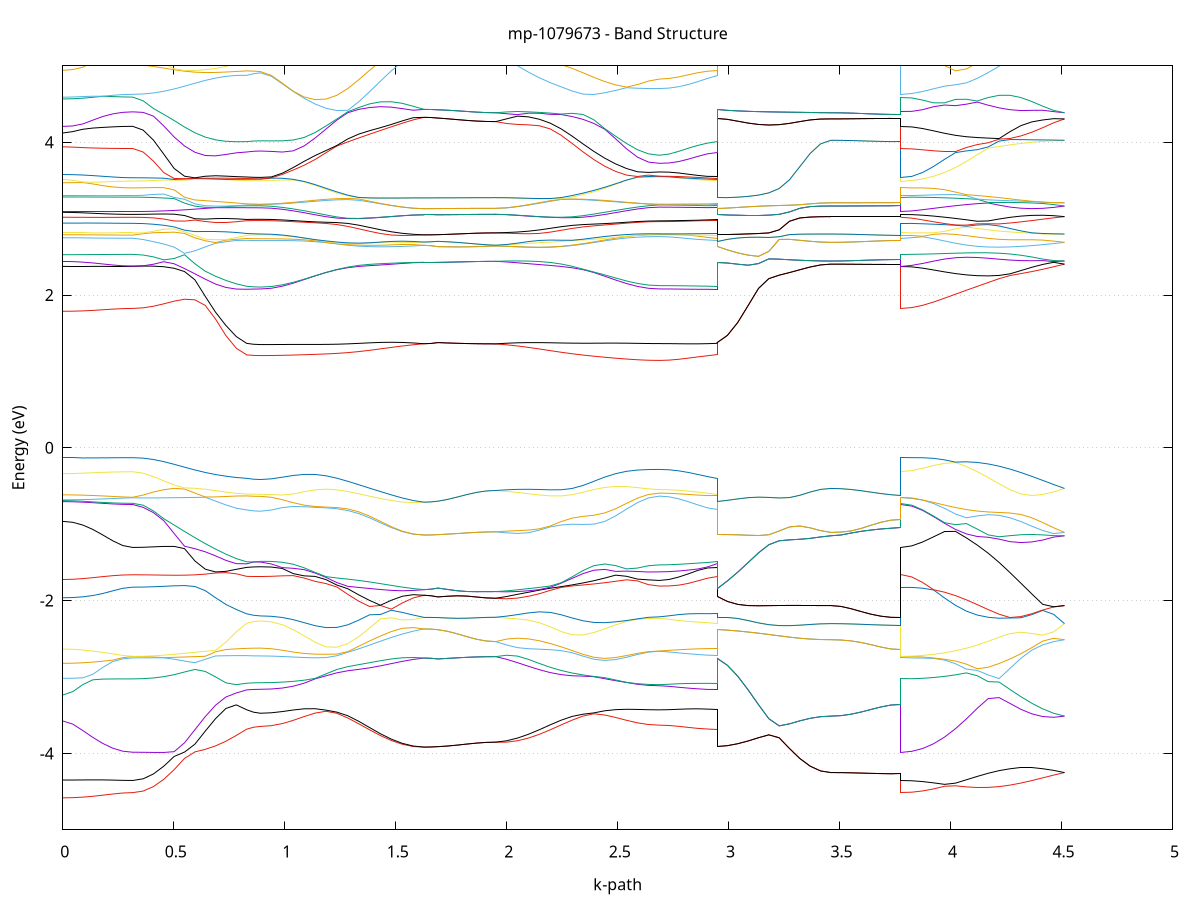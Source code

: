 set title 'mp-1079673 - Band Structure'
set xlabel 'k-path'
set ylabel 'Energy (eV)'
set grid y
set yrange [-5:5]
set terminal png size 800,600
set output 'mp-1079673_bands_gnuplot.png'
plot '-' using 1:2 with lines notitle, '-' using 1:2 with lines notitle, '-' using 1:2 with lines notitle, '-' using 1:2 with lines notitle, '-' using 1:2 with lines notitle, '-' using 1:2 with lines notitle, '-' using 1:2 with lines notitle, '-' using 1:2 with lines notitle, '-' using 1:2 with lines notitle, '-' using 1:2 with lines notitle, '-' using 1:2 with lines notitle, '-' using 1:2 with lines notitle, '-' using 1:2 with lines notitle, '-' using 1:2 with lines notitle, '-' using 1:2 with lines notitle, '-' using 1:2 with lines notitle, '-' using 1:2 with lines notitle, '-' using 1:2 with lines notitle, '-' using 1:2 with lines notitle, '-' using 1:2 with lines notitle, '-' using 1:2 with lines notitle, '-' using 1:2 with lines notitle, '-' using 1:2 with lines notitle, '-' using 1:2 with lines notitle, '-' using 1:2 with lines notitle, '-' using 1:2 with lines notitle, '-' using 1:2 with lines notitle, '-' using 1:2 with lines notitle, '-' using 1:2 with lines notitle, '-' using 1:2 with lines notitle, '-' using 1:2 with lines notitle, '-' using 1:2 with lines notitle, '-' using 1:2 with lines notitle, '-' using 1:2 with lines notitle, '-' using 1:2 with lines notitle, '-' using 1:2 with lines notitle, '-' using 1:2 with lines notitle, '-' using 1:2 with lines notitle, '-' using 1:2 with lines notitle, '-' using 1:2 with lines notitle, '-' using 1:2 with lines notitle, '-' using 1:2 with lines notitle, '-' using 1:2 with lines notitle, '-' using 1:2 with lines notitle, '-' using 1:2 with lines notitle, '-' using 1:2 with lines notitle, '-' using 1:2 with lines notitle, '-' using 1:2 with lines notitle, '-' using 1:2 with lines notitle, '-' using 1:2 with lines notitle, '-' using 1:2 with lines notitle, '-' using 1:2 with lines notitle, '-' using 1:2 with lines notitle, '-' using 1:2 with lines notitle, '-' using 1:2 with lines notitle, '-' using 1:2 with lines notitle, '-' using 1:2 with lines notitle, '-' using 1:2 with lines notitle, '-' using 1:2 with lines notitle, '-' using 1:2 with lines notitle, '-' using 1:2 with lines notitle, '-' using 1:2 with lines notitle, '-' using 1:2 with lines notitle, '-' using 1:2 with lines notitle, '-' using 1:2 with lines notitle, '-' using 1:2 with lines notitle, '-' using 1:2 with lines notitle, '-' using 1:2 with lines notitle, '-' using 1:2 with lines notitle, '-' using 1:2 with lines notitle, '-' using 1:2 with lines notitle, '-' using 1:2 with lines notitle, '-' using 1:2 with lines notitle, '-' using 1:2 with lines notitle, '-' using 1:2 with lines notitle, '-' using 1:2 with lines notitle, '-' using 1:2 with lines notitle, '-' using 1:2 with lines notitle, '-' using 1:2 with lines notitle, '-' using 1:2 with lines notitle, '-' using 1:2 with lines notitle, '-' using 1:2 with lines notitle, '-' using 1:2 with lines notitle, '-' using 1:2 with lines notitle, '-' using 1:2 with lines notitle, '-' using 1:2 with lines notitle, '-' using 1:2 with lines notitle, '-' using 1:2 with lines notitle, '-' using 1:2 with lines notitle, '-' using 1:2 with lines notitle, '-' using 1:2 with lines notitle, '-' using 1:2 with lines notitle, '-' using 1:2 with lines notitle, '-' using 1:2 with lines notitle, '-' using 1:2 with lines notitle, '-' using 1:2 with lines notitle
0.000000 -38.734857
0.045026 -38.734857
0.090052 -38.734857
0.135078 -38.734857
0.180105 -38.734857
0.225131 -38.734857
0.270157 -38.734857
0.315183 -38.734857
0.315183 -38.734857
0.361842 -38.734757
0.408501 -38.734757
0.455160 -38.734557
0.501819 -38.734457
0.548478 -38.734157
0.595136 -38.733957
0.641795 -38.733657
0.688454 -38.733357
0.735113 -38.733057
0.781772 -38.732657
0.828431 -38.732357
0.828431 -38.732357
0.859619 -38.732257
0.890807 -38.732157
0.890807 -38.732157
0.939944 -38.732057
0.989080 -38.731757
1.038217 -38.731157
1.087353 -38.730457
1.136490 -38.729557
1.185626 -38.728657
1.234763 -38.727557
1.283899 -38.726457
1.333036 -38.725457
1.382172 -38.724457
1.431309 -38.723557
1.480445 -38.722857
1.529582 -38.722257
1.578718 -38.721957
1.627855 -38.721857
1.627855 -38.721857
1.659043 -38.721857
1.690231 -38.721857
1.690231 -38.721857
1.733620 -38.721857
1.777009 -38.721857
1.820398 -38.721857
1.863787 -38.721857
1.907176 -38.721857
1.950565 -38.721857
1.950565 -38.721857
1.999702 -38.721957
2.048838 -38.722257
2.097975 -38.722857
2.147111 -38.723557
2.196248 -38.724457
2.245384 -38.725457
2.294521 -38.726457
2.343657 -38.727557
2.392794 -38.728657
2.441930 -38.729557
2.491067 -38.730457
2.540203 -38.731157
2.589340 -38.731757
2.638476 -38.732057
2.687613 -38.732157
2.687613 -38.732157
2.731002 -38.732157
2.774391 -38.732157
2.817780 -38.732257
2.861169 -38.732257
2.904558 -38.732257
2.947947 -38.732357
2.947947 -38.721857
2.994606 -38.721857
3.041265 -38.721857
3.087924 -38.721857
3.134583 -38.721857
3.181242 -38.721857
3.227901 -38.721857
3.274560 -38.721957
3.321219 -38.721957
3.367877 -38.721957
3.414536 -38.721957
3.461195 -38.721957
3.461195 -38.721957
3.506221 -38.721957
3.551248 -38.721957
3.596274 -38.721957
3.641300 -38.721957
3.686326 -38.721957
3.731352 -38.721957
3.776378 -38.721957
3.776378 -38.734857
3.825515 -38.734657
3.874651 -38.734357
3.923788 -38.733657
3.972924 -38.732857
4.022061 -38.731857
4.071197 -38.730757
4.120334 -38.729557
4.169470 -38.728257
4.218607 -38.727057
4.267743 -38.725857
4.316880 -38.724757
4.366016 -38.723757
4.415153 -38.722957
4.464289 -38.722357
4.513426 -38.721957
e
0.000000 -38.729657
0.045026 -38.729657
0.090052 -38.729657
0.135078 -38.729657
0.180105 -38.729657
0.225131 -38.729657
0.270157 -38.729657
0.315183 -38.729657
0.315183 -38.729657
0.361842 -38.729757
0.408501 -38.729757
0.455160 -38.729857
0.501819 -38.730057
0.548478 -38.730257
0.595136 -38.730457
0.641795 -38.730657
0.688454 -38.730957
0.735113 -38.731257
0.781772 -38.731557
0.828431 -38.731857
0.828431 -38.731957
0.859619 -38.731957
0.890807 -38.732057
0.890807 -38.732057
0.939944 -38.731957
0.989080 -38.731657
1.038217 -38.731057
1.087353 -38.730357
1.136490 -38.729457
1.185626 -38.728557
1.234763 -38.727457
1.283899 -38.726357
1.333036 -38.725357
1.382172 -38.724357
1.431309 -38.723557
1.480445 -38.722757
1.529582 -38.722257
1.578718 -38.721957
1.627855 -38.721857
1.627855 -38.721857
1.659043 -38.721857
1.690231 -38.721857
1.690231 -38.721857
1.733620 -38.721857
1.777009 -38.721857
1.820398 -38.721857
1.863787 -38.721857
1.907176 -38.721857
1.950565 -38.721857
1.950565 -38.721857
1.999702 -38.721957
2.048838 -38.722257
2.097975 -38.722757
2.147111 -38.723557
2.196248 -38.724357
2.245384 -38.725357
2.294521 -38.726357
2.343657 -38.727457
2.392794 -38.728557
2.441930 -38.729457
2.491067 -38.730357
2.540203 -38.731057
2.589340 -38.731657
2.638476 -38.731957
2.687613 -38.732057
2.687613 -38.732057
2.731002 -38.732057
2.774391 -38.732057
2.817780 -38.731957
2.861169 -38.731957
2.904558 -38.731957
2.947947 -38.731957
2.947947 -38.721857
2.994606 -38.721857
3.041265 -38.721857
3.087924 -38.721857
3.134583 -38.721857
3.181242 -38.721857
3.227901 -38.721857
3.274560 -38.721957
3.321219 -38.721957
3.367877 -38.721957
3.414536 -38.721957
3.461195 -38.721957
3.461195 -38.721957
3.506221 -38.721957
3.551248 -38.721957
3.596274 -38.721957
3.641300 -38.721957
3.686326 -38.721957
3.731352 -38.721957
3.776378 -38.721957
3.776378 -38.729657
3.825515 -38.729557
3.874651 -38.729357
3.923788 -38.728857
3.972924 -38.728257
4.022061 -38.727457
4.071197 -38.726657
4.120334 -38.725757
4.169470 -38.724857
4.218607 -38.724057
4.267743 -38.723257
4.316880 -38.722657
4.366016 -38.722157
4.415153 -38.721857
4.464289 -38.721757
4.513426 -38.721957
e
0.000000 -17.308357
0.045026 -17.308157
0.090052 -17.307757
0.135078 -17.307057
0.180105 -17.306357
0.225131 -17.305757
0.270157 -17.305257
0.315183 -17.305157
0.315183 -17.305157
0.361842 -17.304957
0.408501 -17.304357
0.455160 -17.303357
0.501819 -17.301957
0.548478 -17.300157
0.595136 -17.297657
0.641795 -17.294557
0.688454 -17.290657
0.735113 -17.285857
0.781772 -17.280457
0.828431 -17.275757
0.828431 -17.275757
0.859619 -17.275257
0.890807 -17.275057
0.890807 -17.275057
0.939944 -17.272557
0.989080 -17.264957
1.038217 -17.252457
1.087353 -17.235757
1.136490 -17.215457
1.185626 -17.193257
1.234763 -17.177557
1.283899 -17.209057
1.333036 -17.262157
1.382172 -17.313057
1.431309 -17.357857
1.480445 -17.394357
1.529582 -17.421257
1.578718 -17.437557
1.627855 -17.442757
1.627855 -17.442757
1.659043 -17.442757
1.690231 -17.442757
1.690231 -17.442757
1.733620 -17.442757
1.777009 -17.442757
1.820398 -17.442857
1.863787 -17.442857
1.907176 -17.442857
1.950565 -17.442857
1.950565 -17.442857
1.999702 -17.437757
2.048838 -17.421557
2.097975 -17.394857
2.147111 -17.358557
2.196248 -17.313957
2.245384 -17.263257
2.294521 -17.210457
2.343657 -17.175357
2.392794 -17.191057
2.441930 -17.213257
2.491067 -17.233457
2.540203 -17.250157
2.589340 -17.262557
2.638476 -17.270157
2.687613 -17.272657
2.687613 -17.272657
2.731002 -17.272757
2.774391 -17.273157
2.817780 -17.273657
2.861169 -17.274257
2.904558 -17.275057
2.947947 -17.275757
2.947947 -17.442757
2.994606 -17.442557
3.041265 -17.442357
3.087924 -17.442057
3.134583 -17.441757
3.181242 -17.441457
3.227901 -17.441257
3.274560 -17.441057
3.321219 -17.440857
3.367877 -17.440757
3.414536 -17.440757
3.461195 -17.440757
3.461195 -17.440757
3.506221 -17.440757
3.551248 -17.440657
3.596274 -17.440657
3.641300 -17.440557
3.686326 -17.440557
3.731352 -17.440457
3.776378 -17.440457
3.776378 -17.305157
3.825515 -17.302357
3.874651 -17.293957
3.923788 -17.280257
3.972924 -17.261657
4.022061 -17.238757
4.071197 -17.212457
4.120334 -17.202357
4.169470 -17.244457
4.218607 -17.289857
4.267743 -17.333857
4.316880 -17.372857
4.366016 -17.404457
4.415153 -17.427057
4.464289 -17.439357
4.513426 -17.440757
e
0.000000 -17.136857
0.045026 -17.137057
0.090052 -17.137657
0.135078 -17.138457
0.180105 -17.139357
0.225131 -17.140157
0.270157 -17.140657
0.315183 -17.140857
0.315183 -17.140857
0.361842 -17.142457
0.408501 -17.147157
0.455160 -17.154757
0.501819 -17.164757
0.548478 -17.176857
0.595136 -17.190157
0.641795 -17.204257
0.688454 -17.218157
0.735113 -17.231357
0.781772 -17.242857
0.828431 -17.250957
0.828431 -17.250957
0.859619 -17.251857
0.890807 -17.252257
0.890807 -17.252257
0.939944 -17.249757
0.989080 -17.242357
1.038217 -17.230257
1.087353 -17.214157
1.136490 -17.194757
1.185626 -17.174757
1.234763 -17.169557
1.283899 -17.204357
1.333036 -17.256857
1.382172 -17.308557
1.431309 -17.354357
1.480445 -17.391757
1.529582 -17.419557
1.578718 -17.436657
1.627855 -17.442757
1.627855 -17.442757
1.659043 -17.442757
1.690231 -17.442757
1.690231 -17.442757
1.733620 -17.442757
1.777009 -17.442757
1.820398 -17.442857
1.863787 -17.442857
1.907176 -17.442857
1.950565 -17.442857
1.950565 -17.442857
1.999702 -17.436657
2.048838 -17.419357
2.097975 -17.391457
2.147111 -17.353957
2.196248 -17.308057
2.245384 -17.256057
2.294521 -17.203157
2.343657 -17.171357
2.392794 -17.176157
2.441930 -17.195957
2.491067 -17.215257
2.540203 -17.231357
2.589340 -17.243457
2.638476 -17.250857
2.687613 -17.253357
2.687613 -17.253357
2.731002 -17.253257
2.774391 -17.253057
2.817780 -17.252757
2.861169 -17.252257
2.904558 -17.251657
2.947947 -17.250957
2.947947 -17.442757
2.994606 -17.442557
3.041265 -17.442357
3.087924 -17.442057
3.134583 -17.441757
3.181242 -17.441457
3.227901 -17.441257
3.274560 -17.441057
3.321219 -17.440857
3.367877 -17.440757
3.414536 -17.440757
3.461195 -17.440757
3.461195 -17.440757
3.506221 -17.440757
3.551248 -17.440657
3.596274 -17.440657
3.641300 -17.440557
3.686326 -17.440557
3.731352 -17.440457
3.776378 -17.440457
3.776378 -17.140857
3.825515 -17.140257
3.874651 -17.138857
3.923788 -17.137857
3.972924 -17.139857
4.022061 -17.148857
4.071197 -17.169257
4.120334 -17.184857
4.169470 -17.175357
4.218607 -17.226957
4.267743 -17.284457
4.316880 -17.335457
4.366016 -17.377657
4.415153 -17.409657
4.464289 -17.430857
4.513426 -17.440757
e
0.000000 -16.935857
0.045026 -16.935857
0.090052 -16.935857
0.135078 -16.935857
0.180105 -16.935857
0.225131 -16.935857
0.270157 -16.935757
0.315183 -16.935757
0.315183 -16.935757
0.361842 -16.935957
0.408501 -16.936557
0.455160 -16.937457
0.501819 -16.938357
0.548478 -16.939157
0.595136 -16.939757
0.641795 -16.939957
0.688454 -16.939657
0.735113 -16.938957
0.781772 -16.937857
0.828431 -16.936857
0.828431 -16.936857
0.859619 -16.936657
0.890807 -16.936557
0.890807 -16.936557
0.939944 -16.938357
0.989080 -16.944957
1.038217 -16.959257
1.087353 -16.985557
1.136490 -17.025057
1.185626 -17.072657
1.234763 -17.111657
1.283899 -17.116257
1.333036 -17.091457
1.382172 -17.062357
1.431309 -17.033057
1.480445 -17.005357
1.529582 -16.980857
1.578718 -16.961757
1.627855 -16.951557
1.627855 -16.951557
1.659043 -16.951557
1.690231 -16.951557
1.690231 -16.951557
1.733620 -16.951557
1.777009 -16.951557
1.820398 -16.951557
1.863787 -16.951557
1.907176 -16.951557
1.950565 -16.951557
1.950565 -16.951557
1.999702 -16.961457
2.048838 -16.980457
2.097975 -17.004757
2.147111 -17.032257
2.196248 -17.061457
2.245384 -17.090557
2.294521 -17.115557
2.343657 -17.111857
2.392794 -17.073157
2.441930 -17.025957
2.491067 -16.986657
2.540203 -16.960457
2.589340 -16.946157
2.638476 -16.939657
2.687613 -16.937757
2.687613 -16.937757
2.731002 -16.937757
2.774391 -16.937657
2.817780 -16.937457
2.861169 -16.937257
2.904558 -16.937057
2.947947 -16.936857
2.947947 -16.951557
2.994606 -16.951457
3.041265 -16.951357
3.087924 -16.951157
3.134583 -16.950957
3.181242 -16.950757
3.227901 -16.950457
3.274560 -16.950257
3.321219 -16.950057
3.367877 -16.949857
3.414536 -16.949757
3.461195 -16.949757
3.461195 -16.949757
3.506221 -16.949757
3.551248 -16.949857
3.596274 -16.949857
3.641300 -16.949957
3.686326 -16.950057
3.731352 -16.950057
3.776378 -16.950157
3.776378 -16.935757
3.825515 -16.934757
3.874651 -16.931657
3.923788 -16.926557
3.972924 -16.919857
4.022061 -16.947457
4.071197 -17.014757
4.120334 -17.082457
4.169470 -17.128857
4.218607 -17.109157
4.267743 -17.077657
4.316880 -17.046057
4.366016 -17.016257
4.415153 -16.989757
4.464289 -16.967257
4.513426 -16.949757
e
0.000000 -16.839057
0.045026 -16.839057
0.090052 -16.839057
0.135078 -16.839057
0.180105 -16.839057
0.225131 -16.839157
0.270157 -16.839157
0.315183 -16.839157
0.315183 -16.839157
0.361842 -16.840557
0.408501 -16.844757
0.455160 -16.851257
0.501819 -16.859557
0.548478 -16.869157
0.595136 -16.879157
0.641795 -16.888957
0.688454 -16.898157
0.735113 -16.905957
0.781772 -16.912057
0.828431 -16.915657
0.828431 -16.915657
0.859619 -16.916157
0.890807 -16.916257
0.890807 -16.916257
0.939944 -16.918057
0.989080 -16.924657
1.038217 -16.939757
1.087353 -16.968457
1.136490 -17.011557
1.185626 -17.063657
1.234763 -17.108857
1.283899 -17.099657
1.333036 -17.073857
1.382172 -17.045357
1.431309 -17.017357
1.480445 -16.991257
1.529582 -16.969257
1.578718 -16.954457
1.627855 -16.951557
1.627855 -16.951557
1.659043 -16.951557
1.690231 -16.951557
1.690231 -16.951557
1.733620 -16.951557
1.777009 -16.951557
1.820398 -16.951557
1.863787 -16.951557
1.907176 -16.951557
1.950565 -16.951557
1.950565 -16.951557
1.999702 -16.954657
2.048838 -16.969557
2.097975 -16.991557
2.147111 -17.017557
2.196248 -17.045657
2.245384 -17.074057
2.294521 -17.099757
2.343657 -17.108657
2.392794 -17.063757
2.441930 -17.011657
2.491067 -16.968557
2.540203 -16.940057
2.589340 -16.925057
2.638476 -16.918557
2.687613 -16.916757
2.687613 -16.916757
2.731002 -16.916657
2.774391 -16.916557
2.817780 -16.916357
2.861169 -16.916157
2.904558 -16.915857
2.947947 -16.915657
2.947947 -16.951557
2.994606 -16.951457
3.041265 -16.951357
3.087924 -16.951157
3.134583 -16.950957
3.181242 -16.950757
3.227901 -16.950457
3.274560 -16.950257
3.321219 -16.950057
3.367877 -16.949857
3.414536 -16.949757
3.461195 -16.949757
3.461195 -16.949757
3.506221 -16.949757
3.551248 -16.949857
3.596274 -16.949857
3.641300 -16.949957
3.686326 -16.950057
3.731352 -16.950057
3.776378 -16.950157
3.776378 -16.839157
3.825515 -16.838557
3.874651 -16.836957
3.923788 -16.846857
3.972924 -16.884457
4.022061 -16.910857
4.071197 -16.932157
4.120334 -16.943257
4.169470 -16.944757
4.218607 -16.940757
4.267743 -16.935057
4.316880 -16.930257
4.366016 -16.928357
4.415153 -16.930457
4.464289 -16.937457
4.513426 -16.949757
e
0.000000 -16.795057
0.045026 -16.795057
0.090052 -16.795057
0.135078 -16.795057
0.180105 -16.795057
0.225131 -16.795057
0.270157 -16.795057
0.315183 -16.795057
0.315183 -16.795057
0.361842 -16.794857
0.408501 -16.794157
0.455160 -16.793157
0.501819 -16.791757
0.548478 -16.789957
0.595136 -16.787957
0.641795 -16.785557
0.688454 -16.783057
0.735113 -16.780357
0.781772 -16.777657
0.828431 -16.774857
0.828431 -16.774857
0.859619 -16.774057
0.890807 -16.773557
0.890807 -16.773557
0.939944 -16.779057
0.989080 -16.794157
1.038217 -16.814057
1.087353 -16.832257
1.136490 -16.844257
1.185626 -16.850457
1.234763 -16.853257
1.283899 -16.854657
1.333036 -16.855957
1.382172 -16.858257
1.431309 -16.862057
1.480445 -16.867557
1.529582 -16.874057
1.578718 -16.879557
1.627855 -16.879757
1.627855 -16.879757
1.659043 -16.879657
1.690231 -16.879357
1.690231 -16.879357
1.733620 -16.879457
1.777009 -16.879557
1.820398 -16.879657
1.863787 -16.879657
1.907176 -16.879657
1.950565 -16.879657
1.950565 -16.879657
1.999702 -16.879357
2.048838 -16.873857
2.097975 -16.867357
2.147111 -16.861957
2.196248 -16.858257
2.245384 -16.856057
2.294521 -16.854757
2.343657 -16.853357
2.392794 -16.850557
2.441930 -16.844257
2.491067 -16.832157
2.540203 -16.813957
2.589340 -16.794057
2.638476 -16.779057
2.687613 -16.773557
2.687613 -16.773557
2.731002 -16.773657
2.774391 -16.773857
2.817780 -16.774057
2.861169 -16.774357
2.904558 -16.774557
2.947947 -16.774857
2.947947 -16.879357
2.994606 -16.876857
3.041265 -16.872257
3.087924 -16.865757
3.134583 -16.857757
3.181242 -16.848857
3.227901 -16.839657
3.274560 -16.830957
3.321219 -16.823257
3.367877 -16.817257
3.414536 -16.813457
3.461195 -16.812157
3.461195 -16.812157
3.506221 -16.812157
3.551248 -16.812157
3.596274 -16.812157
3.641300 -16.812157
3.686326 -16.812157
3.731352 -16.812157
3.776378 -16.812157
3.776378 -16.795057
3.825515 -16.801357
3.874651 -16.819457
3.923788 -16.834257
3.972924 -16.878957
4.022061 -16.909657
4.071197 -16.901257
4.120334 -16.890457
4.169470 -16.879157
4.218607 -16.867457
4.267743 -16.855957
4.316880 -16.844957
4.366016 -16.834857
4.415153 -16.825857
4.464289 -16.818157
4.513426 -16.812157
e
0.000000 -16.753957
0.045026 -16.754057
0.090052 -16.754057
0.135078 -16.754057
0.180105 -16.754057
0.225131 -16.754057
0.270157 -16.754057
0.315183 -16.754057
0.315183 -16.754057
0.361842 -16.754257
0.408501 -16.754757
0.455160 -16.755557
0.501819 -16.756657
0.548478 -16.758057
0.595136 -16.759757
0.641795 -16.761757
0.688454 -16.763957
0.735113 -16.766357
0.781772 -16.768957
0.828431 -16.771557
0.828431 -16.771557
0.859619 -16.772357
0.890807 -16.772857
0.890807 -16.772857
0.939944 -16.778657
0.989080 -16.794057
1.038217 -16.813857
1.087353 -16.830557
1.136490 -16.840257
1.185626 -16.844457
1.234763 -16.845857
1.283899 -16.846357
1.333036 -16.847057
1.382172 -16.848957
1.431309 -16.852557
1.480445 -16.858157
1.529582 -16.865657
1.578718 -16.873857
1.627855 -16.879757
1.627855 -16.879757
1.659043 -16.879657
1.690231 -16.879357
1.690231 -16.879357
1.733620 -16.879457
1.777009 -16.879557
1.820398 -16.879657
1.863787 -16.879657
1.907176 -16.879657
1.950565 -16.879657
1.950565 -16.879657
1.999702 -16.873857
2.048838 -16.865657
2.097975 -16.858257
2.147111 -16.852657
2.196248 -16.849157
2.245384 -16.847257
2.294521 -16.846557
2.343657 -16.846057
2.392794 -16.844657
2.441930 -16.840457
2.491067 -16.830657
2.540203 -16.813957
2.589340 -16.794057
2.638476 -16.778657
2.687613 -16.772957
2.687613 -16.772957
2.731002 -16.772857
2.774391 -16.772657
2.817780 -16.772357
2.861169 -16.772157
2.904558 -16.771857
2.947947 -16.771557
2.947947 -16.879357
2.994606 -16.876857
3.041265 -16.872257
3.087924 -16.865757
3.134583 -16.857757
3.181242 -16.848857
3.227901 -16.839657
3.274560 -16.830957
3.321219 -16.823257
3.367877 -16.817257
3.414536 -16.813457
3.461195 -16.812157
3.461195 -16.812157
3.506221 -16.812157
3.551248 -16.812157
3.596274 -16.812157
3.641300 -16.812157
3.686326 -16.812157
3.731352 -16.812157
3.776378 -16.812157
3.776378 -16.754057
3.825515 -16.763057
3.874651 -16.789257
3.923788 -16.830757
3.972924 -16.830857
4.022061 -16.826757
4.071197 -16.822257
4.120334 -16.817657
4.169470 -16.813357
4.218607 -16.809457
4.267743 -16.806457
4.316880 -16.804557
4.366016 -16.804057
4.415153 -16.805057
4.464289 -16.807757
4.513426 -16.812157
e
0.000000 -13.573157
0.045026 -13.570357
0.090052 -13.562057
0.135078 -13.548757
0.180105 -13.531757
0.225131 -13.512957
0.270157 -13.496457
0.315183 -13.489257
0.315183 -13.489257
0.361842 -13.485457
0.408501 -13.474357
0.455160 -13.456557
0.501819 -13.433257
0.548478 -13.406057
0.595136 -13.376857
0.641795 -13.347757
0.688454 -13.321457
0.735113 -13.301357
0.781772 -13.290157
0.828431 -13.287957
0.828431 -13.287957
0.859619 -13.289857
0.890807 -13.290557
0.890807 -13.290557
0.939944 -13.284257
0.989080 -13.266057
1.038217 -13.238257
1.087353 -13.203857
1.136490 -13.166657
1.185626 -13.130357
1.234763 -13.098157
1.283899 -13.072257
1.333036 -13.053657
1.382172 -13.041857
1.431309 -13.035657
1.480445 -13.033257
1.529582 -13.032557
1.578718 -13.031857
1.627855 -13.030057
1.627855 -13.030057
1.659043 -13.030357
1.690231 -13.031057
1.690231 -13.031057
1.733620 -13.030757
1.777009 -13.030657
1.820398 -13.030457
1.863787 -13.030357
1.907176 -13.030357
1.950565 -13.030257
1.950565 -13.030257
1.999702 -13.032757
2.048838 -13.033957
2.097975 -13.035157
2.147111 -13.037957
2.196248 -13.044257
2.245384 -13.055957
2.294521 -13.074357
2.343657 -13.099757
2.392794 -13.131257
2.441930 -13.166657
2.491067 -13.203057
2.540203 -13.236657
2.589340 -13.263857
2.638476 -13.281657
2.687613 -13.287757
2.687613 -13.287757
2.731002 -13.287457
2.774391 -13.286657
2.817780 -13.285657
2.861169 -13.285157
2.904558 -13.285757
2.947947 -13.287957
2.947947 -13.031057
2.994606 -13.037157
3.041265 -13.048157
3.087924 -13.063157
3.134583 -13.080757
3.181242 -13.099557
3.227901 -13.118057
3.274560 -13.135057
3.321219 -13.149457
3.367877 -13.160357
3.414536 -13.167157
3.461195 -13.169457
3.461195 -13.169457
3.506221 -13.169457
3.551248 -13.169257
3.596274 -13.169057
3.641300 -13.168857
3.686326 -13.168657
3.731352 -13.168557
3.776378 -13.168457
3.776378 -13.489257
3.825515 -13.480357
3.874651 -13.454457
3.923788 -13.414357
3.972924 -13.364157
4.022061 -13.308757
4.071197 -13.276857
4.120334 -13.257357
4.169470 -13.241557
4.218607 -13.229357
4.267743 -13.219957
4.316880 -13.212057
4.366016 -13.204057
4.415153 -13.194757
4.464289 -13.183257
4.513426 -13.169457
e
0.000000 -13.283657
0.045026 -13.287057
0.090052 -13.297057
0.135078 -13.312557
0.180105 -13.332157
0.225131 -13.353257
0.270157 -13.371457
0.315183 -13.379157
0.315183 -13.379157
0.361842 -13.377157
0.408501 -13.371057
0.455160 -13.361357
0.501819 -13.348557
0.548478 -13.333557
0.595136 -13.317357
0.641795 -13.300757
0.688454 -13.284657
0.735113 -13.269057
0.781772 -13.254057
0.828431 -13.241957
0.828431 -13.241957
0.859619 -13.238257
0.890807 -13.237057
0.890807 -13.237057
0.939944 -13.230957
0.989080 -13.213557
1.038217 -13.186957
1.087353 -13.154457
1.136490 -13.119657
1.185626 -13.086357
1.234763 -13.057857
1.283899 -13.036257
1.333036 -13.022357
1.382172 -13.015657
1.431309 -13.014757
1.480445 -13.017557
1.529582 -13.022157
1.578718 -13.026757
1.627855 -13.030057
1.627855 -13.030057
1.659043 -13.030357
1.690231 -13.031057
1.690231 -13.031057
1.733620 -13.030757
1.777009 -13.030657
1.820398 -13.030457
1.863787 -13.030357
1.907176 -13.030357
1.950565 -13.030257
1.950565 -13.030257
1.999702 -13.026357
2.048838 -13.021257
2.097975 -13.016257
2.147111 -13.013157
2.196248 -13.013857
2.245384 -13.020557
2.294521 -13.034557
2.343657 -13.056457
2.392794 -13.085257
2.441930 -13.118957
2.491067 -13.154157
2.540203 -13.187157
2.589340 -13.214157
2.638476 -13.231757
2.687613 -13.237857
2.687613 -13.237857
2.731002 -13.238357
2.774391 -13.239657
2.817780 -13.241357
2.861169 -13.242757
2.904558 -13.243057
2.947947 -13.241957
2.947947 -13.031057
2.994606 -13.037157
3.041265 -13.048157
3.087924 -13.063157
3.134583 -13.080757
3.181242 -13.099557
3.227901 -13.118057
3.274560 -13.135057
3.321219 -13.149457
3.367877 -13.160357
3.414536 -13.167157
3.461195 -13.169457
3.461195 -13.169457
3.506221 -13.169457
3.551248 -13.169257
3.596274 -13.169057
3.641300 -13.168857
3.686326 -13.168657
3.731352 -13.168557
3.776378 -13.168457
3.776378 -13.379157
3.825515 -13.374957
3.874651 -13.362957
3.923788 -13.344657
3.972924 -13.322557
4.022061 -13.299157
4.071197 -13.253557
4.120334 -13.203757
4.169470 -13.163757
4.218607 -13.136257
4.267743 -13.121957
4.316880 -13.119557
4.366016 -13.126257
4.415153 -13.138857
4.464289 -13.154157
4.513426 -13.169457
e
0.000000 -11.668657
0.045026 -11.667957
0.090052 -11.665857
0.135078 -11.662857
0.180105 -11.659557
0.225131 -11.656557
0.270157 -11.654457
0.315183 -11.653757
0.315183 -11.653757
0.361842 -11.649457
0.408501 -11.636757
0.455160 -11.616457
0.501819 -11.589457
0.548478 -11.557457
0.595136 -11.522057
0.641795 -11.485557
0.688454 -11.450257
0.735113 -11.418657
0.781772 -11.392857
0.828431 -11.375257
0.828431 -11.375257
0.859619 -11.372557
0.890807 -11.371557
0.890807 -11.371557
0.939944 -11.373057
0.989080 -11.376957
1.038217 -11.382457
1.087353 -11.388157
1.136490 -11.392357
1.185626 -11.393357
1.234763 -11.389857
1.283899 -11.381457
1.333036 -11.368057
1.382172 -11.350857
1.431309 -11.331957
1.480445 -11.313957
1.529582 -11.299157
1.578718 -11.289357
1.627855 -11.285857
1.627855 -11.285857
1.659043 -11.286357
1.690231 -11.287757
1.690231 -11.287757
1.733620 -11.287157
1.777009 -11.286657
1.820398 -11.286357
1.863787 -11.286057
1.907176 -11.285857
1.950565 -11.285857
1.950565 -11.285857
1.999702 -11.289657
2.048838 -11.299857
2.097975 -11.314957
2.147111 -11.332957
2.196248 -11.351557
2.245384 -11.368357
2.294521 -11.381457
2.343657 -11.389957
2.392794 -11.393357
2.441930 -11.392057
2.491067 -11.387357
2.540203 -11.381057
2.589340 -11.375057
2.638476 -11.370757
2.687613 -11.369257
2.687613 -11.369257
2.731002 -11.369557
2.774391 -11.370157
2.817780 -11.371057
2.861169 -11.372157
2.904558 -11.373557
2.947947 -11.375257
2.947947 -11.287757
2.994606 -11.299557
3.041265 -11.321357
3.087924 -11.351157
3.134583 -11.386757
3.181242 -11.425257
3.227901 -11.464057
3.274560 -11.500257
3.321219 -11.531357
3.367877 -11.555257
3.414536 -11.570257
3.461195 -11.575357
3.461195 -11.575357
3.506221 -11.575357
3.551248 -11.575657
3.596274 -11.575957
3.641300 -11.576257
3.686326 -11.576657
3.731352 -11.576857
3.776378 -11.576957
3.776378 -11.653757
3.825515 -11.657357
3.874651 -11.667857
3.923788 -11.683857
3.972924 -11.703357
4.022061 -11.723457
4.071197 -11.741157
4.120334 -11.752857
4.169470 -11.755657
4.218607 -11.747957
4.267743 -11.729857
4.316880 -11.703057
4.366016 -11.670757
4.415153 -11.636457
4.464289 -11.603757
4.513426 -11.575357
e
0.000000 -11.578557
0.045026 -11.578557
0.090052 -11.578557
0.135078 -11.578657
0.180105 -11.578757
0.225131 -11.578757
0.270157 -11.578857
0.315183 -11.578857
0.315183 -11.578857
0.361842 -11.574357
0.408501 -11.561357
0.455160 -11.540757
0.501819 -11.514357
0.548478 -11.484357
0.595136 -11.453257
0.641795 -11.423657
0.688454 -11.398157
0.735113 -11.378957
0.781772 -11.367857
0.828431 -11.365557
0.828431 -11.365557
0.859619 -11.365857
0.890807 -11.366057
0.890807 -11.366057
0.939944 -11.367757
0.989080 -11.372257
1.038217 -11.378657
1.087353 -11.385357
1.136490 -11.390657
1.185626 -11.392557
1.234763 -11.389757
1.283899 -11.381257
1.333036 -11.367757
1.382172 -11.350657
1.431309 -11.331957
1.480445 -11.313857
1.529582 -11.298957
1.578718 -11.289257
1.627855 -11.285857
1.627855 -11.285857
1.659043 -11.286357
1.690231 -11.287757
1.690231 -11.287757
1.733620 -11.287157
1.777009 -11.286657
1.820398 -11.286357
1.863787 -11.286057
1.907176 -11.285857
1.950565 -11.285857
1.950565 -11.285857
1.999702 -11.288757
2.048838 -11.298257
2.097975 -11.312957
2.147111 -11.330957
2.196248 -11.349957
2.245384 -11.367357
2.294521 -11.381157
2.343657 -11.389657
2.392794 -11.392657
2.441930 -11.391157
2.491067 -11.386557
2.540203 -11.380457
2.589340 -11.374657
2.638476 -11.370557
2.687613 -11.369057
2.687613 -11.369057
2.731002 -11.368757
2.774391 -11.368357
2.817780 -11.367757
2.861169 -11.367157
2.904558 -11.366357
2.947947 -11.365557
2.947947 -11.287757
2.994606 -11.299557
3.041265 -11.321357
3.087924 -11.351157
3.134583 -11.386757
3.181242 -11.425257
3.227901 -11.464057
3.274560 -11.500257
3.321219 -11.531357
3.367877 -11.555257
3.414536 -11.570257
3.461195 -11.575357
3.461195 -11.575357
3.506221 -11.575357
3.551248 -11.575657
3.596274 -11.575957
3.641300 -11.576257
3.686326 -11.576657
3.731352 -11.576857
3.776378 -11.576957
3.776378 -11.578857
3.825515 -11.578857
3.874651 -11.578657
3.923788 -11.577857
3.972924 -11.575857
4.022061 -11.572057
4.071197 -11.566257
4.120334 -11.558457
4.169470 -11.549457
4.218607 -11.540357
4.267743 -11.532957
4.316880 -11.529057
4.366016 -11.530257
4.415153 -11.538057
4.464289 -11.553057
4.513426 -11.575357
e
0.000000 -10.417557
0.045026 -10.417557
0.090052 -10.417457
0.135078 -10.417357
0.180105 -10.417257
0.225131 -10.417257
0.270157 -10.417157
0.315183 -10.417157
0.315183 -10.417157
0.361842 -10.426257
0.408501 -10.452457
0.455160 -10.493157
0.501819 -10.544557
0.548478 -10.602357
0.595136 -10.662257
0.641795 -10.719957
0.688454 -10.771557
0.735113 -10.813757
0.781772 -10.843957
0.828431 -10.860257
0.828431 -10.860257
0.859619 -10.862057
0.890807 -10.862757
0.890807 -10.862757
0.939944 -10.863157
0.989080 -10.864457
1.038217 -10.866657
1.087353 -10.869557
1.136490 -10.872957
1.185626 -10.876857
1.234763 -10.880957
1.283899 -10.885057
1.333036 -10.888957
1.382172 -10.892257
1.431309 -10.894957
1.480445 -10.896657
1.529582 -10.897057
1.578718 -10.896257
1.627855 -10.893957
1.627855 -10.893957
1.659043 -10.893357
1.690231 -10.891457
1.690231 -10.891457
1.733620 -10.892257
1.777009 -10.892957
1.820398 -10.893557
1.863787 -10.893957
1.907176 -10.894257
1.950565 -10.894357
1.950565 -10.894357
1.999702 -10.896757
2.048838 -10.897557
2.097975 -10.896957
2.147111 -10.895257
2.196248 -10.892457
2.245384 -10.889057
2.294521 -10.885257
2.343657 -10.881357
2.392794 -10.877557
2.441930 -10.873957
2.491067 -10.870857
2.540203 -10.868357
2.589340 -10.866457
2.638476 -10.865357
2.687613 -10.864957
2.687613 -10.864957
2.731002 -10.864757
2.774391 -10.864157
2.817780 -10.863357
2.861169 -10.862357
2.904558 -10.861257
2.947947 -10.860257
2.947947 -10.891457
2.994606 -10.875057
3.041265 -10.844857
3.087924 -10.803057
3.134583 -10.752657
3.181242 -10.697157
3.227901 -10.640557
3.274560 -10.586757
3.321219 -10.539857
3.367877 -10.503357
3.414536 -10.480157
3.461195 -10.472257
3.461195 -10.472257
3.506221 -10.472257
3.551248 -10.472257
3.596274 -10.472257
3.641300 -10.472257
3.686326 -10.472257
3.731352 -10.472257
3.776378 -10.472257
3.776378 -10.417157
3.825515 -10.417857
3.874651 -10.419957
3.923788 -10.423257
3.972924 -10.427757
4.022061 -10.433257
4.071197 -10.439357
4.120334 -10.445957
4.169470 -10.452557
4.218607 -10.458857
4.267743 -10.464457
4.316880 -10.469057
4.366016 -10.472357
4.415153 -10.474057
4.464289 -10.474057
4.513426 -10.472257
e
0.000000 -10.376457
0.045026 -10.376457
0.090052 -10.376457
0.135078 -10.376457
0.180105 -10.376557
0.225131 -10.376557
0.270157 -10.376557
0.315183 -10.376557
0.315183 -10.376557
0.361842 -10.384157
0.408501 -10.406457
0.455160 -10.442057
0.501819 -10.488557
0.548478 -10.542557
0.595136 -10.599957
0.641795 -10.656657
0.688454 -10.708657
0.735113 -10.752157
0.781772 -10.783657
0.828431 -10.800657
0.828431 -10.800657
0.859619 -10.802557
0.890807 -10.803257
0.890807 -10.803257
0.939944 -10.804057
0.989080 -10.806357
1.038217 -10.810257
1.087353 -10.815457
1.136490 -10.821757
1.185626 -10.829157
1.234763 -10.837257
1.283899 -10.845857
1.333036 -10.854657
1.382172 -10.863257
1.431309 -10.871357
1.480445 -10.878757
1.529582 -10.885157
1.578718 -10.890257
1.627855 -10.893957
1.627855 -10.893957
1.659043 -10.893357
1.690231 -10.891457
1.690231 -10.891457
1.733620 -10.892257
1.777009 -10.892957
1.820398 -10.893557
1.863787 -10.893957
1.907176 -10.894257
1.950565 -10.894357
1.950565 -10.894357
1.999702 -10.890357
2.048838 -10.884957
2.097975 -10.878257
2.147111 -10.870557
2.196248 -10.862157
2.245384 -10.853357
2.294521 -10.844557
2.343657 -10.836057
2.392794 -10.828157
2.441930 -10.820957
2.491067 -10.814857
2.540203 -10.809857
2.589340 -10.806257
2.638476 -10.804057
2.687613 -10.803357
2.687613 -10.803357
2.731002 -10.803257
2.774391 -10.803057
2.817780 -10.802757
2.861169 -10.802157
2.904558 -10.801557
2.947947 -10.800657
2.947947 -10.891457
2.994606 -10.875057
3.041265 -10.844857
3.087924 -10.803057
3.134583 -10.752657
3.181242 -10.697157
3.227901 -10.640557
3.274560 -10.586757
3.321219 -10.539857
3.367877 -10.503357
3.414536 -10.480157
3.461195 -10.472257
3.461195 -10.472257
3.506221 -10.472257
3.551248 -10.472257
3.596274 -10.472257
3.641300 -10.472257
3.686326 -10.472257
3.731352 -10.472257
3.776378 -10.472257
3.776378 -10.376557
3.825515 -10.377457
3.874651 -10.379757
3.923788 -10.383757
3.972924 -10.389057
4.022061 -10.395757
4.071197 -10.403457
4.120334 -10.412057
4.169470 -10.421257
4.218607 -10.430657
4.267743 -10.439857
4.316880 -10.448657
4.366016 -10.456557
4.415153 -10.463357
4.464289 -10.468657
4.513426 -10.472257
e
0.000000 -4.582057
0.045026 -4.579657
0.090052 -4.572757
0.135078 -4.561557
0.180105 -4.547157
0.225131 -4.531557
0.270157 -4.518757
0.315183 -4.513557
0.315183 -4.513557
0.361842 -4.493557
0.408501 -4.434457
0.455160 -4.339157
0.501819 -4.212657
0.548478 -4.065657
0.595136 -3.980557
0.641795 -3.946957
0.688454 -3.901657
0.735113 -3.840657
0.781772 -3.765057
0.828431 -3.683057
0.828431 -3.683057
0.859619 -3.657757
0.890807 -3.646757
0.890807 -3.646757
0.939944 -3.637257
0.989080 -3.609757
1.038217 -3.567657
1.087353 -3.518057
1.136490 -3.472857
1.185626 -3.448757
1.234763 -3.475057
1.283899 -3.536657
1.333036 -3.611657
1.382172 -3.691157
1.431309 -3.766757
1.480445 -3.831457
1.529582 -3.880157
1.578718 -3.909657
1.627855 -3.917757
1.627855 -3.917757
1.659043 -3.916257
1.690231 -3.911857
1.690231 -3.911857
1.733620 -3.903757
1.777009 -3.891757
1.820398 -3.878057
1.863787 -3.865357
1.907176 -3.856257
1.950565 -3.853057
1.950565 -3.853057
1.999702 -3.852957
2.048838 -3.834657
2.097975 -3.799557
2.147111 -3.750357
2.196248 -3.691157
2.245384 -3.627357
2.294521 -3.565357
2.343657 -3.511357
2.392794 -3.481257
2.441930 -3.497957
2.491067 -3.529857
2.540203 -3.566957
2.589340 -3.600057
2.638476 -3.622357
2.687613 -3.630257
2.687613 -3.630257
2.731002 -3.634557
2.774391 -3.645657
2.817780 -3.659657
2.861169 -3.672557
2.904558 -3.681057
2.947947 -3.683057
2.947947 -3.911857
2.994606 -3.898857
3.041265 -3.873357
3.087924 -3.837457
3.134583 -3.795157
3.181242 -3.757157
3.227901 -3.796157
3.274560 -3.936957
3.321219 -4.068057
3.367877 -4.167957
3.414536 -4.229957
3.461195 -4.251057
3.461195 -4.251057
3.506221 -4.251957
3.551248 -4.254357
3.596274 -4.257757
3.641300 -4.261357
3.686326 -4.264557
3.731352 -4.266657
3.776378 -4.267457
3.776378 -4.513557
3.825515 -4.507957
3.874651 -4.491457
3.923788 -4.465057
3.972924 -4.430457
4.022061 -4.424057
4.071197 -4.438657
4.120334 -4.446357
4.169470 -4.445257
4.218607 -4.434857
4.267743 -4.415457
4.316880 -4.388457
4.366016 -4.355857
4.415153 -4.320257
4.464289 -4.284457
4.513426 -4.251057
e
0.000000 -4.349157
0.045026 -4.348657
0.090052 -4.347657
0.135078 -4.346757
0.180105 -4.347257
0.225131 -4.349557
0.270157 -4.352957
0.315183 -4.354657
0.315183 -4.354657
0.361842 -4.332957
0.408501 -4.269157
0.455160 -4.167357
0.501819 -4.040057
0.548478 -3.982857
0.595136 -3.879757
0.641795 -3.709057
0.688454 -3.544557
0.735113 -3.411557
0.781772 -3.365057
0.828431 -3.429057
0.828431 -3.429057
0.859619 -3.460857
0.890807 -3.474457
0.890807 -3.474457
0.939944 -3.468457
0.989080 -3.452457
1.038217 -3.432157
1.087353 -3.416557
1.136490 -3.414957
1.185626 -3.433757
1.234763 -3.459757
1.283899 -3.507057
1.333036 -3.579357
1.382172 -3.662057
1.431309 -3.742957
1.480445 -3.813657
1.529582 -3.868457
1.578718 -3.903757
1.627855 -3.917757
1.627855 -3.917757
1.659043 -3.916257
1.690231 -3.911857
1.690231 -3.911857
1.733620 -3.903757
1.777009 -3.891757
1.820398 -3.878057
1.863787 -3.865357
1.907176 -3.856257
1.950565 -3.853057
1.950565 -3.853057
1.999702 -3.834757
2.048838 -3.799457
2.097975 -3.749857
2.147111 -3.690057
2.196248 -3.626057
2.245384 -3.565357
2.294521 -3.516457
2.343657 -3.486957
2.392794 -3.469957
2.441930 -3.442357
2.491067 -3.427357
2.540203 -3.422657
2.589340 -3.424557
2.638476 -3.428357
2.687613 -3.430157
2.687613 -3.430157
2.731002 -3.427757
2.774391 -3.422557
2.817780 -3.417857
2.861169 -3.416557
2.904558 -3.420257
2.947947 -3.429057
2.947947 -3.911857
2.994606 -3.898857
3.041265 -3.873357
3.087924 -3.837457
3.134583 -3.795157
3.181242 -3.757157
3.227901 -3.796157
3.274560 -3.936957
3.321219 -4.068057
3.367877 -4.167957
3.414536 -4.229957
3.461195 -4.251057
3.461195 -4.251057
3.506221 -4.251957
3.551248 -4.254357
3.596274 -4.257757
3.641300 -4.261357
3.686326 -4.264557
3.731352 -4.266657
3.776378 -4.267457
3.776378 -4.354657
3.825515 -4.358357
3.874651 -4.369257
3.923788 -4.385857
3.972924 -4.405357
4.022061 -4.389657
4.071197 -4.345657
4.120334 -4.301357
4.169470 -4.260357
4.218607 -4.225957
4.267743 -4.201457
4.316880 -4.188857
4.366016 -4.188857
4.415153 -4.200757
4.464289 -4.222357
4.513426 -4.251057
e
0.000000 -3.576157
0.045026 -3.616657
0.090052 -3.700857
0.135078 -3.790357
0.180105 -3.869957
0.225131 -3.931957
0.270157 -3.971357
0.315183 -3.984857
0.315183 -3.984857
0.361842 -3.985657
0.408501 -3.987457
0.455160 -3.987857
0.501819 -3.977357
0.548478 -3.861457
0.595136 -3.690357
0.641795 -3.519157
0.688454 -3.368857
0.735113 -3.261457
0.781772 -3.208957
0.828431 -3.168757
0.828431 -3.168757
0.859619 -3.163057
0.890807 -3.160857
0.890807 -3.160857
0.939944 -3.157057
0.989080 -3.144657
1.038217 -3.120657
1.087353 -3.081157
1.136490 -3.025057
1.185626 -2.984357
1.234763 -2.945857
1.283899 -2.918457
1.333036 -2.900257
1.382172 -2.879957
1.431309 -2.854157
1.480445 -2.824857
1.529582 -2.795557
1.578718 -2.770057
1.627855 -2.751957
1.627855 -2.751957
1.659043 -2.754857
1.690231 -2.763657
1.690231 -2.763657
1.733620 -2.756357
1.777009 -2.749057
1.820398 -2.742457
1.863787 -2.737457
1.907176 -2.734457
1.950565 -2.733557
1.950565 -2.733557
1.999702 -2.768457
2.048838 -2.812357
2.097975 -2.859457
2.147111 -2.904357
2.196248 -2.942157
2.245384 -2.969257
2.294521 -2.983957
2.343657 -2.988557
2.392794 -2.996357
2.441930 -3.022357
2.491067 -3.048757
2.540203 -3.071157
2.589340 -3.095457
2.638476 -3.109857
2.687613 -3.114457
2.687613 -3.114457
2.731002 -3.122057
2.774391 -3.134257
2.817780 -3.145557
2.861169 -3.154957
2.904558 -3.162557
2.947947 -3.168757
2.947947 -2.763657
2.994606 -2.847057
3.041265 -2.990057
3.087924 -3.168757
3.134583 -3.361857
3.181242 -3.545857
3.227901 -3.639757
3.274560 -3.613057
3.321219 -3.573557
3.367877 -3.540757
3.414536 -3.519557
3.461195 -3.512257
3.461195 -3.512257
3.506221 -3.505857
3.551248 -3.487257
3.596274 -3.458957
3.641300 -3.425157
3.686326 -3.392057
3.731352 -3.367057
3.776378 -3.357657
3.776378 -3.984857
3.825515 -3.972657
3.874651 -3.935657
3.923788 -3.873357
3.972924 -3.786457
4.022061 -3.677057
4.071197 -3.549157
4.120334 -3.409757
4.169470 -3.282957
4.218607 -3.269657
4.267743 -3.346057
4.316880 -3.423057
4.366016 -3.482157
4.415153 -3.517557
4.464289 -3.527457
4.513426 -3.512257
e
0.000000 -3.235657
0.045026 -3.191457
0.090052 -3.099957
0.135078 -3.036857
0.180105 -3.027557
0.225131 -3.025557
0.270157 -3.024857
0.315183 -3.024757
0.315183 -3.024757
0.361842 -3.021757
0.408501 -3.012457
0.455160 -2.995657
0.501819 -2.969857
0.548478 -2.934557
0.595136 -2.901257
0.641795 -2.927357
0.688454 -2.999057
0.735113 -3.076257
0.781772 -3.100257
0.828431 -3.081557
0.828431 -3.081557
0.859619 -3.076557
0.890807 -3.074857
0.890807 -3.074857
0.939944 -3.072957
0.989080 -3.067057
1.038217 -3.057057
1.087353 -3.041857
1.136490 -3.018557
1.185626 -2.959557
1.234763 -2.901657
1.283899 -2.864457
1.333036 -2.838457
1.382172 -2.812857
1.431309 -2.786857
1.480445 -2.763857
1.529582 -2.748557
1.578718 -2.744357
1.627855 -2.751957
1.627855 -2.751957
1.659043 -2.754857
1.690231 -2.763657
1.690231 -2.763657
1.733620 -2.756357
1.777009 -2.749057
1.820398 -2.742457
1.863787 -2.737457
1.907176 -2.734457
1.950565 -2.733557
1.950565 -2.733557
1.999702 -2.715157
2.048838 -2.726257
2.097975 -2.769257
2.147111 -2.822757
2.196248 -2.872957
2.245384 -2.914757
2.294521 -2.947357
2.343657 -2.972857
2.392794 -2.992457
2.441930 -3.008857
2.491067 -3.038957
2.540203 -3.070957
2.589340 -3.087457
2.638476 -3.097157
2.687613 -3.100357
2.687613 -3.100357
2.731002 -3.094857
2.774391 -3.088357
2.817780 -3.084857
2.861169 -3.083557
2.904558 -3.082857
2.947947 -3.081557
2.947947 -2.763657
2.994606 -2.847057
3.041265 -2.990057
3.087924 -3.168757
3.134583 -3.361857
3.181242 -3.545857
3.227901 -3.639757
3.274560 -3.613057
3.321219 -3.573557
3.367877 -3.540757
3.414536 -3.519557
3.461195 -3.512257
3.461195 -3.512257
3.506221 -3.505857
3.551248 -3.487257
3.596274 -3.458957
3.641300 -3.425157
3.686326 -3.392057
3.731352 -3.367057
3.776378 -3.357657
3.776378 -3.024757
3.825515 -3.022757
3.874651 -3.016857
3.923788 -3.006657
3.972924 -2.991957
4.022061 -2.971957
4.071197 -2.946157
4.120334 -2.983957
4.169470 -3.060557
4.218607 -3.065957
4.267743 -3.163357
4.316880 -3.257857
4.366016 -3.343857
4.415153 -3.417157
4.464289 -3.474457
4.513426 -3.512257
e
0.000000 -3.017057
0.045026 -3.016157
0.090052 -3.010357
0.135078 -2.965257
0.180105 -2.874757
0.225131 -2.797157
0.270157 -2.762057
0.315183 -2.749657
0.315183 -2.749657
0.361842 -2.749457
0.408501 -2.748457
0.455160 -2.748857
0.501819 -2.766657
0.548478 -2.791757
0.595136 -2.812057
0.641795 -2.768657
0.688454 -2.724657
0.735113 -2.721657
0.781772 -2.720157
0.828431 -2.720457
0.828431 -2.720457
0.859619 -2.723257
0.890807 -2.724257
0.890807 -2.724257
0.939944 -2.726257
0.989080 -2.731657
1.038217 -2.738557
1.087353 -2.745157
1.136490 -2.749357
1.185626 -2.745957
1.234763 -2.721957
1.283899 -2.676657
1.333036 -2.632157
1.382172 -2.582157
1.431309 -2.531457
1.480445 -2.482457
1.529582 -2.437757
1.578718 -2.399957
1.627855 -2.370757
1.627855 -2.370757
1.659043 -2.373257
1.690231 -2.380857
1.690231 -2.380857
1.733620 -2.401857
1.777009 -2.434257
1.820398 -2.471557
1.863787 -2.505357
1.907176 -2.528457
1.950565 -2.536657
1.950565 -2.536657
1.999702 -2.580857
2.048838 -2.615857
2.097975 -2.629657
2.147111 -2.635857
2.196248 -2.642557
2.245384 -2.654557
2.294521 -2.681657
2.343657 -2.726557
2.392794 -2.767357
2.441930 -2.783057
2.491067 -2.771457
2.540203 -2.741457
2.589340 -2.704857
2.638476 -2.674557
2.687613 -2.662657
2.687613 -2.662657
2.731002 -2.672457
2.774391 -2.683957
2.817780 -2.695257
2.861169 -2.705557
2.904558 -2.714157
2.947947 -2.720457
2.947947 -2.380857
2.994606 -2.386657
3.041265 -2.397657
3.087924 -2.411457
3.134583 -2.426657
3.181242 -2.443257
3.227901 -2.460957
3.274560 -2.478257
3.321219 -2.492757
3.367877 -2.503357
3.414536 -2.509757
3.461195 -2.511857
3.461195 -2.511857
3.506221 -2.515657
3.551248 -2.527457
3.596274 -2.548057
3.641300 -2.576457
3.686326 -2.607957
3.731352 -2.633357
3.776378 -2.643257
3.776378 -2.749657
3.825515 -2.750157
3.874651 -2.751957
3.923788 -2.756657
3.972924 -2.778457
4.022061 -2.825757
4.071197 -2.896357
4.120334 -2.913957
4.169470 -2.973157
4.218607 -3.020657
4.267743 -2.887457
4.316880 -2.754957
4.366016 -2.649357
4.415153 -2.579157
4.464289 -2.537557
4.513426 -2.511857
e
0.000000 -2.821157
0.045026 -2.819357
0.090052 -2.814057
0.135078 -2.805257
0.180105 -2.793357
0.225131 -2.778657
0.270157 -2.746957
0.315183 -2.731257
0.315183 -2.731257
0.361842 -2.731657
0.408501 -2.737757
0.455160 -2.746257
0.501819 -2.742757
0.548478 -2.738357
0.595136 -2.733457
0.641795 -2.728757
0.688454 -2.670157
0.735113 -2.640057
0.781772 -2.631357
0.828431 -2.625157
0.828431 -2.625157
0.859619 -2.622657
0.890807 -2.621857
0.890807 -2.621857
0.939944 -2.629657
0.989080 -2.649457
1.038217 -2.672957
1.087353 -2.691757
1.136490 -2.700857
1.185626 -2.702057
1.234763 -2.700257
1.283899 -2.668057
1.333036 -2.598457
1.382172 -2.528557
1.431309 -2.463257
1.480445 -2.405257
1.529582 -2.362657
1.578718 -2.353257
1.627855 -2.370757
1.627855 -2.370757
1.659043 -2.373257
1.690231 -2.380857
1.690231 -2.380857
1.733620 -2.401857
1.777009 -2.434257
1.820398 -2.471557
1.863787 -2.505357
1.907176 -2.528457
1.950565 -2.536657
1.950565 -2.536657
1.999702 -2.503657
2.048838 -2.491957
2.097975 -2.501057
2.147111 -2.525857
2.196248 -2.561457
2.245384 -2.604657
2.294521 -2.653257
2.343657 -2.702657
2.392794 -2.741857
2.441930 -2.756657
2.491067 -2.745057
2.540203 -2.719157
2.589340 -2.690657
2.638476 -2.668557
2.687613 -2.660157
2.687613 -2.660157
2.731002 -2.651457
2.774391 -2.643257
2.817780 -2.636657
2.861169 -2.631657
2.904558 -2.627957
2.947947 -2.625157
2.947947 -2.380857
2.994606 -2.386657
3.041265 -2.397657
3.087924 -2.411457
3.134583 -2.426657
3.181242 -2.443257
3.227901 -2.460957
3.274560 -2.478257
3.321219 -2.492757
3.367877 -2.503357
3.414536 -2.509757
3.461195 -2.511857
3.461195 -2.511857
3.506221 -2.515657
3.551248 -2.527457
3.596274 -2.548057
3.641300 -2.576457
3.686326 -2.607957
3.731352 -2.633357
3.776378 -2.643257
3.776378 -2.731257
3.825515 -2.732657
3.874651 -2.738057
3.923788 -2.751357
3.972924 -2.767657
4.022061 -2.790657
4.071197 -2.831257
4.120334 -2.892157
4.169470 -2.872757
4.218607 -2.823557
4.267743 -2.764657
4.316880 -2.695457
4.366016 -2.616057
4.415153 -2.529857
4.464289 -2.494057
4.513426 -2.511857
e
0.000000 -2.634257
0.045026 -2.637357
0.090052 -2.646357
0.135078 -2.660357
0.180105 -2.677957
0.225131 -2.697757
0.270157 -2.717757
0.315183 -2.729757
0.315183 -2.729757
0.361842 -2.729057
0.408501 -2.722857
0.455160 -2.713757
0.501819 -2.702457
0.548478 -2.689657
0.595136 -2.676357
0.641795 -2.663157
0.688454 -2.650757
0.735113 -2.543157
0.781772 -2.408657
0.828431 -2.296857
0.828431 -2.296857
0.859619 -2.275057
0.890807 -2.265357
0.890807 -2.265357
0.939944 -2.277757
0.989080 -2.316057
1.038217 -2.379757
1.087353 -2.461157
1.136490 -2.544657
1.185626 -2.604957
1.234763 -2.610757
1.283899 -2.562357
1.333036 -2.473457
1.382172 -2.359457
1.431309 -2.238557
1.480445 -2.225157
1.529582 -2.253057
1.578718 -2.247357
1.627855 -2.219857
1.627855 -2.219857
1.659043 -2.220457
1.690231 -2.221857
1.690231 -2.221857
1.733620 -2.228157
1.777009 -2.231757
1.820398 -2.230157
1.863787 -2.225157
1.907176 -2.220157
1.950565 -2.218057
1.950565 -2.218057
1.999702 -2.228657
2.048838 -2.238657
2.097975 -2.255557
2.147111 -2.289057
2.196248 -2.342657
2.245384 -2.404657
2.294521 -2.447357
2.343657 -2.449257
2.392794 -2.417557
2.441930 -2.369057
2.491067 -2.317557
2.540203 -2.272357
2.589340 -2.244557
2.638476 -2.234757
2.687613 -2.231657
2.687613 -2.231657
2.731002 -2.244357
2.774391 -2.260257
2.817780 -2.272557
2.861169 -2.281557
2.904558 -2.289157
2.947947 -2.296857
2.947947 -2.221857
2.994606 -2.220957
3.041265 -2.234057
3.087924 -2.261257
3.134583 -2.291757
3.181242 -2.315157
3.227901 -2.326957
3.274560 -2.327857
3.321219 -2.321557
3.367877 -2.312257
3.414536 -2.304457
3.461195 -2.301357
3.461195 -2.301357
3.506221 -2.302457
3.551248 -2.305557
3.596274 -2.309957
3.641300 -2.314957
3.686326 -2.319557
3.731352 -2.322857
3.776378 -2.324157
3.776378 -2.729757
3.825515 -2.726657
3.874651 -2.717657
3.923788 -2.703057
3.972924 -2.683057
4.022061 -2.656757
4.071197 -2.623157
4.120334 -2.581457
4.169470 -2.532457
4.218607 -2.479357
4.267743 -2.432257
4.316880 -2.414257
4.366016 -2.430257
4.415153 -2.451857
4.464289 -2.409757
4.513426 -2.301357
e
0.000000 -1.962757
0.045026 -1.959957
0.090052 -1.950657
0.135078 -1.933457
0.180105 -1.906857
0.225131 -1.872257
0.270157 -1.838757
0.315183 -1.823857
0.315183 -1.823857
0.361842 -1.822557
0.408501 -1.818757
0.455160 -1.812857
0.501819 -1.806357
0.548478 -1.803157
0.595136 -1.815257
0.641795 -1.869357
0.688454 -1.963057
0.735113 -2.050657
0.781772 -2.116157
0.828431 -2.173157
0.828431 -2.173157
0.859619 -2.191857
0.890807 -2.200457
0.890807 -2.200457
0.939944 -2.205257
0.989080 -2.220857
1.038217 -2.249257
1.087353 -2.288457
1.136490 -2.328157
1.185626 -2.353157
1.234763 -2.350857
1.283899 -2.317157
1.333036 -2.256357
1.382172 -2.185857
1.431309 -2.181457
1.480445 -2.126357
1.529582 -2.154457
1.578718 -2.188757
1.627855 -2.219857
1.627855 -2.219857
1.659043 -2.220457
1.690231 -2.221857
1.690231 -2.221857
1.733620 -2.228157
1.777009 -2.231757
1.820398 -2.230157
1.863787 -2.225157
1.907176 -2.220157
1.950565 -2.218057
1.950565 -2.218057
1.999702 -2.203157
2.048838 -2.183057
2.097975 -2.161057
2.147111 -2.147057
2.196248 -2.154457
2.245384 -2.185157
2.294521 -2.226857
2.343657 -2.263757
2.392794 -2.285457
2.441930 -2.288857
2.491067 -2.277957
2.540203 -2.260557
2.589340 -2.238857
2.638476 -2.218957
2.687613 -2.212357
2.687613 -2.212357
2.731002 -2.199257
2.774391 -2.183257
2.817780 -2.173457
2.861169 -2.170357
2.904558 -2.171257
2.947947 -2.173157
2.947947 -2.221857
2.994606 -2.220957
3.041265 -2.234057
3.087924 -2.261257
3.134583 -2.291757
3.181242 -2.315157
3.227901 -2.326957
3.274560 -2.327857
3.321219 -2.321557
3.367877 -2.312257
3.414536 -2.304457
3.461195 -2.301357
3.461195 -2.301357
3.506221 -2.302457
3.551248 -2.305557
3.596274 -2.309957
3.641300 -2.314957
3.686326 -2.319557
3.731352 -2.322857
3.776378 -2.324157
3.776378 -1.823857
3.825515 -1.827157
3.874651 -1.837857
3.923788 -1.861057
3.972924 -1.965557
4.022061 -2.061657
4.071197 -2.137557
4.120334 -2.188857
4.169470 -2.218357
4.218607 -2.230557
4.267743 -2.227757
4.316880 -2.224857
4.366016 -2.183557
4.415153 -2.128457
4.464289 -2.179657
4.513426 -2.301357
e
0.000000 -1.723757
0.045026 -1.720657
0.090052 -1.712157
0.135078 -1.699857
0.180105 -1.686057
0.225131 -1.673657
0.270157 -1.664957
0.315183 -1.661857
0.315183 -1.661857
0.361842 -1.662557
0.408501 -1.664357
0.455160 -1.666557
0.501819 -1.667957
0.548478 -1.667157
0.595136 -1.662757
0.641795 -1.653457
0.688454 -1.638457
0.735113 -1.633657
0.781772 -1.648957
0.828431 -1.682357
0.828431 -1.682357
0.859619 -1.684257
0.890807 -1.684857
0.890807 -1.684857
0.939944 -1.681857
0.989080 -1.675657
1.038217 -1.672757
1.087353 -1.704857
1.136490 -1.747657
1.185626 -1.777057
1.234763 -1.821757
1.283899 -1.917157
1.333036 -2.006457
1.382172 -2.077057
1.431309 -2.063457
1.480445 -2.111657
1.529582 -2.031457
1.578718 -1.965257
1.627855 -1.929857
1.627855 -1.929857
1.659043 -1.936557
1.690231 -1.951657
1.690231 -1.951657
1.733620 -1.942757
1.777009 -1.937157
1.820398 -1.940857
1.863787 -1.952757
1.907176 -1.964457
1.950565 -1.969157
1.950565 -1.969157
1.999702 -1.976757
2.048838 -1.966757
2.097975 -1.943557
2.147111 -1.910357
2.196248 -1.865857
2.245384 -1.827057
2.294521 -1.808657
2.343657 -1.795357
2.392794 -1.781957
2.441930 -1.766057
2.491067 -1.747057
2.540203 -1.727457
2.589340 -1.742457
2.638476 -1.791057
2.687613 -1.809457
2.687613 -1.809457
2.731002 -1.807957
2.774391 -1.798157
2.817780 -1.775157
2.861169 -1.741657
2.904558 -1.706657
2.947947 -1.682357
2.947947 -1.951657
2.994606 -2.011257
3.041265 -2.049657
3.087924 -2.065157
3.134583 -2.067657
3.181242 -2.066057
3.227901 -2.064157
3.274560 -2.063357
3.321219 -2.063557
3.367877 -2.064157
3.414536 -2.064857
3.461195 -2.065157
3.461195 -2.065157
3.506221 -2.076257
3.551248 -2.105657
3.596274 -2.142957
3.641300 -2.177957
3.686326 -2.203857
3.731352 -2.218857
3.776378 -2.223657
3.776378 -1.661857
3.825515 -1.690357
3.874651 -1.763457
3.923788 -1.858057
3.972924 -1.889857
4.022061 -1.934357
4.071197 -1.989757
4.120334 -2.052457
4.169470 -2.117257
4.218607 -2.177857
4.267743 -2.221657
4.316880 -2.208957
4.366016 -2.172057
4.415153 -2.123257
4.464289 -2.083657
4.513426 -2.065157
e
0.000000 -0.962857
0.045026 -0.975057
0.090052 -1.010957
0.135078 -1.068257
0.180105 -1.140657
0.225131 -1.216957
0.270157 -1.279157
0.315183 -1.304157
0.315183 -1.304157
0.361842 -1.301857
0.408501 -1.296157
0.455160 -1.290557
0.501819 -1.290457
0.548478 -1.319757
0.595136 -1.480357
0.641795 -1.588357
0.688454 -1.624857
0.735113 -1.617157
0.781772 -1.590457
0.828431 -1.565157
0.828431 -1.565157
0.859619 -1.559157
0.890807 -1.557157
0.890807 -1.557157
0.939944 -1.560557
0.989080 -1.579157
1.038217 -1.646457
1.087353 -1.675857
1.136490 -1.683157
1.185626 -1.724957
1.234763 -1.796057
1.283899 -1.844357
1.333036 -1.924157
1.382172 -1.997357
1.431309 -2.060557
1.480445 -1.995257
1.529582 -1.943357
1.578718 -1.922357
1.627855 -1.929857
1.627855 -1.929857
1.659043 -1.936557
1.690231 -1.951657
1.690231 -1.951657
1.733620 -1.942757
1.777009 -1.937157
1.820398 -1.940857
1.863787 -1.952757
1.907176 -1.964457
1.950565 -1.969157
1.950565 -1.969157
1.999702 -1.946457
2.048838 -1.917857
2.097975 -1.890657
2.147111 -1.862857
2.196248 -1.837757
2.245384 -1.817157
2.294521 -1.794557
2.343657 -1.769157
2.392794 -1.739657
2.441930 -1.704857
2.491067 -1.666557
2.540203 -1.681757
2.589340 -1.718557
2.638476 -1.728457
2.687613 -1.736157
2.687613 -1.736157
2.731002 -1.723657
2.774391 -1.692257
2.817780 -1.650557
2.861169 -1.604757
2.904558 -1.572757
2.947947 -1.565157
2.947947 -1.951657
2.994606 -2.011257
3.041265 -2.049657
3.087924 -2.065157
3.134583 -2.067657
3.181242 -2.066057
3.227901 -2.064157
3.274560 -2.063357
3.321219 -2.063557
3.367877 -2.064157
3.414536 -2.064857
3.461195 -2.065157
3.461195 -2.065157
3.506221 -2.076257
3.551248 -2.105657
3.596274 -2.142957
3.641300 -2.177957
3.686326 -2.203857
3.731352 -2.218857
3.776378 -2.223657
3.776378 -1.304157
3.825515 -1.283457
3.874651 -1.231757
3.923788 -1.164457
3.972924 -1.095557
4.022061 -1.093757
4.071197 -1.178657
4.120334 -1.273257
4.169470 -1.379257
4.218607 -1.500057
4.267743 -1.633057
4.316880 -1.772057
4.366016 -1.911957
4.415153 -2.048657
4.464289 -2.080457
4.513426 -2.065157
e
0.000000 -0.704257
0.045026 -0.706057
0.090052 -0.710957
0.135078 -0.718257
0.180105 -0.726557
0.225131 -0.734457
0.270157 -0.740057
0.315183 -0.742057
0.315183 -0.742057
0.361842 -0.778957
0.408501 -0.848757
0.455160 -0.953957
0.501819 -1.122057
0.548478 -1.287957
0.595136 -1.320757
0.641795 -1.361057
0.688454 -1.414657
0.735113 -1.473457
0.781772 -1.516257
0.828431 -1.518557
0.828431 -1.518557
0.859619 -1.494357
0.890807 -1.494857
0.890807 -1.494857
0.939944 -1.520657
0.989080 -1.568057
1.038217 -1.577157
1.087353 -1.594357
1.136490 -1.639057
1.185626 -1.695557
1.234763 -1.763457
1.283899 -1.812957
1.333036 -1.827457
1.382172 -1.841457
1.431309 -1.854957
1.480445 -1.866157
1.529582 -1.871557
1.578718 -1.866957
1.627855 -1.856657
1.627855 -1.856657
1.659043 -1.850357
1.690231 -1.836157
1.690231 -1.836157
1.733620 -1.854057
1.777009 -1.870757
1.820398 -1.880857
1.863787 -1.883157
1.907176 -1.882457
1.950565 -1.881957
1.950565 -1.881957
1.999702 -1.885057
2.048838 -1.881357
2.097975 -1.871357
2.147111 -1.856157
2.196248 -1.824957
2.245384 -1.772357
2.294521 -1.709257
2.343657 -1.646957
2.392794 -1.602157
2.441930 -1.591457
2.491067 -1.617557
2.540203 -1.613857
2.589340 -1.618857
2.638476 -1.625557
2.687613 -1.623557
2.687613 -1.623557
2.731002 -1.620757
2.774391 -1.612757
2.817780 -1.600457
2.861169 -1.586057
2.904558 -1.559557
2.947947 -1.518557
2.947947 -1.836157
2.994606 -1.741957
3.041265 -1.627257
3.087924 -1.501757
3.134583 -1.375457
3.181242 -1.268057
3.227901 -1.216857
3.274560 -1.204557
3.321219 -1.196957
3.367877 -1.185057
3.414536 -1.166557
3.461195 -1.151257
3.461195 -1.151257
3.506221 -1.140957
3.551248 -1.116057
3.596274 -1.093457
3.641300 -1.076257
3.686326 -1.062257
3.731352 -1.052657
3.776378 -1.049257
3.776378 -0.742057
3.825515 -0.762757
3.874651 -0.819857
3.923788 -0.900557
3.972924 -0.988357
4.022061 -1.067657
4.071197 -1.126757
4.120334 -1.160657
4.169470 -1.170957
4.218607 -1.195257
4.267743 -1.228257
4.316880 -1.239857
4.366016 -1.232157
4.415153 -1.207257
4.464289 -1.168557
4.513426 -1.151257
e
0.000000 -0.689857
0.045026 -0.692557
0.090052 -0.699257
0.135078 -0.707457
0.180105 -0.715057
0.225131 -0.721157
0.270157 -0.725157
0.315183 -0.726557
0.315183 -0.726557
0.361842 -0.750757
0.408501 -0.826257
0.455160 -0.928157
0.501819 -1.011157
0.548478 -1.094557
0.595136 -1.175957
0.641795 -1.253657
0.688454 -1.326157
0.735113 -1.392257
0.781772 -1.450057
0.828431 -1.492057
0.828431 -1.492057
0.859619 -1.494157
0.890807 -1.486057
0.890807 -1.486057
0.939944 -1.487057
0.989080 -1.497857
1.038217 -1.523757
1.087353 -1.570357
1.136490 -1.630357
1.185626 -1.685857
1.234763 -1.703957
1.283899 -1.718457
1.333036 -1.735657
1.382172 -1.755557
1.431309 -1.777657
1.480445 -1.800757
1.529582 -1.823157
1.578718 -1.842557
1.627855 -1.856657
1.627855 -1.856657
1.659043 -1.850357
1.690231 -1.836157
1.690231 -1.836157
1.733620 -1.854057
1.777009 -1.870757
1.820398 -1.880857
1.863787 -1.883157
1.907176 -1.882457
1.950565 -1.881957
1.950565 -1.881957
1.999702 -1.872557
2.048838 -1.858557
2.097975 -1.842757
2.147111 -1.827257
2.196248 -1.808757
2.245384 -1.766157
2.294521 -1.689557
2.343657 -1.606857
2.392794 -1.542757
2.441930 -1.520457
2.491067 -1.542157
2.540203 -1.585057
2.589340 -1.573757
2.638476 -1.543657
2.687613 -1.532457
2.687613 -1.532457
2.731002 -1.530457
2.774391 -1.524957
2.817780 -1.517357
2.861169 -1.509057
2.904558 -1.500857
2.947947 -1.492057
2.947947 -1.836157
2.994606 -1.741957
3.041265 -1.627257
3.087924 -1.501757
3.134583 -1.375457
3.181242 -1.268057
3.227901 -1.216857
3.274560 -1.204557
3.321219 -1.196957
3.367877 -1.185057
3.414536 -1.166557
3.461195 -1.151257
3.461195 -1.151257
3.506221 -1.140957
3.551248 -1.116057
3.596274 -1.093457
3.641300 -1.076257
3.686326 -1.062257
3.731352 -1.052657
3.776378 -1.049257
3.776378 -0.726557
3.825515 -0.750957
3.874651 -0.813157
3.923788 -0.894557
3.972924 -0.979957
4.022061 -1.005757
4.071197 -0.991357
4.120334 -1.063757
4.169470 -1.139357
4.218607 -1.164257
4.267743 -1.149957
4.316880 -1.137557
4.366016 -1.133857
4.415153 -1.139857
4.464289 -1.149257
4.513426 -1.151257
e
0.000000 -0.680157
0.045026 -0.679457
0.090052 -0.677357
0.135078 -0.673957
0.180105 -0.669457
0.225131 -0.663957
0.270157 -0.658057
0.315183 -0.653857
0.315183 -0.653857
0.361842 -0.656057
0.408501 -0.655657
0.455160 -0.654557
0.501819 -0.653057
0.548478 -0.651457
0.595136 -0.649357
0.641795 -0.646657
0.688454 -0.696757
0.735113 -0.747957
0.781772 -0.790157
0.828431 -0.813157
0.828431 -0.813157
0.859619 -0.825457
0.890807 -0.829557
0.890807 -0.829557
0.939944 -0.813857
0.989080 -0.782857
1.038217 -0.767157
1.087353 -0.770857
1.136490 -0.778557
1.185626 -0.785757
1.234763 -0.797357
1.283899 -0.820457
1.333036 -0.860257
1.382172 -0.915957
1.431309 -0.980857
1.480445 -1.044457
1.529582 -1.096657
1.578718 -1.130257
1.627855 -1.141457
1.627855 -1.141457
1.659043 -1.140257
1.690231 -1.136557
1.690231 -1.136557
1.733620 -1.129957
1.777009 -1.122157
1.820398 -1.113957
1.863787 -1.106657
1.907176 -1.101657
1.950565 -1.099857
1.950565 -1.099857
1.999702 -1.112857
2.048838 -1.120657
2.097975 -1.111157
2.147111 -1.077257
2.196248 -1.034757
2.245384 -1.010357
2.294521 -0.999857
2.343657 -1.002657
2.392794 -0.999257
2.441930 -0.963657
2.491067 -0.891157
2.540203 -0.801557
2.589340 -0.717557
2.638476 -0.656257
2.687613 -0.632157
2.687613 -0.632157
2.731002 -0.641257
2.774391 -0.666957
2.817780 -0.704457
2.861169 -0.746857
2.904558 -0.785757
2.947947 -0.813157
2.947947 -1.136557
2.994606 -1.135757
3.041265 -1.138757
3.087924 -1.144157
3.134583 -1.147857
3.181242 -1.137657
3.227901 -1.088457
3.274560 -1.035357
3.321219 -1.023657
3.367877 -1.047657
3.414536 -1.084257
3.461195 -1.107257
3.461195 -1.107257
3.506221 -1.103057
3.551248 -1.088357
3.596274 -1.055757
3.641300 -1.013457
3.686326 -0.974457
3.731352 -0.946857
3.776378 -0.936857
3.776378 -0.653857
3.825515 -0.661957
3.874651 -0.684157
3.923788 -0.729257
3.972924 -0.792057
4.022061 -0.866557
4.071197 -0.915757
4.120334 -0.891357
4.169470 -0.875257
4.218607 -0.883357
4.267743 -0.915357
4.316880 -0.965557
4.366016 -1.025157
4.415153 -1.082357
4.464289 -1.123357
4.513426 -1.107257
e
0.000000 -0.615357
0.045026 -0.616457
0.090052 -0.619457
0.135078 -0.624057
0.180105 -0.629757
0.225131 -0.636257
0.270157 -0.642857
0.315183 -0.647257
0.315183 -0.647257
0.361842 -0.618157
0.408501 -0.578557
0.455160 -0.548257
0.501819 -0.530457
0.548478 -0.539957
0.595136 -0.591457
0.641795 -0.643657
0.688454 -0.642757
0.735113 -0.637257
0.781772 -0.630757
0.828431 -0.629557
0.828431 -0.629557
0.859619 -0.633757
0.890807 -0.635157
0.890807 -0.635157
0.939944 -0.647657
0.989080 -0.679457
1.038217 -0.717957
1.087353 -0.750157
1.136490 -0.768457
1.185626 -0.775357
1.234763 -0.781757
1.283899 -0.799757
1.333036 -0.837357
1.382172 -0.894357
1.431309 -0.963157
1.480445 -1.032457
1.529582 -1.090557
1.578718 -1.128357
1.627855 -1.141457
1.627855 -1.141457
1.659043 -1.140257
1.690231 -1.136557
1.690231 -1.136557
1.733620 -1.129957
1.777009 -1.122157
1.820398 -1.113957
1.863787 -1.106657
1.907176 -1.101657
1.950565 -1.099857
1.950565 -1.099857
1.999702 -1.090257
2.048838 -1.084457
2.097975 -1.076857
2.147111 -1.060257
2.196248 -1.023657
2.245384 -0.965257
2.294521 -0.920357
2.343657 -0.897257
2.392794 -0.882357
2.441930 -0.852457
2.491067 -0.797457
2.540203 -0.727057
2.589340 -0.659157
2.638476 -0.610657
2.687613 -0.593057
2.687613 -0.593057
2.731002 -0.595457
2.774391 -0.601857
2.817780 -0.610357
2.861169 -0.618657
2.904558 -0.624857
2.947947 -0.629557
2.947947 -1.136557
2.994606 -1.135757
3.041265 -1.138757
3.087924 -1.144157
3.134583 -1.147857
3.181242 -1.137657
3.227901 -1.088457
3.274560 -1.035357
3.321219 -1.023657
3.367877 -1.047657
3.414536 -1.084257
3.461195 -1.107257
3.461195 -1.107257
3.506221 -1.103057
3.551248 -1.088357
3.596274 -1.055757
3.641300 -1.013457
3.686326 -0.974457
3.731352 -0.946857
3.776378 -0.936857
3.776378 -0.647257
3.825515 -0.656157
3.874651 -0.683457
3.923788 -0.715257
3.972924 -0.749357
4.022061 -0.781557
4.071197 -0.808357
4.120334 -0.827657
4.169470 -0.839657
4.218607 -0.846257
4.267743 -0.853357
4.316880 -0.872457
4.366016 -0.915457
4.415153 -0.977857
4.464289 -1.045457
4.513426 -1.107257
e
0.000000 -0.337857
0.045026 -0.336257
0.090052 -0.331957
0.135078 -0.326557
0.180105 -0.321257
0.225131 -0.316957
0.270157 -0.314257
0.315183 -0.313257
0.315183 -0.313257
0.361842 -0.331557
0.408501 -0.377357
0.455160 -0.432857
0.501819 -0.487557
0.548478 -0.524757
0.595136 -0.529457
0.641795 -0.542157
0.688454 -0.559757
0.735113 -0.579257
0.781772 -0.597257
0.828431 -0.604857
0.828431 -0.604857
0.859619 -0.607457
0.890807 -0.608357
0.890807 -0.608357
0.939944 -0.612757
0.989080 -0.617457
1.038217 -0.604257
1.087353 -0.575057
1.136490 -0.550257
1.185626 -0.541157
1.234763 -0.549657
1.283899 -0.571957
1.333036 -0.601557
1.382172 -0.632957
1.431309 -0.662857
1.480445 -0.689257
1.529582 -0.709057
1.578718 -0.717657
1.627855 -0.711357
1.627855 -0.711357
1.659043 -0.708057
1.690231 -0.698357
1.690231 -0.698357
1.733620 -0.675557
1.777009 -0.644557
1.820398 -0.611957
1.863787 -0.583857
1.907176 -0.564857
1.950565 -0.558157
1.950565 -0.558157
1.999702 -0.570157
2.048838 -0.584457
2.097975 -0.600557
2.147111 -0.616657
2.196248 -0.628757
2.245384 -0.629957
2.294521 -0.613557
2.343657 -0.581757
2.392794 -0.546257
2.441930 -0.518757
2.491067 -0.505757
2.540203 -0.507757
2.589340 -0.520657
2.638476 -0.537057
2.687613 -0.545857
2.687613 -0.545857
2.731002 -0.548157
2.774391 -0.554957
2.817780 -0.565757
2.861169 -0.579557
2.904558 -0.594057
2.947947 -0.604857
2.947947 -0.698357
2.994606 -0.687057
3.041265 -0.668657
3.087924 -0.652557
3.134583 -0.645657
3.181242 -0.649257
3.227901 -0.656357
3.274560 -0.651057
3.321219 -0.621157
3.367877 -0.578357
3.414536 -0.544257
3.461195 -0.531557
3.461195 -0.531557
3.506221 -0.535057
3.551248 -0.545257
3.596274 -0.560957
3.641300 -0.579957
3.686326 -0.598957
3.731352 -0.613757
3.776378 -0.619357
3.776378 -0.313257
3.825515 -0.299057
3.874651 -0.266257
3.923788 -0.231057
3.972924 -0.203157
4.022061 -0.193157
4.071197 -0.244957
4.120334 -0.311357
4.169470 -0.388457
4.218607 -0.470157
4.267743 -0.546757
4.316880 -0.603057
4.366016 -0.623857
4.415153 -0.610957
4.464289 -0.577057
4.513426 -0.531557
e
0.000000 -0.132557
0.045026 -0.132557
0.090052 -0.132457
0.135078 -0.131957
0.180105 -0.131157
0.225131 -0.130157
0.270157 -0.129257
0.315183 -0.128957
0.315183 -0.128957
0.361842 -0.135057
0.408501 -0.152957
0.455160 -0.180857
0.501819 -0.215657
0.548478 -0.253257
0.595136 -0.289757
0.641795 -0.322357
0.688454 -0.349557
0.735113 -0.371357
0.781772 -0.388257
0.828431 -0.399257
0.828431 -0.399257
0.859619 -0.410857
0.890807 -0.414957
0.890807 -0.414957
0.939944 -0.405957
0.989080 -0.384457
1.038217 -0.361857
1.087353 -0.347857
1.136490 -0.348557
1.185626 -0.365657
1.234763 -0.397257
1.283899 -0.438057
1.333036 -0.482657
1.382172 -0.527657
1.431309 -0.572257
1.480445 -0.615857
1.529582 -0.656357
1.578718 -0.689857
1.627855 -0.711357
1.627855 -0.711357
1.659043 -0.708057
1.690231 -0.698357
1.690231 -0.698357
1.733620 -0.675557
1.777009 -0.644557
1.820398 -0.611957
1.863787 -0.583857
1.907176 -0.564857
1.950565 -0.558157
1.950565 -0.558157
1.999702 -0.549257
2.048838 -0.543857
2.097975 -0.542657
2.147111 -0.545357
2.196248 -0.549657
2.245384 -0.548957
2.294521 -0.532157
2.343657 -0.492657
2.392794 -0.438157
2.441930 -0.383057
2.491067 -0.337957
2.540203 -0.307457
2.589340 -0.290957
2.638476 -0.284357
2.687613 -0.282857
2.687613 -0.282857
2.731002 -0.287457
2.774391 -0.300857
2.817780 -0.322157
2.861169 -0.348657
2.904558 -0.376257
2.947947 -0.399257
2.947947 -0.698357
2.994606 -0.687057
3.041265 -0.668657
3.087924 -0.652557
3.134583 -0.645657
3.181242 -0.649257
3.227901 -0.656357
3.274560 -0.651057
3.321219 -0.621157
3.367877 -0.578357
3.414536 -0.544257
3.461195 -0.531557
3.461195 -0.531557
3.506221 -0.535057
3.551248 -0.545257
3.596274 -0.560957
3.641300 -0.579957
3.686326 -0.598957
3.731352 -0.613757
3.776378 -0.619357
3.776378 -0.128957
3.825515 -0.128557
3.874651 -0.129657
3.923788 -0.137557
3.972924 -0.157657
4.022061 -0.186857
4.071197 -0.183057
4.120334 -0.191457
4.169470 -0.210957
4.218607 -0.240257
4.267743 -0.278257
4.316880 -0.323157
4.366016 -0.373157
4.415153 -0.426357
4.464289 -0.480057
4.513426 -0.531557
e
0.000000 1.787443
0.045026 1.788743
0.090052 1.792543
0.135078 1.798843
0.180105 1.807143
0.225131 1.815743
0.270157 1.822443
0.315183 1.825043
0.315183 1.825043
0.361842 1.832443
0.408501 1.853543
0.455160 1.885143
0.501819 1.920143
0.548478 1.945243
0.595136 1.937743
0.641795 1.864543
0.688454 1.684843
0.735113 1.468243
0.781772 1.303743
0.828431 1.216743
0.828431 1.216743
0.859619 1.209943
0.890807 1.207643
0.890807 1.207643
0.939944 1.208543
0.989080 1.210943
1.038217 1.214443
1.087353 1.218743
1.136490 1.223543
1.185626 1.229043
1.234763 1.236343
1.283899 1.246243
1.333036 1.259743
1.382172 1.276443
1.431309 1.295243
1.480445 1.314543
1.529582 1.332843
1.578718 1.349043
1.627855 1.362643
1.627855 1.362643
1.659043 1.366343
1.690231 1.377543
1.690231 1.377543
1.733620 1.372643
1.777009 1.368543
1.820398 1.365143
1.863787 1.362743
1.907176 1.361243
1.950565 1.360743
1.950565 1.360743
1.999702 1.348743
2.048838 1.333443
2.097975 1.314943
2.147111 1.294143
2.196248 1.272343
2.245384 1.251143
2.294521 1.231743
2.343657 1.214543
2.392794 1.199443
2.441930 1.185743
2.491067 1.173343
2.540203 1.162043
2.589340 1.152743
2.638476 1.146443
2.687613 1.144243
2.687613 1.144243
2.731002 1.148143
2.774391 1.158843
2.817780 1.174043
2.861169 1.190443
2.904558 1.205143
2.947947 1.216743
2.947947 1.377543
2.994606 1.471843
3.041265 1.641343
3.087924 1.862343
3.134583 2.086543
3.181242 2.215143
3.227901 2.260243
3.274560 2.294343
3.321219 2.331443
3.367877 2.367443
3.414536 2.394343
3.461195 2.404643
3.461195 2.404643
3.506221 2.404243
3.551248 2.403243
3.596274 2.402143
3.641300 2.401243
3.686326 2.400543
3.731352 2.400143
3.776378 2.400043
3.776378 1.825043
3.825515 1.835843
3.874651 1.865743
3.923788 1.908943
3.972924 1.958943
4.022061 2.011043
4.071197 2.062743
4.120334 2.113843
4.169470 2.164443
4.218607 2.214143
4.267743 2.255643
4.316880 2.280943
4.366016 2.307043
4.415153 2.337143
4.464289 2.370143
4.513426 2.404643
e
0.000000 2.375043
0.045026 2.375143
0.090052 2.375143
0.135078 2.375343
0.180105 2.375443
0.225131 2.375643
0.270157 2.375643
0.315183 2.375743
0.315183 2.375743
0.361842 2.379643
0.408501 2.378343
0.455160 2.370743
0.501819 2.350243
0.548478 2.307643
0.595136 2.199643
0.641795 1.983543
0.688454 1.774443
0.735113 1.601043
0.781772 1.456043
0.828431 1.367543
0.828431 1.367543
0.859619 1.355643
0.890807 1.351643
0.890807 1.351643
0.939944 1.351943
0.989080 1.352743
1.038217 1.353443
1.087353 1.353643
1.136490 1.353543
1.185626 1.354043
1.234763 1.356243
1.283899 1.360843
1.333036 1.367343
1.382172 1.374343
1.431309 1.379743
1.480445 1.381743
1.529582 1.379443
1.578718 1.372943
1.627855 1.362643
1.627855 1.362643
1.659043 1.366343
1.690231 1.377543
1.690231 1.377543
1.733620 1.372643
1.777009 1.368543
1.820398 1.365143
1.863787 1.362743
1.907176 1.361243
1.950565 1.360743
1.950565 1.360743
1.999702 1.369343
2.048838 1.374943
2.097975 1.377443
2.147111 1.377343
2.196248 1.375243
2.245384 1.372443
2.294521 1.370243
2.343657 1.369343
2.392794 1.369643
2.441930 1.370543
2.491067 1.370743
2.540203 1.369743
2.589340 1.367643
2.638476 1.365443
2.687613 1.364543
2.687613 1.364543
2.731002 1.363943
2.774391 1.362443
2.817780 1.361143
2.861169 1.361243
2.904558 1.363543
2.947947 1.367543
2.947947 1.377543
2.994606 1.471843
3.041265 1.641343
3.087924 1.862343
3.134583 2.086543
3.181242 2.215143
3.227901 2.260243
3.274560 2.294343
3.321219 2.331443
3.367877 2.367443
3.414536 2.394343
3.461195 2.404643
3.461195 2.404643
3.506221 2.404243
3.551248 2.403243
3.596274 2.402143
3.641300 2.401243
3.686326 2.400543
3.731352 2.400143
3.776378 2.400043
3.776378 2.375743
3.825515 2.369143
3.874651 2.351643
3.923788 2.328043
3.972924 2.303243
4.022061 2.281043
4.071197 2.263943
4.120334 2.253543
4.169470 2.250743
4.218607 2.256743
4.267743 2.277843
4.316880 2.319943
4.366016 2.363343
4.415153 2.400543
4.464289 2.428443
4.513426 2.404643
e
0.000000 2.439943
0.045026 2.437743
0.090052 2.431043
0.135078 2.420343
0.180105 2.406943
0.225131 2.393343
0.270157 2.383143
0.315183 2.379343
0.315183 2.379343
0.361842 2.382743
0.408501 2.403443
0.455160 2.436243
0.501819 2.409243
0.548478 2.346843
0.595136 2.278143
0.641795 2.208143
0.688454 2.143543
0.735113 2.099743
0.781772 2.078343
0.828431 2.075743
0.828431 2.075743
0.859619 2.078143
0.890807 2.079443
0.890807 2.079443
0.939944 2.088943
0.989080 2.115643
1.038217 2.155443
1.087353 2.202543
1.136490 2.250743
1.185626 2.295143
1.234763 2.331643
1.283899 2.358043
1.333036 2.374643
1.382172 2.384943
1.431309 2.393443
1.480445 2.403143
1.529582 2.413743
1.578718 2.422943
1.627855 2.427743
1.627855 2.427743
1.659043 2.427743
1.690231 2.427543
1.690231 2.427543
1.733620 2.429843
1.777009 2.432843
1.820398 2.435943
1.863787 2.438743
1.907176 2.440643
1.950565 2.441343
1.950565 2.441343
1.999702 2.433143
2.048838 2.422343
2.097975 2.410543
2.147111 2.399143
2.196248 2.387643
2.245384 2.374443
2.294521 2.356943
2.343657 2.332843
2.392794 2.294843
2.441930 2.246143
2.491067 2.196443
2.540203 2.150443
2.589340 2.112943
2.638476 2.088543
2.687613 2.080143
2.687613 2.080143
2.731002 2.079543
2.774391 2.078143
2.817780 2.076643
2.861169 2.075543
2.904558 2.075243
2.947947 2.075743
2.947947 2.427543
2.994606 2.419143
3.041265 2.403843
3.087924 2.390543
3.134583 2.411743
3.181242 2.473543
3.227901 2.469643
3.274560 2.461943
3.321219 2.455343
3.367877 2.450143
3.414536 2.446643
3.461195 2.445243
3.461195 2.445243
3.506221 2.446343
3.551248 2.449443
3.596274 2.453643
3.641300 2.457843
3.686326 2.461543
3.731352 2.463943
3.776378 2.464743
3.776378 2.379343
3.825515 2.388943
3.874651 2.413743
3.923788 2.444143
3.972924 2.470843
4.022061 2.488343
4.071197 2.494843
4.120334 2.491743
4.169470 2.481943
4.218607 2.469343
4.267743 2.458043
4.316880 2.451143
4.366016 2.449543
4.415153 2.451043
4.464289 2.438343
4.513426 2.445243
e
0.000000 2.528043
0.045026 2.528343
0.090052 2.528943
0.135078 2.529843
0.180105 2.530743
0.225131 2.531543
0.270157 2.532043
0.315183 2.532243
0.315183 2.532243
0.361842 2.524043
0.408501 2.499843
0.455160 2.460743
0.501819 2.478643
0.548478 2.527443
0.595136 2.410343
0.641795 2.312443
0.688454 2.245643
0.735113 2.191343
0.781772 2.146943
0.828431 2.114943
0.828431 2.114943
0.859619 2.107443
0.890807 2.104343
0.890807 2.104343
0.939944 2.111843
0.989080 2.133443
1.038217 2.166643
1.087353 2.207443
1.136490 2.251743
1.185626 2.295143
1.234763 2.334243
1.283899 2.365843
1.333036 2.388243
1.382172 2.401943
1.431309 2.410343
1.480445 2.416743
1.529582 2.422643
1.578718 2.427143
1.627855 2.427743
1.627855 2.427743
1.659043 2.427743
1.690231 2.427543
1.690231 2.427543
1.733620 2.429843
1.777009 2.432843
1.820398 2.435943
1.863787 2.438743
1.907176 2.440643
1.950565 2.441343
1.950565 2.441343
1.999702 2.445743
2.048838 2.446643
2.097975 2.444643
2.147111 2.438743
2.196248 2.426743
2.245384 2.406343
2.294521 2.376943
2.343657 2.339243
2.392794 2.301343
2.441930 2.263643
2.491067 2.223143
2.540203 2.184343
2.589340 2.152043
2.638476 2.130743
2.687613 2.123243
2.687613 2.123243
2.731002 2.122843
2.774391 2.121743
2.817780 2.120043
2.861169 2.118143
2.904558 2.116343
2.947947 2.114943
2.947947 2.427543
2.994606 2.419143
3.041265 2.403843
3.087924 2.390543
3.134583 2.411743
3.181242 2.473543
3.227901 2.469643
3.274560 2.461943
3.321219 2.455343
3.367877 2.450143
3.414536 2.446643
3.461195 2.445243
3.461195 2.445243
3.506221 2.446343
3.551248 2.449443
3.596274 2.453643
3.641300 2.457843
3.686326 2.461543
3.731352 2.463943
3.776378 2.464743
3.776378 2.532243
3.825515 2.533043
3.874651 2.535443
3.923788 2.538943
3.972924 2.543243
4.022061 2.547643
4.071197 2.551443
4.120334 2.553643
4.169470 2.552943
4.218607 2.547943
4.267743 2.537543
4.316880 2.521143
4.366016 2.498643
4.415153 2.470943
4.464289 2.451943
4.513426 2.445243
e
0.000000 2.750343
0.045026 2.749743
0.090052 2.748343
0.135078 2.746743
0.180105 2.745343
0.225131 2.744443
0.270157 2.744043
0.315183 2.743943
0.315183 2.743943
0.361842 2.726943
0.408501 2.698943
0.455160 2.667943
0.501819 2.627043
0.548478 2.545543
0.595136 2.579143
0.641795 2.630143
0.688454 2.677543
0.735113 2.698443
0.781772 2.714843
0.828431 2.716543
0.828431 2.716543
0.859619 2.713643
0.890807 2.712543
0.890807 2.712543
0.939944 2.713043
0.989080 2.713443
1.038217 2.712143
1.087353 2.707443
1.136490 2.698643
1.185626 2.686343
1.234763 2.669543
1.283899 2.652143
1.333036 2.640043
1.382172 2.633343
1.431309 2.631343
1.480445 2.632843
1.529582 2.636743
1.578718 2.642543
1.627855 2.650843
1.627855 2.650843
1.659043 2.645743
1.690231 2.633343
1.690231 2.633343
1.733620 2.631543
1.777009 2.630443
1.820398 2.630943
1.863787 2.633643
1.907176 2.638543
1.950565 2.642843
1.950565 2.642843
1.999702 2.638243
2.048838 2.631943
2.097975 2.626543
2.147111 2.624243
2.196248 2.626643
2.245384 2.634443
2.294521 2.647743
2.343657 2.665843
2.392794 2.687243
2.441930 2.709643
2.491067 2.730343
2.540203 2.746743
2.589340 2.757543
2.638476 2.763443
2.687613 2.765343
2.687613 2.765343
2.731002 2.761243
2.774391 2.751343
2.817780 2.739343
2.861169 2.728543
2.904558 2.720943
2.947947 2.716543
2.947947 2.633343
2.994606 2.591143
3.041265 2.551643
3.087924 2.522643
3.134583 2.506343
3.181242 2.571243
3.227901 2.728243
3.274560 2.728943
3.321219 2.716543
3.367877 2.703743
3.414536 2.693643
3.461195 2.689743
3.461195 2.689743
3.506221 2.690843
3.551248 2.694043
3.596274 2.698743
3.641300 2.704143
3.686326 2.709343
3.731352 2.713043
3.776378 2.714443
3.776378 2.743943
3.825515 2.750843
3.874651 2.763043
3.923788 2.737943
3.972924 2.708043
4.022061 2.678643
4.071197 2.654443
4.120334 2.637743
4.169470 2.628943
4.218607 2.626843
4.267743 2.630043
4.316880 2.637043
4.366016 2.646943
4.415153 2.659243
4.464289 2.673643
4.513426 2.689743
e
0.000000 2.789243
0.045026 2.789143
0.090052 2.788843
0.135078 2.788143
0.180105 2.787043
0.225131 2.785843
0.270157 2.784843
0.315183 2.784543
0.315183 2.784543
0.361842 2.803243
0.408501 2.815943
0.455160 2.819243
0.501819 2.823143
0.548478 2.806443
0.595136 2.749443
0.641795 2.710843
0.688454 2.687043
0.735113 2.719143
0.781772 2.729443
0.828431 2.740543
0.828431 2.740543
0.859619 2.737943
0.890807 2.737043
0.890807 2.737043
0.939944 2.736643
0.989080 2.734943
1.038217 2.730943
1.087353 2.723243
1.136490 2.709843
1.185626 2.690243
1.234763 2.671843
1.283899 2.660043
1.333036 2.653243
1.382172 2.650643
1.431309 2.651943
1.480445 2.656543
1.529582 2.661843
1.578718 2.660243
1.627855 2.650843
1.627855 2.650843
1.659043 2.645743
1.690231 2.633343
1.690231 2.633343
1.733620 2.631543
1.777009 2.630443
1.820398 2.630943
1.863787 2.633643
1.907176 2.638543
1.950565 2.642843
1.950565 2.642843
1.999702 2.638443
2.048838 2.632243
2.097975 2.627343
2.147111 2.625343
2.196248 2.628443
2.245384 2.637643
2.294521 2.652843
2.343657 2.672743
2.392794 2.696043
2.441930 2.720743
2.491067 2.744643
2.540203 2.765343
2.589340 2.780843
2.638476 2.788043
2.687613 2.790543
2.687613 2.790543
2.731002 2.790043
2.774391 2.788843
2.817780 2.785243
2.861169 2.770943
2.904558 2.754643
2.947947 2.740543
2.947947 2.633343
2.994606 2.591143
3.041265 2.551643
3.087924 2.522643
3.134583 2.506343
3.181242 2.571243
3.227901 2.728243
3.274560 2.728943
3.321219 2.716543
3.367877 2.703743
3.414536 2.693643
3.461195 2.689743
3.461195 2.689743
3.506221 2.690843
3.551248 2.694043
3.596274 2.698743
3.641300 2.704143
3.686326 2.709343
3.731352 2.713043
3.776378 2.714443
3.776378 2.784543
3.825515 2.779043
3.874651 2.769743
3.923788 2.794943
3.972924 2.802743
4.022061 2.793143
4.071197 2.777543
4.120334 2.759043
4.169470 2.741943
4.218607 2.729543
4.267743 2.723743
4.316880 2.723443
4.366016 2.724143
4.415153 2.719243
4.464289 2.706243
4.513426 2.689743
e
0.000000 2.813343
0.045026 2.813343
0.090052 2.813343
0.135078 2.813243
0.180105 2.813143
0.225131 2.813043
0.270157 2.812943
0.315183 2.812943
0.315183 2.812943
0.361842 2.813743
0.408501 2.834543
0.455160 2.862443
0.501819 2.865943
0.548478 2.827143
0.595136 2.783243
0.641795 2.730543
0.688454 2.725143
0.735113 2.725343
0.781772 2.753943
0.828431 2.781043
0.828431 2.781043
0.859619 2.786943
0.890807 2.790043
0.890807 2.790043
0.939944 2.787043
0.989080 2.778043
1.038217 2.763543
1.087353 2.744943
1.136490 2.722843
1.185626 2.699443
1.234763 2.681843
1.283899 2.672243
1.333036 2.671543
1.382172 2.679443
1.431309 2.689743
1.480445 2.694343
1.529582 2.689443
1.578718 2.686943
1.627855 2.693643
1.627855 2.693643
1.659043 2.696643
1.690231 2.702943
1.690231 2.702943
1.733620 2.697243
1.777009 2.689043
1.820398 2.679043
1.863787 2.668343
1.907176 2.658143
1.950565 2.651943
1.950565 2.651943
1.999702 2.657043
2.048838 2.667143
2.097975 2.677243
2.147111 2.685443
2.196248 2.692543
2.245384 2.701343
2.294521 2.714143
2.343657 2.720543
2.392794 2.729643
2.441930 2.742543
2.491067 2.756643
2.540203 2.769843
2.589340 2.781643
2.638476 2.793043
2.687613 2.798843
2.687613 2.798843
2.731002 2.799243
2.774391 2.795243
2.817780 2.787243
2.861169 2.785343
2.904558 2.783243
2.947947 2.781043
2.947947 2.702943
2.994606 2.728943
3.041265 2.746843
3.087924 2.755443
3.134583 2.756943
3.181242 2.753843
3.227901 2.763243
3.274560 2.791643
3.321219 2.796643
3.367877 2.798043
3.414536 2.798543
3.461195 2.798643
3.461195 2.798643
3.506221 2.797843
3.551248 2.795643
3.596274 2.792243
3.641300 2.788443
3.686326 2.784843
3.731352 2.782143
3.776378 2.781243
3.776378 2.812943
3.825515 2.813343
3.874651 2.813843
3.923788 2.814743
3.972924 2.833843
4.022061 2.867043
4.071197 2.892643
4.120334 2.872043
4.169470 2.853443
4.218607 2.837943
4.267743 2.825843
4.316880 2.816943
4.366016 2.810443
4.415153 2.799943
4.464289 2.796643
4.513426 2.798643
e
0.000000 2.941543
0.045026 2.941743
0.090052 2.942243
0.135078 2.942343
0.180105 2.941743
0.225131 2.940443
0.270157 2.939243
0.315183 2.938743
0.315183 2.938743
0.361842 2.935743
0.408501 2.927043
0.455160 2.913543
0.501819 2.891643
0.548478 2.849843
0.595136 2.830443
0.641795 2.832143
0.688454 2.831443
0.735113 2.827443
0.781772 2.819243
0.828431 2.806143
0.828431 2.806143
0.859619 2.801843
0.890807 2.799243
0.890807 2.799243
0.939944 2.795843
0.989080 2.785543
1.038217 2.768943
1.087353 2.747243
1.136490 2.725643
1.185626 2.708643
1.234763 2.693943
1.283899 2.683343
1.333036 2.679743
1.382172 2.684143
1.431309 2.693243
1.480445 2.701843
1.529582 2.705143
1.578718 2.701443
1.627855 2.693643
1.627855 2.693643
1.659043 2.696643
1.690231 2.702943
1.690231 2.702943
1.733620 2.697243
1.777009 2.689043
1.820398 2.679043
1.863787 2.668343
1.907176 2.658143
1.950565 2.651943
1.950565 2.651943
1.999702 2.661743
2.048838 2.679643
2.097975 2.699943
2.147111 2.714943
2.196248 2.719543
2.245384 2.717743
2.294521 2.716843
2.343657 2.730643
2.392794 2.748943
2.441930 2.766543
2.491067 2.781243
2.540203 2.792243
2.589340 2.799343
2.638476 2.802143
2.687613 2.801043
2.687613 2.801043
2.731002 2.799943
2.774391 2.800243
2.817780 2.801643
2.861169 2.803043
2.904558 2.804543
2.947947 2.806143
2.947947 2.702943
2.994606 2.728943
3.041265 2.746843
3.087924 2.755443
3.134583 2.756943
3.181242 2.753843
3.227901 2.763243
3.274560 2.791643
3.321219 2.796643
3.367877 2.798043
3.414536 2.798543
3.461195 2.798643
3.461195 2.798643
3.506221 2.797843
3.551248 2.795643
3.596274 2.792243
3.641300 2.788443
3.686326 2.784843
3.731352 2.782143
3.776378 2.781243
3.776378 2.938743
3.825515 2.937243
3.874651 2.933143
3.923788 2.927243
3.972924 2.921243
4.022061 2.914043
4.071197 2.901243
4.120334 2.916943
4.169470 2.922343
4.218607 2.904143
4.267743 2.871543
4.316880 2.840043
4.366016 2.814443
4.415153 2.805643
4.464289 2.801943
4.513426 2.798643
e
0.000000 3.018343
0.045026 3.018143
0.090052 3.017543
0.135078 3.016743
0.180105 3.016343
0.225131 3.016743
0.270157 3.017643
0.315183 3.018043
0.315183 3.018043
0.361842 3.016243
0.408501 3.009943
0.455160 2.994943
0.501819 2.969943
0.548478 2.967843
0.595136 2.981343
0.641795 2.963143
0.688454 2.949143
0.735113 2.949543
0.781772 2.959843
0.828431 2.973343
0.828431 2.973343
0.859619 2.974743
0.890807 2.975143
0.890807 2.975143
0.939944 2.973143
0.989080 2.967843
1.038217 2.960743
1.087353 2.953243
1.136490 2.945943
1.185626 2.937343
1.234763 2.922943
1.283899 2.898743
1.333036 2.867743
1.382172 2.835043
1.431309 2.805543
1.480445 2.785643
1.529582 2.779343
1.578718 2.782043
1.627855 2.787643
1.627855 2.787643
1.659043 2.788343
1.690231 2.790343
1.690231 2.790343
1.733620 2.794343
1.777009 2.799443
1.820398 2.804843
1.863787 2.809443
1.907176 2.812643
1.950565 2.813743
1.950565 2.813743
1.999702 2.809243
2.048838 2.804643
2.097975 2.801943
2.147111 2.806843
2.196248 2.823543
2.245384 2.847643
2.294521 2.871843
2.343657 2.891543
2.392794 2.906043
2.441930 2.917743
2.491067 2.929143
2.540203 2.940943
2.589340 2.951543
2.638476 2.959043
2.687613 2.961843
2.687613 2.961843
2.731002 2.962243
2.774391 2.964043
2.817780 2.967743
2.861169 2.972043
2.904558 2.974143
2.947947 2.973343
2.947947 2.790343
2.994606 2.792343
3.041265 2.795743
3.087924 2.800343
3.134583 2.805543
3.181242 2.813443
3.227901 2.853743
3.274560 2.966343
3.321219 3.009143
3.367877 3.020943
3.414536 3.025543
3.461195 3.026843
3.461195 3.026843
3.506221 3.026843
3.551248 3.026743
3.596274 3.026743
3.641300 3.026643
3.686326 3.026643
3.731352 3.026643
3.776378 3.026643
3.776378 3.018043
3.825515 3.007043
3.874651 2.983943
3.923788 2.959243
3.972924 2.936043
4.022061 2.916743
4.071197 2.915143
4.120334 2.932443
4.169470 2.932943
4.218607 2.931143
4.267743 2.943143
4.316880 2.957943
4.366016 2.974743
4.415153 2.992843
4.464289 3.010743
4.513426 3.026843
e
0.000000 3.082843
0.045026 3.081043
0.090052 3.076443
0.135078 3.070543
0.180105 3.064743
0.225131 3.060043
0.270157 3.056843
0.315183 3.055643
0.315183 3.055643
0.361842 3.056843
0.408501 3.059343
0.455160 3.061143
0.501819 3.058343
0.548478 3.041043
0.595136 2.998943
0.641795 2.993743
0.688454 3.000843
0.735113 3.002243
0.781772 2.997643
0.828431 2.989743
0.828431 2.989743
0.859619 2.991243
0.890807 2.991843
0.890807 2.991843
0.939944 2.989543
0.989080 2.983343
1.038217 2.974743
1.087353 2.965743
1.136490 2.958243
1.185626 2.953143
1.234763 2.948643
1.283899 2.937743
1.333036 2.914843
1.382172 2.885043
1.431309 2.854843
1.480445 2.828243
1.529582 2.808143
1.578718 2.795443
1.627855 2.787643
1.627855 2.787643
1.659043 2.788343
1.690231 2.790343
1.690231 2.790343
1.733620 2.794343
1.777009 2.799443
1.820398 2.804843
1.863787 2.809443
1.907176 2.812643
1.950565 2.813743
1.950565 2.813743
1.999702 2.818443
2.048838 2.825043
2.097975 2.835943
2.147111 2.852443
2.196248 2.873243
2.245384 2.894543
2.294521 2.911643
2.343657 2.922343
2.392794 2.928943
2.441930 2.935343
2.491067 2.943543
2.540203 2.953043
2.589340 2.962143
2.638476 2.968743
2.687613 2.971143
2.687613 2.971143
2.731002 2.972243
2.774391 2.974543
2.817780 2.977043
2.861169 2.979743
2.904558 2.984143
2.947947 2.989743
2.947947 2.790343
2.994606 2.792343
3.041265 2.795743
3.087924 2.800343
3.134583 2.805543
3.181242 2.813443
3.227901 2.853743
3.274560 2.966343
3.321219 3.009143
3.367877 3.020943
3.414536 3.025543
3.461195 3.026843
3.461195 3.026843
3.506221 3.026843
3.551248 3.026743
3.596274 3.026743
3.641300 3.026643
3.686326 3.026643
3.731352 3.026643
3.776378 3.026643
3.776378 3.055643
3.825515 3.052943
3.874651 3.045243
3.923788 3.033643
3.972924 3.019243
4.022061 3.003143
4.071197 2.985243
4.120334 2.965943
4.169470 2.970143
4.218607 2.995343
4.267743 3.017243
4.316880 3.033443
4.366016 3.042843
4.415153 3.044643
4.464289 3.038843
4.513426 3.026843
e
0.000000 3.093543
0.045026 3.093543
0.090052 3.093443
0.135078 3.093343
0.180105 3.093243
0.225131 3.093143
0.270157 3.093043
0.315183 3.093043
0.315183 3.093043
0.361842 3.093943
0.408501 3.096843
0.455160 3.101443
0.501819 3.107743
0.548478 3.115543
0.595136 3.124543
0.641795 3.134643
0.688454 3.143443
0.735113 3.142943
0.781772 3.143243
0.828431 3.142943
0.828431 3.142943
0.859619 3.142243
0.890807 3.141943
0.890807 3.141943
0.939944 3.136843
0.989080 3.122743
1.038217 3.102343
1.087353 3.077743
1.136490 3.051043
1.185626 3.025743
1.234763 3.007643
1.283899 3.000843
1.333036 3.001143
1.382172 3.006643
1.431309 3.015943
1.480445 3.026643
1.529582 3.037543
1.578718 3.046743
1.627855 3.050843
1.627855 3.050843
1.659043 3.050843
1.690231 3.050743
1.690231 3.050743
1.733620 3.051743
1.777009 3.052943
1.820398 3.054343
1.863787 3.055543
1.907176 3.056343
1.950565 3.056643
1.950565 3.056643
1.999702 3.051943
2.048838 3.043043
2.097975 3.033443
2.147111 3.025143
2.196248 3.018143
2.245384 3.012843
2.294521 3.012343
2.343657 3.019043
2.392794 3.033743
2.441930 3.054743
2.491067 3.079043
2.540203 3.103943
2.589340 3.126643
2.638476 3.143843
2.687613 3.150943
2.687613 3.150943
2.731002 3.150443
2.774391 3.149243
2.817780 3.147643
2.861169 3.145943
2.904558 3.144343
2.947947 3.142943
2.947947 3.050743
2.994606 3.048143
3.041265 3.045143
3.087924 3.043143
3.134583 3.043143
3.181242 3.046343
3.227901 3.056643
3.274560 3.088443
3.321219 3.135743
3.367877 3.157943
3.414536 3.164043
3.461195 3.165343
3.461195 3.165343
3.506221 3.165443
3.551248 3.165843
3.596274 3.166443
3.641300 3.167143
3.686326 3.167843
3.731352 3.168343
3.776378 3.168543
3.776378 3.093043
3.825515 3.100943
3.874651 3.117243
3.923788 3.135143
3.972924 3.152843
4.022061 3.169343
4.071197 3.184043
4.120334 3.196243
4.169470 3.205443
4.218607 3.176643
4.267743 3.151543
4.316880 3.136743
4.366016 3.131343
4.415153 3.135143
4.464289 3.147343
4.513426 3.165343
e
0.000000 3.284343
0.045026 3.284143
0.090052 3.283843
0.135078 3.283343
0.180105 3.282843
0.225131 3.282443
0.270157 3.282043
0.315183 3.281943
0.315183 3.281943
0.361842 3.280543
0.408501 3.276443
0.455160 3.270343
0.501819 3.262643
0.548478 3.202943
0.595136 3.163843
0.641795 3.147943
0.688454 3.145443
0.735113 3.156843
0.781772 3.166043
0.828431 3.168343
0.828431 3.168343
0.859619 3.168543
0.890807 3.168643
0.890807 3.168643
0.939944 3.162643
0.989080 3.147743
1.038217 3.127543
1.087353 3.103643
1.136490 3.077043
1.185626 3.049043
1.234763 3.022643
1.283899 3.004743
1.333036 3.002943
1.382172 3.009643
1.431309 3.018743
1.480445 3.028843
1.529582 3.038943
1.578718 3.047443
1.627855 3.050843
1.627855 3.050843
1.659043 3.050843
1.690231 3.050743
1.690231 3.050743
1.733620 3.051743
1.777009 3.052943
1.820398 3.054343
1.863787 3.055543
1.907176 3.056343
1.950565 3.056643
1.950565 3.056643
1.999702 3.053843
2.048838 3.045643
2.097975 3.035843
2.147111 3.026243
2.196248 3.019443
2.245384 3.018243
2.294521 3.024343
2.343657 3.038843
2.392794 3.059743
2.441930 3.083443
2.491067 3.107843
2.540203 3.131143
2.589340 3.152043
2.638476 3.168943
2.687613 3.180543
2.687613 3.180543
2.731002 3.179743
2.774391 3.177843
2.817780 3.175043
2.861169 3.172143
2.904558 3.169743
2.947947 3.168343
2.947947 3.050743
2.994606 3.048143
3.041265 3.045143
3.087924 3.043143
3.134583 3.043143
3.181242 3.046343
3.227901 3.056643
3.274560 3.088443
3.321219 3.135743
3.367877 3.157943
3.414536 3.164043
3.461195 3.165343
3.461195 3.165343
3.506221 3.165443
3.551248 3.165843
3.596274 3.166443
3.641300 3.167143
3.686326 3.167843
3.731352 3.168343
3.776378 3.168543
3.776378 3.281943
3.825515 3.281443
3.874651 3.279843
3.923788 3.277043
3.972924 3.272943
4.022061 3.267543
4.071197 3.261043
4.120334 3.253843
4.169470 3.212143
4.218607 3.211043
4.267743 3.212343
4.316880 3.210043
4.366016 3.205543
4.415153 3.198343
4.464289 3.184343
4.513426 3.165343
e
0.000000 3.302243
0.045026 3.302243
0.090052 3.302043
0.135078 3.301843
0.180105 3.301643
0.225131 3.301443
0.270157 3.301343
0.315183 3.301343
0.315183 3.301343
0.361842 3.305943
0.408501 3.317143
0.455160 3.322143
0.501819 3.277643
0.548478 3.254043
0.595136 3.194043
0.641795 3.168843
0.688454 3.163843
0.735113 3.164143
0.781772 3.168343
0.828431 3.179743
0.828431 3.179743
0.859619 3.183143
0.890807 3.185343
0.890807 3.185343
0.939944 3.188043
0.989080 3.194943
1.038217 3.204743
1.087353 3.215943
1.136490 3.227643
1.185626 3.238343
1.234763 3.246543
1.283899 3.249543
1.333036 3.240643
1.382172 3.218543
1.431309 3.194543
1.480445 3.171943
1.529582 3.151743
1.578718 3.136343
1.627855 3.130643
1.627855 3.130643
1.659043 3.131143
1.690231 3.132343
1.690231 3.132343
1.733620 3.132843
1.777009 3.133443
1.820398 3.134043
1.863787 3.134643
1.907176 3.134943
1.950565 3.135043
1.950565 3.135043
1.999702 3.140743
2.048838 3.156743
2.097975 3.178143
2.147111 3.201943
2.196248 3.226843
2.245384 3.251143
2.294521 3.254143
2.343657 3.248643
2.392794 3.240443
2.441930 3.230743
2.491067 3.220443
2.540203 3.210443
2.589340 3.201143
2.638476 3.191543
2.687613 3.182343
2.687613 3.182343
2.731002 3.182143
2.774391 3.181743
2.817780 3.181243
2.861169 3.180743
2.904558 3.180243
2.947947 3.179743
2.947947 3.132343
2.994606 3.138443
3.041265 3.146943
3.087924 3.155443
3.134583 3.162643
3.181242 3.168043
3.227901 3.172143
3.274560 3.176143
3.321219 3.182543
3.367877 3.194043
3.414536 3.204143
3.461195 3.207643
3.461195 3.207643
3.506221 3.207743
3.551248 3.207943
3.596274 3.208343
3.641300 3.208743
3.686326 3.209043
3.731352 3.209343
3.776378 3.209443
3.776378 3.301343
3.825515 3.302843
3.874651 3.306643
3.923788 3.311343
3.972924 3.314643
4.022061 3.314443
4.071197 3.301643
4.120334 3.256343
4.169470 3.246443
4.218607 3.239843
4.267743 3.234743
4.316880 3.229943
4.366016 3.223143
4.415153 3.214443
4.464289 3.208743
4.513426 3.207643
e
0.000000 3.470043
0.045026 3.470743
0.090052 3.472743
0.135078 3.454843
0.180105 3.432143
0.225131 3.415543
0.270157 3.405643
0.315183 3.402343
0.315183 3.402343
0.361842 3.403943
0.408501 3.407243
0.455160 3.405543
0.501819 3.376843
0.548478 3.279743
0.595136 3.244843
0.641795 3.235343
0.688454 3.225543
0.735113 3.215443
0.781772 3.205043
0.828431 3.194243
0.828431 3.194243
0.859619 3.191043
0.890807 3.188843
0.890807 3.188843
0.939944 3.192543
0.989080 3.201443
1.038217 3.213543
1.087353 3.227443
1.136490 3.241243
1.185626 3.253243
1.234763 3.261643
1.283899 3.265243
1.333036 3.257643
1.382172 3.229043
1.431309 3.199643
1.480445 3.173543
1.529582 3.152043
1.578718 3.136943
1.627855 3.130643
1.627855 3.130643
1.659043 3.131143
1.690231 3.132343
1.690231 3.132343
1.733620 3.132843
1.777009 3.133443
1.820398 3.134043
1.863787 3.134643
1.907176 3.134943
1.950565 3.135043
1.950565 3.135043
1.999702 3.142443
2.048838 3.159743
2.097975 3.182743
2.147111 3.208843
2.196248 3.235143
2.245384 3.252843
2.294521 3.256343
2.343657 3.254443
2.392794 3.248443
2.441930 3.238843
2.491067 3.226943
2.540203 3.214243
2.589340 3.202243
2.638476 3.193343
2.687613 3.189643
2.687613 3.189643
2.731002 3.189943
2.774391 3.190643
2.817780 3.191543
2.861169 3.192543
2.904558 3.193443
2.947947 3.194243
2.947947 3.132343
2.994606 3.138443
3.041265 3.146943
3.087924 3.155443
3.134583 3.162643
3.181242 3.168043
3.227901 3.172143
3.274560 3.176143
3.321219 3.182543
3.367877 3.194043
3.414536 3.204143
3.461195 3.207643
3.461195 3.207643
3.506221 3.207743
3.551248 3.207943
3.596274 3.208343
3.641300 3.208743
3.686326 3.209043
3.731352 3.209343
3.776378 3.209443
3.776378 3.402343
3.825515 3.402743
3.874651 3.402143
3.923788 3.395943
3.972924 3.378843
4.022061 3.348043
4.071197 3.313943
4.120334 3.303143
4.169470 3.290543
4.218607 3.275543
4.267743 3.259043
4.316880 3.242743
4.366016 3.228243
4.415153 3.217143
4.464289 3.210243
4.513426 3.207643
e
0.000000 3.512543
0.045026 3.503243
0.090052 3.480843
0.135078 3.476143
0.180105 3.480643
0.225131 3.485743
0.270157 3.490443
0.315183 3.492443
0.315183 3.492443
0.361842 3.494143
0.408501 3.498743
0.455160 3.505343
0.501819 3.504643
0.548478 3.503543
0.595136 3.518743
0.641795 3.515943
0.688454 3.514143
0.735113 3.511543
0.781772 3.503543
0.828431 3.498343
0.828431 3.498343
0.859619 3.496043
0.890807 3.495243
0.890807 3.495243
0.939944 3.498843
0.989080 3.506443
1.038217 3.505943
1.087353 3.481743
1.136490 3.436443
1.185626 3.384943
1.234763 3.337743
1.283899 3.299643
1.333036 3.276843
1.382172 3.270043
1.431309 3.267943
1.480445 3.267743
1.529582 3.268943
1.578718 3.270743
1.627855 3.271743
1.627855 3.271743
1.659043 3.271943
1.690231 3.272343
1.690231 3.272343
1.733620 3.272643
1.777009 3.273043
1.820398 3.273643
1.863787 3.274243
1.907176 3.274643
1.950565 3.274843
1.950565 3.274843
1.999702 3.272443
2.048838 3.268243
2.097975 3.264343
2.147111 3.262343
2.196248 3.261143
2.245384 3.260943
2.294521 3.282843
2.343657 3.314643
2.392794 3.352443
2.441930 3.397343
2.491067 3.449543
2.540203 3.504543
2.589340 3.543543
2.638476 3.539743
2.687613 3.545543
2.687613 3.545543
2.731002 3.543143
2.774391 3.535643
2.817780 3.522343
2.861169 3.511243
2.904558 3.503243
2.947947 3.498343
2.947947 3.272343
2.994606 3.275243
3.041265 3.281343
3.087924 3.291643
3.134583 3.308443
3.181242 3.337543
3.227901 3.394843
3.274560 3.510043
3.321219 3.682443
3.367877 3.855043
3.414536 3.979443
3.461195 4.025843
3.461195 4.025843
3.506221 4.024943
3.551248 4.022443
3.596274 4.018743
3.641300 4.014743
3.686326 4.011243
3.731352 4.008843
3.776378 4.008043
3.776378 3.492443
3.825515 3.499343
3.874651 3.520043
3.923788 3.555143
3.972924 3.604943
4.022061 3.669443
4.071197 3.747943
4.120334 3.838443
4.169470 3.922243
4.218607 3.944943
4.267743 3.966243
4.316880 3.985043
4.366016 4.000443
4.415153 4.012243
4.464289 4.020643
4.513426 4.025843
e
0.000000 3.577843
0.045026 3.576143
0.090052 3.571243
0.135078 3.563743
0.180105 3.554743
0.225131 3.545543
0.270157 3.538143
0.315183 3.535143
0.315183 3.535143
0.361842 3.534443
0.408501 3.532543
0.455160 3.529743
0.501819 3.512643
0.548478 3.519243
0.595136 3.525343
0.641795 3.524243
0.688454 3.519143
0.735113 3.513443
0.781772 3.514043
0.828431 3.515843
0.828431 3.515843
0.859619 3.516743
0.890807 3.518743
0.890807 3.518743
0.939944 3.530243
0.989080 3.529043
1.038217 3.514943
1.087353 3.487043
1.136490 3.446043
1.185626 3.398243
1.234763 3.350643
1.283899 3.307843
1.333036 3.277743
1.382172 3.271343
1.431309 3.269743
1.480445 3.269543
1.529582 3.270443
1.578718 3.271543
1.627855 3.271743
1.627855 3.271743
1.659043 3.271943
1.690231 3.272343
1.690231 3.272343
1.733620 3.272643
1.777009 3.273043
1.820398 3.273643
1.863787 3.274243
1.907176 3.274643
1.950565 3.274843
1.950565 3.274843
1.999702 3.274043
2.048838 3.270743
2.097975 3.266543
2.147111 3.263243
2.196248 3.263743
2.245384 3.275843
2.294521 3.302443
2.343657 3.334043
2.392794 3.369943
2.441930 3.411043
2.491067 3.457043
2.540203 3.504843
2.589340 3.543943
2.638476 3.551543
2.687613 3.554643
2.687613 3.554643
2.731002 3.548743
2.774391 3.537243
2.817780 3.530043
2.861169 3.523243
2.904558 3.518243
2.947947 3.515843
2.947947 3.272343
2.994606 3.275243
3.041265 3.281343
3.087924 3.291643
3.134583 3.308443
3.181242 3.337543
3.227901 3.394843
3.274560 3.510043
3.321219 3.682443
3.367877 3.855043
3.414536 3.979443
3.461195 4.025843
3.461195 4.025843
3.506221 4.024943
3.551248 4.022443
3.596274 4.018743
3.641300 4.014743
3.686326 4.011243
3.731352 4.008843
3.776378 4.008043
3.776378 3.535143
3.825515 3.553343
3.874651 3.605443
3.923788 3.684043
3.972924 3.776543
4.022061 3.864843
4.071197 3.886843
4.120334 3.902743
4.169470 3.939043
4.218607 4.015043
4.267743 4.035443
4.316880 4.034743
4.366016 4.032343
4.415153 4.030743
4.464289 4.028943
4.513426 4.025843
e
0.000000 3.940143
0.045026 3.936443
0.090052 3.930043
0.135078 3.925143
0.180105 3.921943
0.225131 3.919843
0.270157 3.918443
0.315183 3.917943
0.315183 3.917943
0.361842 3.872443
0.408501 3.753143
0.455160 3.602043
0.501819 3.526243
0.548478 3.522843
0.595136 3.528343
0.641795 3.528743
0.688454 3.530043
0.735113 3.529643
0.781772 3.528043
0.828431 3.526043
0.828431 3.526043
0.859619 3.522043
0.890807 3.518943
0.890807 3.518943
0.939944 3.535143
0.989080 3.578943
1.038217 3.636243
1.087353 3.698943
1.136490 3.773843
1.185626 3.862943
1.234763 3.950443
1.283899 4.004643
1.333036 4.055943
1.382172 4.105643
1.431309 4.154443
1.480445 4.202543
1.529582 4.249243
1.578718 4.292843
1.627855 4.326343
1.627855 4.326343
1.659043 4.323943
1.690231 4.316843
1.690231 4.316843
1.733620 4.307443
1.777009 4.296643
1.820398 4.286143
1.863787 4.277743
1.907176 4.272343
1.950565 4.270543
1.950565 4.270543
1.999702 4.245843
2.048838 4.233543
2.097975 4.227843
2.147111 4.216243
2.196248 4.174843
2.245384 4.091843
2.294521 3.985543
2.343657 3.875243
2.392794 3.773243
2.441930 3.686343
2.491067 3.618243
2.540203 3.570343
2.589340 3.552043
2.638476 3.570043
2.687613 3.554943
2.687613 3.554943
2.731002 3.554043
2.774391 3.551343
2.817780 3.546243
2.861169 3.539443
2.904558 3.532343
2.947947 3.526043
2.947947 4.316843
2.994606 4.299843
3.041265 4.275743
3.087924 4.251243
3.134583 4.233143
3.181242 4.225643
3.227901 4.230743
3.274560 4.247343
3.321219 4.270843
3.367877 4.292643
3.414536 4.303943
3.461195 4.305743
3.461195 4.305743
3.506221 4.306243
3.551248 4.307343
3.596274 4.308943
3.641300 4.310343
3.686326 4.311343
3.731352 4.311643
3.776378 4.311743
3.776378 3.917943
3.825515 3.913243
3.874651 3.901443
3.923788 3.888143
3.972924 3.879143
4.022061 3.878443
4.071197 3.930743
4.120334 3.969743
4.169470 3.993443
4.218607 4.041243
4.267743 4.049343
4.316880 4.083043
4.366016 4.131243
4.415153 4.190543
4.464289 4.254943
4.513426 4.305743
e
0.000000 4.121243
0.045026 4.139443
0.090052 4.170143
0.135078 4.185743
0.180105 4.194543
0.225131 4.201643
0.270157 4.206843
0.315183 4.208743
0.315183 4.208743
0.361842 4.159343
0.408501 4.027943
0.455160 3.843843
0.501819 3.656743
0.548478 3.555743
0.595136 3.534343
0.641795 3.555143
0.688454 3.561643
0.735113 3.556843
0.781772 3.550043
0.828431 3.545343
0.828431 3.545343
0.859619 3.541343
0.890807 3.539943
0.890807 3.539943
0.939944 3.546543
0.989080 3.594943
1.038217 3.669043
1.087353 3.750143
1.136490 3.825443
1.185626 3.891443
1.234763 3.957943
1.283899 4.043243
1.333036 4.106343
1.382172 4.151243
1.431309 4.190943
1.480445 4.233343
1.529582 4.279643
1.578718 4.321643
1.627855 4.326343
1.627855 4.326343
1.659043 4.323943
1.690231 4.316843
1.690231 4.316843
1.733620 4.307443
1.777009 4.296643
1.820398 4.286143
1.863787 4.277743
1.907176 4.272343
1.950565 4.270543
1.950565 4.270543
1.999702 4.306443
2.048838 4.342043
2.097975 4.332543
2.147111 4.301343
2.196248 4.250643
2.245384 4.175543
2.294521 4.081143
2.343657 3.979143
2.392794 3.880343
2.441930 3.791743
2.491067 3.716543
2.540203 3.656043
2.589340 3.613643
2.638476 3.605443
2.687613 3.611343
2.687613 3.611343
2.731002 3.608843
2.774391 3.598143
2.817780 3.582043
2.861169 3.566243
2.904558 3.553743
2.947947 3.545343
2.947947 4.316843
2.994606 4.299843
3.041265 4.275743
3.087924 4.251243
3.134583 4.233143
3.181242 4.225643
3.227901 4.230743
3.274560 4.247343
3.321219 4.270843
3.367877 4.292643
3.414536 4.303943
3.461195 4.305743
3.461195 4.305743
3.506221 4.306243
3.551248 4.307343
3.596274 4.308943
3.641300 4.310343
3.686326 4.311343
3.731352 4.311643
3.776378 4.311743
3.776378 4.208743
3.825515 4.200943
3.874651 4.179443
3.923788 4.149443
3.972924 4.117743
4.022061 4.090843
4.071197 4.072543
4.120334 4.061943
4.169470 4.054443
4.218607 4.047943
4.267743 4.138643
4.316880 4.217543
4.366016 4.266543
4.415153 4.291743
4.464289 4.308743
4.513426 4.305743
e
0.000000 4.207943
0.045026 4.213543
0.090052 4.239843
0.135078 4.289443
0.180105 4.337343
0.225131 4.371643
0.270157 4.391643
0.315183 4.398143
0.315183 4.398143
0.361842 4.391143
0.408501 4.342343
0.455160 4.212843
0.501819 4.068843
0.548478 3.951343
0.595136 3.869443
0.641795 3.826843
0.688454 3.822143
0.735113 3.840343
0.781772 3.861643
0.828431 3.872543
0.828431 3.872543
0.859619 3.882143
0.890807 3.885543
0.890807 3.885543
0.939944 3.880043
0.989080 3.872043
1.038217 3.887743
1.087353 3.951943
1.136490 4.054643
1.185626 4.172143
1.234763 4.290143
1.283899 4.386743
1.333036 4.430343
1.382172 4.454643
1.431309 4.465843
1.480445 4.459843
1.529582 4.440443
1.578718 4.419343
1.627855 4.430343
1.627855 4.430343
1.659043 4.428943
1.690231 4.425043
1.690231 4.425043
1.733620 4.419443
1.777009 4.411843
1.820398 4.403143
1.863787 4.394843
1.907176 4.388643
1.950565 4.386343
1.950565 4.386343
1.999702 4.373443
2.048838 4.361843
2.097975 4.380743
2.147111 4.380343
2.196248 4.365443
2.245384 4.363043
2.294521 4.337043
2.343657 4.300243
2.392794 4.245943
2.441930 4.170643
2.491067 4.044743
2.540203 3.913843
2.589340 3.805343
2.638476 3.740743
2.687613 3.724543
2.687613 3.724543
2.731002 3.728743
2.774391 3.747243
2.817780 3.778743
2.861169 3.815143
2.904558 3.848543
2.947947 3.872543
2.947947 4.425043
2.994606 4.417943
3.041265 4.410743
3.087924 4.405143
3.134583 4.401043
3.181242 4.398043
3.227901 4.395643
3.274560 4.393643
3.321219 4.391943
3.367877 4.389843
3.414536 4.387443
3.461195 4.386243
3.461195 4.386243
3.506221 4.385043
3.551248 4.381643
3.596274 4.376843
3.641300 4.371643
3.686326 4.367343
3.731352 4.364543
3.776378 4.363643
3.776378 4.398143
3.825515 4.404843
3.874651 4.426743
3.923788 4.465343
3.972924 4.487443
4.022061 4.479243
4.071197 4.498543
4.120334 4.526443
4.169470 4.485343
4.218607 4.450843
4.267743 4.426243
4.316880 4.415143
4.366016 4.417943
4.415153 4.419043
4.464289 4.401243
4.513426 4.386243
e
0.000000 4.566943
0.045026 4.569543
0.090052 4.577043
0.135078 4.588443
0.180105 4.601743
0.225131 4.598343
0.270157 4.593243
0.315183 4.591043
0.315183 4.591043
0.361842 4.543143
0.408501 4.442443
0.455160 4.364143
0.501819 4.284343
0.548478 4.199543
0.595136 4.124343
0.641795 4.067643
0.688454 4.031343
0.735113 4.012943
0.781772 4.007143
0.828431 4.008243
0.828431 4.008243
0.859619 4.016043
0.890807 4.018643
0.890807 4.018643
0.939944 4.018043
0.989080 4.018843
1.038217 4.029643
1.087353 4.063243
1.136490 4.127043
1.185626 4.213043
1.234763 4.304143
1.283899 4.399543
1.333036 4.454043
1.382172 4.502443
1.431309 4.528643
1.480445 4.530643
1.529582 4.509743
1.578718 4.471743
1.627855 4.430343
1.627855 4.430343
1.659043 4.428943
1.690231 4.425043
1.690231 4.425043
1.733620 4.419443
1.777009 4.411843
1.820398 4.403143
1.863787 4.394843
1.907176 4.388643
1.950565 4.386343
1.950565 4.386343
1.999702 4.397043
2.048838 4.402743
2.097975 4.397943
2.147111 4.390943
2.196248 4.382243
2.245384 4.369343
2.294521 4.379043
2.343657 4.363843
2.392794 4.293843
2.441930 4.178643
2.491067 4.078943
2.540203 3.983943
2.589340 3.902443
2.638476 3.848643
2.687613 3.830043
2.687613 3.830043
2.731002 3.845243
2.774391 3.880643
2.817780 3.921543
2.861169 3.959143
2.904558 3.988643
2.947947 4.008243
2.947947 4.425043
2.994606 4.417943
3.041265 4.410743
3.087924 4.405143
3.134583 4.401043
3.181242 4.398043
3.227901 4.395643
3.274560 4.393643
3.321219 4.391943
3.367877 4.389843
3.414536 4.387443
3.461195 4.386243
3.461195 4.386243
3.506221 4.385043
3.551248 4.381643
3.596274 4.376843
3.641300 4.371643
3.686326 4.367343
3.731352 4.364543
3.776378 4.363643
3.776378 4.591043
3.825515 4.580243
3.874651 4.551643
3.923788 4.515943
3.972924 4.516143
4.022061 4.561043
4.071197 4.563043
4.120334 4.540143
4.169470 4.585443
4.218607 4.614443
4.267743 4.615043
4.316880 4.585443
4.366016 4.533343
4.415153 4.472543
4.464289 4.417543
4.513426 4.386243
e
0.000000 4.590143
0.045026 4.592543
0.090052 4.598343
0.135078 4.602943
0.180105 4.602743
0.225131 4.614743
0.270157 4.624243
0.315183 4.627843
0.315183 4.627843
0.361842 4.632243
0.408501 4.645643
0.455160 4.667843
0.501819 4.697943
0.548478 4.734043
0.595136 4.772843
0.641795 4.809743
0.688454 4.840643
0.735113 4.862943
0.781772 4.874943
0.828431 4.876343
0.828431 4.876343
0.859619 4.897443
0.890807 4.909043
0.890807 4.909043
0.939944 4.864143
0.989080 4.765743
1.038217 4.666243
1.087353 4.575943
1.136490 4.501043
1.185626 4.445843
1.234763 4.414743
1.283899 4.418643
1.333036 4.529143
1.382172 4.661343
1.431309 4.800643
1.480445 4.935443
1.529582 5.053243
1.578718 5.142543
1.627855 5.196643
1.627855 5.196643
1.659043 5.198943
1.690231 5.205143
1.690231 5.205143
1.733620 5.200043
1.777009 5.185743
1.820398 5.166143
1.863787 5.146343
1.907176 5.131943
1.950565 5.126743
1.950565 5.126743
1.999702 5.074543
2.048838 5.000543
2.097975 4.918543
2.147111 4.843343
2.196248 4.781043
2.245384 4.725543
2.294521 4.671243
2.343657 4.630643
2.392794 4.625643
2.441930 4.647643
2.491067 4.678843
2.540203 4.714143
2.589340 4.707443
2.638476 4.703243
2.687613 4.703143
2.687613 4.703143
2.731002 4.709143
2.774391 4.727043
2.817780 4.756043
2.861169 4.793743
2.904558 4.835743
2.947947 4.876343
2.947947 5.205143
2.994606 5.225443
3.041265 5.242143
3.087924 5.257643
3.134583 5.275143
3.181242 5.297043
3.227901 5.323743
3.274560 5.354143
3.321219 5.385643
3.367877 5.416143
3.414536 5.441443
3.461195 5.451943
3.461195 5.451943
3.506221 5.449143
3.551248 5.441243
3.596274 5.430243
3.641300 5.418543
3.686326 5.408343
3.731352 5.401443
3.776378 5.399043
3.776378 4.627843
3.825515 4.638143
3.874651 4.665143
3.923788 4.700343
3.972924 4.734043
4.022061 4.752843
4.071197 4.777543
4.120334 4.837043
4.169470 4.912443
4.218607 4.994743
4.267743 5.081543
4.316880 5.170143
4.366016 5.256543
4.415153 5.336543
4.464289 5.404343
4.513426 5.451943
e
0.000000 4.942343
0.045026 4.951443
0.090052 4.982843
0.135078 5.040943
0.180105 5.041443
0.225131 5.027443
0.270157 5.016943
0.315183 5.012943
0.315183 5.012943
0.361842 5.007443
0.408501 4.992243
0.455160 4.971243
0.501819 4.949143
0.548478 4.930343
0.595136 4.917843
0.641795 4.912543
0.688454 4.913943
0.735113 4.919443
0.781772 4.926843
0.828431 4.934343
0.828431 4.934343
0.859619 4.930943
0.890807 4.925343
0.890807 4.925343
0.939944 4.874943
0.989080 4.773143
1.038217 4.668043
1.087353 4.593543
1.136490 4.558543
1.185626 4.565143
1.234763 4.614743
1.283899 4.703143
1.333036 4.817943
1.382172 4.941643
1.431309 5.055643
1.480445 5.143843
1.529582 5.197143
1.578718 5.214543
1.627855 5.196643
1.627855 5.196643
1.659043 5.198943
1.690231 5.205143
1.690231 5.205143
1.733620 5.200043
1.777009 5.185743
1.820398 5.166143
1.863787 5.146343
1.907176 5.131943
1.950565 5.126743
1.950565 5.126743
1.999702 5.149843
2.048838 5.145243
2.097975 5.121543
2.147111 5.089543
2.196248 5.055043
2.245384 5.015943
2.294521 4.967843
2.343657 4.910543
2.392794 4.849943
2.441930 4.794643
2.491067 4.751143
2.540203 4.722243
2.589340 4.755243
2.638476 4.800843
2.687613 4.827143
2.687613 4.827143
2.731002 4.834643
2.774391 4.855243
2.817780 4.883043
2.861169 4.910443
2.904558 4.929643
2.947947 4.934343
2.947947 5.205143
2.994606 5.225443
3.041265 5.242143
3.087924 5.257643
3.134583 5.275143
3.181242 5.297043
3.227901 5.323743
3.274560 5.354143
3.321219 5.385643
3.367877 5.416143
3.414536 5.441443
3.461195 5.451943
3.461195 5.451943
3.506221 5.449143
3.551248 5.441243
3.596274 5.430243
3.641300 5.418543
3.686326 5.408343
3.731352 5.401443
3.776378 5.399043
3.776378 5.012943
3.825515 5.019243
3.874651 5.036843
3.923788 5.059343
3.972924 5.003543
4.022061 4.935543
4.071197 4.959343
4.120334 5.038043
4.169470 5.150543
4.218607 5.279943
4.267743 5.335043
4.316880 5.387343
4.366016 5.432043
4.415153 5.462843
4.464289 5.471743
4.513426 5.451943
e
0.000000 5.078743
0.045026 5.075943
0.090052 5.067943
0.135078 5.055843
0.180105 5.084143
0.225131 5.081843
0.270157 5.074843
0.315183 5.071943
0.315183 5.071943
0.361842 5.130243
0.408501 5.142243
0.455160 5.030443
0.501819 4.962943
0.548478 4.938343
0.595136 4.938343
0.641795 4.949543
0.688454 4.966943
0.735113 4.992343
0.781772 5.031043
0.828431 5.086243
0.828431 5.086243
0.859619 5.117743
0.890807 5.133843
0.890807 5.133843
0.939944 5.144943
0.989080 5.177043
1.038217 5.226743
1.087353 5.289343
1.136490 5.359343
1.185626 5.431743
1.234763 5.502743
1.283899 5.567643
1.333036 5.622243
1.382172 5.664143
1.431309 5.686343
1.480445 5.702343
1.529582 5.718643
1.578718 5.739543
1.627855 5.762243
1.627855 5.762243
1.659043 5.760043
1.690231 5.753743
1.690231 5.753743
1.733620 5.740043
1.777009 5.721643
1.820398 5.703143
1.863787 5.688143
1.907176 5.678643
1.950565 5.675443
1.950565 5.675443
1.999702 5.675343
2.048838 5.678743
2.097975 5.679843
2.147111 5.672143
2.196248 5.652143
2.245384 5.622943
2.294521 5.593043
2.343657 5.539843
2.392794 5.479343
2.441930 5.391643
2.491067 5.286743
2.540203 5.186043
2.589340 5.102143
2.638476 5.044943
2.687613 5.024243
2.687613 5.024243
2.731002 5.025443
2.774391 5.029843
2.817780 5.038543
2.861169 5.051543
2.904558 5.068043
2.947947 5.086243
2.947947 5.753743
2.994606 5.744743
3.041265 5.731743
3.087924 5.716643
3.134583 5.699043
3.181242 5.679843
3.227901 5.663943
3.274560 5.660543
3.321219 5.680243
3.367877 5.729043
3.414536 5.800543
3.461195 5.850143
3.461195 5.850143
3.506221 5.858443
3.551248 5.881743
3.596274 5.914543
3.641300 5.945443
3.686326 5.962243
3.731352 5.966843
3.776378 5.967443
3.776378 5.071943
3.825515 5.085143
3.874651 5.102143
3.923788 5.091643
3.972924 5.074343
4.022061 5.096643
4.071197 5.131143
4.120334 5.175243
4.169470 5.225743
4.218607 5.288143
4.267743 5.442043
4.316880 5.599443
4.366016 5.737143
4.415153 5.815343
4.464289 5.839543
4.513426 5.850143
e
0.000000 5.170943
0.045026 5.165443
0.090052 5.152843
0.135078 5.144743
0.180105 5.191743
0.225131 5.167743
0.270157 5.151543
0.315183 5.146143
0.315183 5.146143
0.361842 5.153743
0.408501 5.175943
0.455160 5.211843
0.501819 5.260243
0.548478 5.320243
0.595136 5.391743
0.641795 5.475643
0.688454 5.571843
0.735113 5.475243
0.781772 5.355243
0.828431 5.249343
0.828431 5.249343
0.859619 5.227343
0.890807 5.214343
0.890807 5.214343
0.939944 5.246543
0.989080 5.303543
1.038217 5.355743
1.087353 5.401143
1.136490 5.443943
1.185626 5.488543
1.234763 5.536943
1.283899 5.586443
1.333036 5.630743
1.382172 5.666443
1.431309 5.705243
1.480445 5.741543
1.529582 5.768443
1.578718 5.775543
1.627855 5.762243
1.627855 5.762243
1.659043 5.760043
1.690231 5.753743
1.690231 5.753743
1.733620 5.740043
1.777009 5.721643
1.820398 5.703143
1.863787 5.688143
1.907176 5.678643
1.950565 5.675443
1.950565 5.675443
1.999702 5.682043
2.048838 5.695043
2.097975 5.711243
2.147111 5.722543
2.196248 5.713043
2.245384 5.665943
2.294521 5.599743
2.343657 5.571043
2.392794 5.557643
2.441930 5.527943
2.491067 5.445743
2.540203 5.329543
2.589340 5.208143
2.638476 5.103843
2.687613 5.056043
2.687613 5.056043
2.731002 5.064943
2.774391 5.089943
2.817780 5.128243
2.861169 5.174543
2.904558 5.219243
2.947947 5.249343
2.947947 5.753743
2.994606 5.744743
3.041265 5.731743
3.087924 5.716743
3.134583 5.699043
3.181242 5.679843
3.227901 5.663943
3.274560 5.660543
3.321219 5.680243
3.367877 5.729043
3.414536 5.800543
3.461195 5.850143
3.461195 5.850143
3.506221 5.858443
3.551248 5.881743
3.596274 5.914543
3.641300 5.945443
3.686326 5.962243
3.731352 5.966843
3.776378 5.967443
3.776378 5.146143
3.825515 5.130443
3.874651 5.123043
3.923788 5.135243
3.972924 5.120543
4.022061 5.174243
4.071197 5.246043
4.120334 5.336443
4.169470 5.444043
4.218607 5.563543
4.267743 5.683643
4.316880 5.784743
4.366016 5.845043
4.415153 5.863943
4.464289 5.859943
4.513426 5.850143
e
0.000000 5.313243
0.045026 5.299743
0.090052 5.267143
0.135078 5.228843
0.180105 5.194143
0.225131 5.315743
0.270157 5.443343
0.315183 5.461643
0.315183 5.461643
0.361842 5.337543
0.408501 5.328743
0.455160 5.515443
0.501819 5.686743
0.548478 5.703243
0.595136 5.697043
0.641795 5.689443
0.688454 5.597543
0.735113 5.678643
0.781772 5.692343
0.828431 5.680943
0.828431 5.680943
0.859619 5.659643
0.890807 5.652443
0.890807 5.652443
0.939944 5.680743
0.989080 5.721043
1.038217 5.738543
1.087353 5.748743
1.136490 5.767343
1.185626 5.797943
1.234763 5.837743
1.283899 5.884143
1.333036 5.936643
1.382172 5.986343
1.431309 6.024443
1.480445 6.056543
1.529582 6.080243
1.578718 6.096343
1.627855 6.106643
1.627855 6.106643
1.659043 6.108743
1.690231 6.114743
1.690231 6.114743
1.733620 6.105343
1.777009 6.095643
1.820398 6.087143
1.863787 6.080843
1.907176 6.076943
1.950565 6.075643
1.950565 6.075643
1.999702 6.062243
2.048838 6.040043
2.097975 5.997343
2.147111 5.924743
2.196248 5.848443
2.245384 5.789743
2.294521 5.736543
2.343657 5.672243
2.392794 5.614743
2.441930 5.603043
2.491067 5.637043
2.540203 5.700743
2.589340 5.781943
2.638476 5.867843
2.687613 5.918343
2.687613 5.918343
2.731002 5.907343
2.774391 5.875943
2.817780 5.829343
2.861169 5.775143
2.904558 5.722543
2.947947 5.680943
2.947947 6.114743
2.994606 6.183643
3.041265 6.295743
3.087924 6.422743
3.134583 6.533843
3.181242 6.594943
3.227901 6.583343
3.274560 6.509343
3.321219 6.395543
3.367877 6.260543
3.414536 6.128343
3.461195 6.056643
3.461195 6.056643
3.506221 6.056043
3.551248 6.055043
3.596274 6.057443
3.641300 6.071743
3.686326 6.107343
3.731352 6.155643
3.776378 6.183943
3.776378 5.461643
3.825515 5.457843
3.874651 5.319543
3.923788 5.202843
3.972924 5.273943
4.022061 5.366543
4.071197 5.464643
4.120334 5.560743
4.169470 5.648443
4.218607 5.723543
4.267743 5.783843
4.316880 5.830143
4.366016 5.870643
4.415153 5.930343
4.464289 6.001743
4.513426 6.056643
e
0.000000 5.370243
0.045026 5.377643
0.090052 5.395843
0.135078 5.417643
0.180105 5.437443
0.225131 5.452243
0.270157 5.464243
0.315183 5.512543
0.315183 5.512543
0.361842 5.604543
0.408501 5.670743
0.455160 5.700843
0.501819 5.712243
0.548478 5.794143
0.595136 5.792443
0.641795 5.716443
0.688454 5.695343
0.735113 5.695543
0.781772 5.791043
0.828431 5.899543
0.828431 5.899543
0.859619 5.926743
0.890807 5.941043
0.890807 5.941043
0.939944 5.924043
0.989080 5.888543
1.038217 5.854943
1.087353 5.836043
1.136490 5.836443
1.185626 5.852943
1.234763 5.879443
1.283899 5.911443
1.333036 5.947443
1.382172 5.992343
1.431309 6.043643
1.480445 6.082243
1.529582 6.103943
1.578718 6.110543
1.627855 6.106643
1.627855 6.106643
1.659043 6.108743
1.690231 6.114743
1.690231 6.114743
1.733620 6.105343
1.777009 6.095643
1.820398 6.087143
1.863787 6.080843
1.907176 6.076943
1.950565 6.075643
1.950565 6.075643
1.999702 6.073543
2.048838 6.048743
2.097975 6.014943
2.147111 5.991343
2.196248 5.970243
2.245384 5.946843
2.294521 5.912543
2.343657 5.860843
2.392794 5.797243
2.441930 5.755243
2.491067 5.779243
2.540203 5.854043
2.589340 5.949243
2.638476 6.036743
2.687613 6.075943
2.687613 6.075943
2.731002 6.057243
2.774391 6.022643
2.817780 5.984143
2.861169 5.947243
2.904558 5.917543
2.947947 5.899543
2.947947 6.114743
2.994606 6.183643
3.041265 6.295743
3.087924 6.422743
3.134583 6.533843
3.181242 6.594943
3.227901 6.583343
3.274560 6.509343
3.321219 6.395543
3.367877 6.260543
3.414536 6.128343
3.461195 6.056643
3.461195 6.056643
3.506221 6.056043
3.551248 6.055043
3.596274 6.057443
3.641300 6.071743
3.686326 6.107343
3.731352 6.155643
3.776378 6.183943
3.776378 5.512543
3.825515 5.479643
3.874651 5.527943
3.923788 5.597643
3.972924 5.681143
4.022061 5.770943
4.071197 5.859543
4.120334 5.939843
4.169470 6.005043
4.218607 6.050643
4.267743 6.077843
4.316880 6.096043
4.366016 6.110843
4.415153 6.112143
4.464289 6.093443
4.513426 6.056643
e
0.000000 5.803743
0.045026 5.827843
0.090052 5.890743
0.135078 5.974543
0.180105 6.062343
0.225131 6.139543
0.270157 6.066343
0.315183 6.011943
0.315183 6.011943
0.361842 6.027543
0.408501 6.070243
0.455160 6.120843
0.501819 6.125943
0.548478 6.098243
0.595136 6.097843
0.641795 6.129343
0.688454 6.167843
0.735113 6.204343
0.781772 6.185443
0.828431 6.097943
0.828431 6.097943
0.859619 6.059943
0.890807 6.041843
0.890807 6.041843
0.939944 6.072543
0.989080 6.177143
1.038217 6.347443
1.087353 6.545443
1.136490 6.743043
1.185626 6.925043
1.234763 7.081443
1.283899 7.199543
1.333036 7.258743
1.382172 7.247643
1.431309 7.193043
1.480445 7.145343
1.529582 7.144643
1.578718 7.209843
1.627855 7.337243
1.627855 7.337243
1.659043 7.336043
1.690231 7.334343
1.690231 7.334343
1.733620 7.365443
1.777009 7.419743
1.820398 7.489243
1.863787 7.559743
1.907176 7.613143
1.950565 7.633343
1.950565 7.633343
1.999702 7.536443
2.048838 7.429743
2.097975 7.330843
2.147111 7.247343
2.196248 7.175243
2.245384 7.102143
2.294521 7.017043
2.343657 6.917443
2.392794 6.806243
2.441930 6.685643
2.491067 6.556343
2.540203 6.421443
2.589340 6.288643
2.638476 6.171043
2.687613 6.109843
2.687613 6.109843
2.731002 6.120143
2.774391 6.130543
2.817780 6.132543
2.861169 6.126143
2.904558 6.113443
2.947947 6.097943
2.947947 7.334343
2.994606 7.283743
3.041265 7.214143
3.087924 7.138043
3.134583 7.069043
3.181242 7.023343
3.227901 7.008643
3.274560 7.004943
3.321219 6.991643
3.367877 6.969343
3.414536 6.949443
3.461195 6.941643
3.461195 6.941643
3.506221 6.900443
3.551248 6.803143
3.596274 6.687543
3.641300 6.574243
3.686326 6.472643
3.731352 6.390343
3.776378 6.351843
3.776378 6.011943
3.825515 6.037243
3.874651 6.098143
3.923788 6.160543
3.972924 6.226343
4.022061 6.327943
4.071197 6.454643
4.120334 6.548243
4.169470 6.559543
4.218607 6.532343
4.267743 6.501243
4.316880 6.497143
4.366016 6.543343
4.415153 6.649043
4.464289 6.794743
4.513426 6.941643
e
0.000000 6.297143
0.045026 6.301043
0.090052 6.309043
0.135078 6.309643
0.180105 6.269243
0.225131 6.172543
0.270157 6.192643
0.315183 6.211643
0.315183 6.211643
0.361842 6.219343
0.408501 6.240443
0.455160 6.269643
0.501819 6.300043
0.548478 6.324643
0.595136 6.336943
0.641795 6.331943
0.688454 6.305743
0.735113 6.256643
0.781772 6.237943
0.828431 6.269743
0.828431 6.269743
0.859619 6.264443
0.890807 6.262743
0.890807 6.262743
0.939944 6.322743
0.989080 6.480043
1.038217 6.697743
1.087353 6.944043
1.136490 7.192343
1.185626 7.420443
1.234763 7.614543
1.283899 7.771343
1.333036 7.884043
1.382172 7.918943
1.431309 7.885643
1.480445 7.817943
1.529582 7.685443
1.578718 7.506743
1.627855 7.337243
1.627855 7.337243
1.659043 7.336043
1.690231 7.334343
1.690231 7.334343
1.733620 7.365443
1.777009 7.419743
1.820398 7.489243
1.863787 7.559743
1.907176 7.613143
1.950565 7.633343
1.950565 7.633343
1.999702 7.700143
2.048838 7.724743
2.097975 7.707643
2.147111 7.656043
2.196248 7.575743
2.245384 7.471943
2.294521 7.353743
2.343657 7.232843
2.392794 7.116343
2.441930 7.003443
2.491067 6.888643
2.540203 6.769943
2.589340 6.654243
2.638476 6.558743
2.687613 6.517643
2.687613 6.517643
2.731002 6.506143
2.774391 6.473443
2.817780 6.424243
2.861169 6.366243
2.904558 6.310243
2.947947 6.269743
2.947947 7.334343
2.994606 7.283743
3.041265 7.214143
3.087924 7.138043
3.134583 7.069043
3.181242 7.023343
3.227901 7.008643
3.274560 7.004943
3.321219 6.991643
3.367877 6.969343
3.414536 6.949443
3.461195 6.941643
3.461195 6.941643
3.506221 6.900443
3.551248 6.803143
3.596274 6.687543
3.641300 6.574243
3.686326 6.472643
3.731352 6.390343
3.776378 6.351843
3.776378 6.211643
3.825515 6.170643
3.874651 6.139043
3.923788 6.180243
3.972924 6.279343
4.022061 6.386843
4.071197 6.485043
4.120334 6.587843
4.169470 6.702843
4.218607 6.784143
4.267743 6.836143
4.316880 6.875743
4.366016 6.923943
4.415153 6.991043
4.464289 7.024243
4.513426 6.941643
e
0.000000 6.619243
0.045026 6.584743
0.090052 6.505343
0.135078 6.414343
0.180105 6.347043
0.225131 6.317543
0.270157 6.298943
0.315183 6.292143
0.315183 6.292143
0.361842 6.290143
0.408501 6.285343
0.455160 6.296943
0.501819 6.397143
0.548478 6.603043
0.595136 6.870843
0.641795 7.163543
0.688454 7.457243
0.735113 7.695143
0.781772 7.757243
0.828431 7.763943
0.828431 7.763943
0.859619 7.747543
0.890807 7.742243
0.890807 7.742243
0.939944 7.767843
0.989080 7.836743
1.038217 7.929443
1.087353 8.026843
1.136490 8.121243
1.185626 8.212943
1.234763 8.256543
1.283899 8.207343
1.333036 8.156543
1.382172 8.157143
1.431309 8.159043
1.480445 8.068343
1.529582 7.995043
1.578718 7.983743
1.627855 8.004243
1.627855 8.004243
1.659043 8.020343
1.690231 8.065343
1.690231 8.065343
1.733620 8.155243
1.777009 8.265443
1.820398 8.372343
1.863787 8.458343
1.907176 8.516643
1.950565 8.539143
1.950565 8.539143
1.999702 8.439043
2.048838 8.321243
2.097975 8.216243
2.147111 8.137043
2.196248 8.096043
2.245384 8.107543
2.294521 8.180743
2.343657 8.266543
2.392794 8.271143
2.441930 8.221043
2.491067 8.147543
2.540203 8.085143
2.589340 8.045043
2.638476 8.024643
2.687613 8.018543
2.687613 8.018543
2.731002 8.007143
2.774391 7.968643
2.817780 7.908043
2.861169 7.846543
2.904558 7.797643
2.947947 7.763943
2.947947 8.065343
2.994606 8.102343
3.041265 8.142943
3.087924 8.148743
3.134583 8.059443
3.181242 7.916243
3.227901 7.777743
3.274560 7.665643
3.321219 7.588343
3.367877 7.543143
3.414536 7.521443
3.461195 7.515243
3.461195 7.515243
3.506221 7.530143
3.551248 7.566043
3.596274 7.615943
3.641300 7.675543
3.686326 7.737843
3.731352 7.790143
3.776378 7.811943
3.776378 6.292143
3.825515 6.348443
3.874651 6.512343
3.923788 6.758543
3.972924 7.051643
4.022061 7.348243
4.071197 7.555043
4.120334 7.580343
4.169470 7.642443
4.218607 7.617243
4.267743 7.608943
4.316880 7.604643
4.366016 7.509643
4.415153 7.437643
4.464289 7.454243
4.513426 7.515243
e
0.000000 6.804243
0.045026 6.802943
0.090052 6.787843
0.135078 6.756043
0.180105 6.720543
0.225131 6.694143
0.270157 6.680043
0.315183 6.675643
0.315183 6.675643
0.361842 6.721243
0.408501 6.837543
0.455160 6.986143
0.501819 7.139343
0.548478 7.285543
0.595136 7.420443
0.641795 7.540943
0.688454 7.643943
0.735113 7.755943
0.781772 7.827443
0.828431 7.844543
0.828431 7.844543
0.859619 7.833443
0.890807 7.829243
0.890807 7.829243
0.939944 7.854943
0.989080 7.922443
1.038217 8.010043
1.087353 8.099243
1.136490 8.184443
1.185626 8.251343
1.234763 8.283843
1.283899 8.257443
1.333036 8.181743
1.382172 8.165943
1.431309 8.193043
1.480445 8.164043
1.529582 8.099543
1.578718 8.043843
1.627855 8.004243
1.627855 8.004243
1.659043 8.020343
1.690231 8.065343
1.690231 8.065343
1.733620 8.155243
1.777009 8.265443
1.820398 8.372343
1.863787 8.458343
1.907176 8.516643
1.950565 8.539143
1.950565 8.539143
1.999702 8.569043
2.048838 8.520143
2.097975 8.423243
2.147111 8.320943
2.196248 8.246943
2.245384 8.218743
2.294521 8.233643
2.343657 8.310643
2.392794 8.430843
2.441930 8.365443
2.491067 8.310743
2.540203 8.278643
2.589340 8.256243
2.638476 8.192343
2.687613 8.163443
2.687613 8.163443
2.731002 8.111643
2.774391 8.047243
2.817780 7.991943
2.861169 7.938043
2.904558 7.885643
2.947947 7.844543
2.947947 8.065343
2.994606 8.102343
3.041265 8.142943
3.087924 8.148743
3.134583 8.059443
3.181242 7.916243
3.227901 7.777743
3.274560 7.665643
3.321219 7.588343
3.367877 7.543143
3.414536 7.521443
3.461195 7.515243
3.461195 7.515243
3.506221 7.530143
3.551248 7.566043
3.596274 7.615943
3.641300 7.675543
3.686326 7.737843
3.731352 7.790143
3.776378 7.811943
3.776378 6.675643
3.825515 6.803843
3.874651 7.067843
3.923788 7.344243
3.972924 7.520143
4.022061 7.556143
4.071197 7.573343
4.120334 7.662543
4.169470 7.650343
4.218607 7.735143
4.267743 7.738343
4.316880 7.630143
4.366016 7.592643
4.415153 7.568843
4.464289 7.539343
4.513426 7.515243
e
0.000000 7.645243
0.045026 7.673343
0.090052 7.742443
0.135078 7.815943
0.180105 7.859143
0.225131 7.876943
0.270157 7.907043
0.315183 7.960243
0.315183 7.960243
0.361842 7.849143
0.408501 7.776943
0.455160 7.745543
0.501819 7.749443
0.548478 7.776443
0.595136 7.810243
0.641795 7.837143
0.688454 7.851943
0.735113 7.872043
0.781772 8.064143
0.828431 8.315143
0.828431 8.315143
0.859619 8.384643
0.890807 8.415543
0.890807 8.415543
0.939944 8.421043
0.989080 8.439143
1.038217 8.470343
1.087353 8.504543
1.136490 8.525743
1.185626 8.549843
1.234763 8.544443
1.283899 8.482443
1.333036 8.472743
1.382172 8.422343
1.431309 8.371943
1.480445 8.423843
1.529582 8.547243
1.578718 8.675143
1.627855 8.760543
1.627855 8.760543
1.659043 8.754143
1.690231 8.736843
1.690231 8.736843
1.733620 8.745043
1.777009 8.768643
1.820398 8.806143
1.863787 8.835843
1.907176 8.833043
1.950565 8.822843
1.950565 8.822843
1.999702 8.801743
2.048838 8.844743
2.097975 8.928843
2.147111 9.021743
2.196248 9.026643
2.245384 8.899443
2.294521 8.735843
2.343657 8.587843
2.392794 8.519943
2.441930 8.660543
2.491067 8.536743
2.540203 8.392643
2.589340 8.273243
2.638476 8.231043
2.687613 8.217543
2.687613 8.217543
2.731002 8.267443
2.774391 8.327543
2.817780 8.331143
2.861169 8.323143
2.904558 8.317343
2.947947 8.315143
2.947947 8.736843
2.994606 8.640843
3.041265 8.505043
3.087924 8.375143
3.134583 8.308043
3.181242 8.253843
3.227901 8.159743
3.274560 8.032743
3.321219 7.900743
3.367877 7.790043
3.414536 7.717643
3.461195 7.692543
3.461195 7.692543
3.506221 7.736143
3.551248 7.845243
3.596274 7.976043
3.641300 8.087843
3.686326 8.148843
3.731352 8.158843
3.776378 8.154043
3.776378 7.960243
3.825515 7.950643
3.874651 7.925843
3.923788 7.897843
3.972924 7.885443
4.022061 7.917443
4.071197 7.980143
4.120334 7.947843
4.169470 8.049743
4.218607 8.239643
4.267743 8.280343
4.316880 8.105843
4.366016 7.910443
4.415153 7.730043
4.464289 7.617543
4.513426 7.692543
e
0.000000 8.635343
0.045026 8.490243
0.090052 8.337343
0.135078 8.214943
0.180105 8.139743
0.225131 8.091743
0.270157 8.032943
0.315183 7.967043
0.315183 7.967043
0.361842 8.121443
0.408501 8.320943
0.455160 8.553243
0.501819 8.795043
0.548478 8.999743
0.595136 9.106143
0.641795 9.102743
0.688454 9.028343
0.735113 8.913343
0.781772 8.771243
0.828431 8.614043
0.828431 8.614043
0.859619 8.593043
0.890807 8.579543
0.890807 8.579543
0.939944 8.583343
0.989080 8.600343
1.038217 8.644043
1.087353 8.724943
1.136490 8.813943
1.185626 8.706743
1.234763 8.630543
1.283899 8.740843
1.333036 8.758543
1.382172 8.650143
1.431309 8.556743
1.480445 8.593643
1.529582 8.689943
1.578718 8.763043
1.627855 8.760543
1.627855 8.760543
1.659043 8.754143
1.690231 8.736843
1.690231 8.736843
1.733620 8.745043
1.777009 8.768643
1.820398 8.806143
1.863787 8.835843
1.907176 8.833043
1.950565 8.822843
1.950565 8.822843
1.999702 8.931543
2.048838 9.095243
2.097975 9.268443
2.147111 9.398243
2.196248 9.418243
2.245384 9.315043
2.294521 9.106843
2.343657 8.953243
2.392794 8.869143
2.441930 8.697943
2.491067 8.640943
2.540203 8.515543
2.589340 8.413643
2.638476 8.362843
2.687613 8.350843
2.687613 8.350843
2.731002 8.349043
2.774391 8.351443
2.817780 8.411143
2.861169 8.483843
2.904558 8.553843
2.947947 8.614043
2.947947 8.736843
2.994606 8.640843
3.041265 8.505043
3.087924 8.375143
3.134583 8.308043
3.181242 8.253843
3.227901 8.159743
3.274560 8.032743
3.321219 7.900743
3.367877 7.790043
3.414536 7.717643
3.461195 7.692543
3.461195 7.692543
3.506221 7.736143
3.551248 7.845243
3.596274 7.976043
3.641300 8.087843
3.686326 8.148843
3.731352 8.158843
3.776378 8.154043
3.776378 7.967043
3.825515 7.972243
3.874651 7.978543
3.923788 7.989543
3.972924 8.091043
4.022061 8.270243
4.071197 8.167143
4.120334 8.410743
4.169470 8.628043
4.218607 8.450843
4.267743 8.455243
4.316880 8.632343
4.366016 8.593643
4.415153 8.287543
4.464289 7.960243
4.513426 7.692543
e
0.000000 8.665143
0.045026 8.786243
0.090052 8.862843
0.135078 8.867843
0.180105 8.826843
0.225131 8.783243
0.270157 8.761043
0.315183 8.756043
0.315183 8.756043
0.361842 8.791843
0.408501 8.893543
0.455160 9.042143
0.501819 9.204243
0.548478 9.228043
0.595136 9.243843
0.641795 9.264243
0.688454 9.295243
0.735113 9.342343
0.781772 9.407543
0.828431 9.483643
0.828431 9.483643
0.859619 9.502743
0.890807 9.510743
0.890807 9.510743
0.939944 9.449343
0.989080 9.348643
1.038217 9.266143
1.087353 9.152343
1.136490 8.983843
1.185626 9.039143
1.234763 9.180643
1.283899 9.228543
1.333036 9.245243
1.382172 9.321643
1.431309 9.399643
1.480445 9.456843
1.529582 9.492743
1.578718 9.515743
1.627855 9.552643
1.627855 9.552643
1.659043 9.545843
1.690231 9.523743
1.690231 9.523743
1.733620 9.471243
1.777009 9.404243
1.820398 9.344843
1.863787 9.330143
1.907176 9.381843
1.950565 9.429043
1.950565 9.429043
1.999702 9.357343
2.048838 9.351743
2.097975 9.409543
2.147111 9.415343
2.196248 9.428143
2.245384 9.387143
2.294521 9.243443
2.343657 9.065943
2.392794 8.906643
2.441930 8.955043
2.491067 9.052743
2.540203 9.226743
2.589340 9.364943
2.638476 9.468043
2.687613 9.509043
2.687613 9.509043
2.731002 9.543443
2.774391 9.615043
2.817780 9.574343
2.861169 9.533043
2.904558 9.500443
2.947947 9.483643
2.947947 9.523743
2.994606 9.493443
3.041265 9.434443
3.087924 9.369743
3.134583 9.324843
3.181242 9.304843
3.227901 9.278543
3.274560 9.227543
3.321219 9.172843
3.367877 9.129443
3.414536 9.101743
3.461195 9.091943
3.461195 9.091943
3.506221 9.068843
3.551248 9.009043
3.596274 8.936543
3.641300 8.881943
3.686326 8.871043
3.731352 8.896243
3.776378 8.913443
3.776378 8.756043
3.825515 8.669643
3.874651 8.587443
3.923788 8.602443
3.972924 8.504743
4.022061 8.322943
4.071197 8.557743
4.120334 8.676743
4.169470 8.747543
4.218607 8.661543
4.267743 8.590543
4.316880 8.669843
4.366016 8.823143
4.415153 8.962543
4.464289 9.053643
4.513426 9.091943
e
0.000000 9.092143
0.045026 9.087143
0.090052 9.072943
0.135078 9.052343
0.180105 9.029543
0.225131 9.009343
0.270157 8.995943
0.315183 8.991443
0.315183 8.991443
0.361842 9.010143
0.408501 9.065543
0.455160 9.151343
0.501819 9.208943
0.548478 9.351243
0.595136 9.493443
0.641795 9.629943
0.688454 9.714743
0.735113 9.734043
0.781772 9.741043
0.828431 9.752843
0.828431 9.752843
0.859619 9.735543
0.890807 9.727343
0.890807 9.727343
0.939944 9.742243
0.989080 9.545343
1.038217 9.348843
1.087353 9.222743
1.136490 9.220743
1.185626 9.235843
1.234763 9.241043
1.283899 9.294543
1.333036 9.370043
1.382172 9.467943
1.431309 9.580343
1.480445 9.657843
1.529582 9.667843
1.578718 9.616343
1.627855 9.552643
1.627855 9.552643
1.659043 9.545843
1.690231 9.523743
1.690231 9.523743
1.733620 9.471243
1.777009 9.404243
1.820398 9.344843
1.863787 9.330143
1.907176 9.381843
1.950565 9.429043
1.950565 9.429043
1.999702 9.500743
2.048838 9.513243
2.097975 9.473643
2.147111 9.500443
2.196248 9.574843
2.245384 9.562043
2.294521 9.563643
2.343657 9.354043
2.392794 9.144143
2.441930 8.988643
2.491067 9.079243
2.540203 9.254343
2.589340 9.454043
2.638476 9.605443
2.687613 9.656043
2.687613 9.656043
2.731002 9.645043
2.774391 9.636943
2.817780 9.743943
2.861169 9.776043
2.904558 9.775943
2.947947 9.752843
2.947947 9.523743
2.994606 9.493443
3.041265 9.434443
3.087924 9.369743
3.134583 9.324843
3.181242 9.304843
3.227901 9.278543
3.274560 9.227543
3.321219 9.172843
3.367877 9.129443
3.414536 9.101743
3.461195 9.091943
3.461195 9.091943
3.506221 9.068843
3.551248 9.009043
3.596274 8.936543
3.641300 8.881943
3.686326 8.871043
3.731352 8.896243
3.776378 8.913443
3.776378 8.991443
3.825515 9.111243
3.874651 8.978843
3.923788 8.754243
3.972924 8.709943
4.022061 8.868743
4.071197 9.017943
4.120334 9.009343
4.169470 8.818543
4.218607 9.067343
4.267743 9.291643
4.316880 9.179743
4.366016 9.005943
4.415153 9.043143
4.464289 9.085243
4.513426 9.091943
e
0.000000 9.290743
0.045026 9.307343
0.090052 9.348043
0.135078 9.372443
0.180105 9.338343
0.225131 9.273143
0.270157 9.214943
0.315183 9.184243
0.315183 9.184243
0.361842 9.188043
0.408501 9.199143
0.455160 9.221343
0.501819 9.309743
0.548478 9.472543
0.595136 9.674143
0.641795 9.909043
0.688454 10.073943
0.735113 10.114943
0.781772 10.069043
0.828431 9.982643
0.828431 9.982643
0.859619 9.938543
0.890807 9.921243
0.890807 9.921243
0.939944 9.783343
0.989080 9.861843
1.038217 9.896043
1.087353 9.877543
1.136490 9.836343
1.185626 9.793543
1.234763 9.740543
1.283899 9.665143
1.333036 9.724443
1.382172 9.850043
1.431309 9.974443
1.480445 10.048643
1.529582 10.062343
1.578718 10.061043
1.627855 10.073643
1.627855 10.073643
1.659043 10.069943
1.690231 10.057243
1.690231 10.057243
1.733620 10.056143
1.777009 10.030943
1.820398 9.982543
1.863787 9.918243
1.907176 9.836043
1.950565 9.781843
1.950565 9.781843
1.999702 9.721243
2.048838 9.693843
2.097975 9.718243
2.147111 9.798743
2.196248 9.694843
2.245384 9.774243
2.294521 9.767543
2.343657 9.928743
2.392794 9.964843
2.441930 9.939143
2.491067 9.861343
2.540203 9.778343
2.589340 9.714643
2.638476 9.673043
2.687613 9.664743
2.687613 9.664743
2.731002 9.677143
2.774391 9.710643
2.817780 9.772443
2.861169 9.888943
2.904558 9.958743
2.947947 9.982643
2.947947 10.057243
2.994606 10.002643
3.041265 9.961643
3.087924 9.912643
3.134583 9.842543
3.181242 9.780543
3.227901 9.789843
3.274560 9.885843
3.321219 9.999743
3.367877 10.043043
3.414536 10.011843
3.461195 9.988743
3.461195 9.988743
3.506221 9.998843
3.551248 10.022643
3.596274 10.045243
3.641300 10.048643
3.686326 10.018443
3.731352 9.968443
3.776378 9.943443
3.776378 9.184243
3.825515 9.138543
3.874651 9.224043
3.923788 9.268543
3.972924 9.328643
4.022061 9.401543
4.071197 9.483543
4.120334 9.460043
4.169470 9.597943
4.218607 9.749143
4.267743 9.704843
4.316880 9.639643
4.366016 9.796343
4.415153 9.920443
4.464289 9.967243
4.513426 9.988743
e
0.000000 9.749043
0.045026 9.727043
0.090052 9.659643
0.135078 9.550843
0.180105 9.420943
0.225131 9.300043
0.270157 9.220743
0.315183 9.201343
0.315183 9.201343
0.361842 9.234943
0.408501 9.324543
0.455160 9.446443
0.501819 9.590443
0.548478 9.767543
0.595136 9.965643
0.641795 10.046643
0.688454 10.173343
0.735113 10.340343
0.781772 10.135043
0.828431 9.985243
0.828431 9.985243
0.859619 9.969443
0.890807 9.966043
0.890807 9.966043
0.939944 10.142743
0.989080 10.313743
1.038217 10.385043
1.087353 10.307743
1.136490 10.133643
1.185626 9.923443
1.234763 9.744043
1.283899 9.707343
1.333036 9.761043
1.382172 9.907543
1.431309 10.098843
1.480445 10.256043
1.529582 10.227943
1.578718 10.126243
1.627855 10.073643
1.627855 10.073643
1.659043 10.069943
1.690231 10.057243
1.690231 10.057243
1.733620 10.056143
1.777009 10.030943
1.820398 9.982543
1.863787 9.918243
1.907176 9.836043
1.950565 9.781843
1.950565 9.781843
1.999702 9.870343
2.048838 9.989543
2.097975 10.100143
2.147111 9.951443
2.196248 9.950043
2.245384 9.782443
2.294521 9.859943
2.343657 9.944843
2.392794 10.082343
2.441930 10.161243
2.491067 10.207943
2.540203 10.236043
2.589340 10.237843
2.638476 10.215743
2.687613 10.200643
2.687613 10.200643
2.731002 10.188743
2.774391 10.156443
2.817780 10.111743
2.861169 10.063843
2.904558 10.020043
2.947947 9.985243
2.947947 10.057243
2.994606 10.002643
3.041265 9.961643
3.087924 9.912643
3.134583 9.842543
3.181242 9.780543
3.227901 9.789843
3.274560 9.885843
3.321219 9.999743
3.367877 10.043043
3.414536 10.011843
3.461195 9.988743
3.461195 9.988743
3.506221 9.998843
3.551248 10.022643
3.596274 10.045243
3.641300 10.048643
3.686326 10.018443
3.731352 9.968443
3.776378 9.943443
3.776378 9.201343
3.825515 9.197243
3.874651 9.299243
3.923788 9.458543
3.972924 9.541643
4.022061 9.542543
4.071197 9.484143
4.120334 9.574743
4.169470 9.678743
4.218607 9.817443
4.267743 9.852043
4.316880 9.919443
4.366016 9.965843
4.415153 9.992843
4.464289 9.999443
4.513426 9.988743
e
0.000000 9.951043
0.045026 9.910143
0.090052 9.834643
0.135078 9.781843
0.180105 9.798843
0.225131 9.868543
0.270157 9.938143
0.315183 9.966743
0.315183 9.966743
0.361842 9.969243
0.408501 9.978743
0.455160 10.002643
0.501819 10.044443
0.548478 10.086743
0.595136 10.102943
0.641795 10.213843
0.688454 10.401143
0.735113 10.468643
0.781772 10.626943
0.828431 10.662743
0.828431 10.662743
0.859619 10.756443
0.890807 10.799843
0.890807 10.799843
0.939944 10.779043
0.989080 10.735843
1.038217 10.711143
1.087353 10.719243
1.136490 10.648743
1.185626 10.575143
1.234763 10.509643
1.283899 10.504943
1.333036 10.529843
1.382172 10.567943
1.431309 10.563543
1.480445 10.472543
1.529582 10.480543
1.578718 10.535543
1.627855 10.557643
1.627855 10.557643
1.659043 10.545043
1.690231 10.520843
1.690231 10.520843
1.733620 10.470043
1.777009 10.438443
1.820398 10.372143
1.863787 10.244343
1.907176 10.134943
1.950565 10.097143
1.950565 10.097143
1.999702 10.099843
2.048838 10.163043
2.097975 10.233543
2.147111 10.092143
2.196248 9.953543
2.245384 10.104943
2.294521 10.273143
2.343657 10.399843
2.392794 10.397243
2.441930 10.362243
2.491067 10.378743
2.540203 10.422643
2.589340 10.465443
2.638476 10.491543
2.687613 10.499343
2.687613 10.499343
2.731002 10.464243
2.774391 10.409443
2.817780 10.377343
2.861169 10.393643
2.904558 10.496343
2.947947 10.662743
2.947947 10.520843
2.994606 10.579643
3.041265 10.625643
3.087924 10.634543
3.134583 10.630043
3.181242 10.630043
3.227901 10.635243
3.274560 10.639343
3.321219 10.628443
3.367877 10.619943
3.414536 10.638943
3.461195 10.650943
3.461195 10.650943
3.506221 10.639343
3.551248 10.601643
3.596274 10.536743
3.641300 10.459043
3.686326 10.398343
3.731352 10.369843
3.776378 10.362943
3.776378 9.966743
3.825515 9.954943
3.874651 9.923443
3.923788 9.887843
3.972924 9.878143
4.022061 9.895843
4.071197 9.894243
4.120334 9.949843
4.169470 9.968043
4.218607 10.031243
4.267743 10.022443
4.316880 10.235343
4.366016 10.227143
4.415153 10.293343
4.464289 10.469243
4.513426 10.650943
e
0.000000 10.074243
0.045026 10.064043
0.090052 10.040043
0.135078 10.068943
0.180105 10.174443
0.225131 10.315643
0.270157 10.438343
0.315183 10.488543
0.315183 10.488543
0.361842 10.492143
0.408501 10.503343
0.455160 10.521943
0.501819 10.548043
0.548478 10.530543
0.595136 10.531943
0.641795 10.572443
0.688454 10.553743
0.735113 10.544543
0.781772 10.778843
0.828431 10.985143
0.828431 10.985143
0.859619 11.071943
0.890807 11.054943
0.890807 11.054943
0.939944 10.980043
0.989080 10.872743
1.038217 10.861343
1.087353 10.758843
1.136490 10.691243
1.185626 10.642343
1.234763 10.684743
1.283899 10.711043
1.333036 10.695143
1.382172 10.666543
1.431309 10.651643
1.480445 10.638543
1.529582 10.600343
1.578718 10.571143
1.627855 10.557643
1.627855 10.557643
1.659043 10.545043
1.690231 10.520843
1.690231 10.520843
1.733620 10.470043
1.777009 10.438443
1.820398 10.372143
1.863787 10.244343
1.907176 10.134943
1.950565 10.097143
1.950565 10.097143
1.999702 10.163243
2.048838 10.272043
2.097975 10.243743
2.147111 10.324343
2.196248 10.420943
2.245384 10.491643
2.294521 10.504943
2.343657 10.522943
2.392794 10.608343
2.441930 10.771843
2.491067 10.882143
2.540203 10.787443
2.589340 10.745943
2.638476 10.747843
2.687613 10.755143
2.687613 10.755143
2.731002 10.747143
2.774391 10.699343
2.817780 10.668743
2.861169 10.711643
2.904558 10.830443
2.947947 10.985143
2.947947 10.520843
2.994606 10.579643
3.041265 10.625643
3.087924 10.634543
3.134583 10.630043
3.181242 10.630043
3.227901 10.635243
3.274560 10.639343
3.321219 10.628443
3.367877 10.619943
3.414536 10.638943
3.461195 10.650943
3.461195 10.650943
3.506221 10.639343
3.551248 10.601643
3.596274 10.536743
3.641300 10.459043
3.686326 10.398343
3.731352 10.369843
3.776378 10.362943
3.776378 10.488543
3.825515 10.488543
3.874651 10.489243
3.923788 10.471243
3.972924 10.334643
4.022061 10.096843
4.071197 9.959743
4.120334 9.994743
4.169470 10.250543
4.218607 10.069743
4.267743 10.152243
4.316880 10.308543
4.366016 10.485443
4.415153 10.672043
4.464289 10.764043
4.513426 10.650943
e
0.000000 10.585943
0.045026 10.610543
0.090052 10.681443
0.135078 10.650843
0.180105 10.610143
0.225131 10.607643
0.270157 10.618243
0.315183 10.624043
0.315183 10.624043
0.361842 10.616543
0.408501 10.601143
0.455160 10.594043
0.501819 10.611543
0.548478 10.607443
0.595136 10.666443
0.641795 10.772243
0.688454 10.585643
0.735113 10.595343
0.781772 10.787243
0.828431 11.103243
0.828431 11.103243
0.859619 11.101543
0.890807 11.142943
0.890807 11.142943
0.939944 11.128043
0.989080 11.100943
1.038217 10.970143
1.087353 10.967143
1.136490 10.842243
1.185626 10.850843
1.234763 10.898343
1.283899 10.954443
1.333036 10.954643
1.382172 10.891343
1.431309 10.853343
1.480445 10.848943
1.529582 10.929543
1.578718 10.947043
1.627855 10.987743
1.627855 10.987743
1.659043 10.987743
1.690231 10.977543
1.690231 10.977543
1.733620 10.936543
1.777009 10.823043
1.820398 10.747143
1.863787 10.759643
1.907176 10.800443
1.950565 10.820143
1.950565 10.820143
1.999702 10.737643
2.048838 10.567543
2.097975 10.483743
2.147111 10.550243
2.196248 10.586243
2.245384 10.661843
2.294521 10.783843
2.343657 10.707043
2.392794 10.746843
2.441930 10.851743
2.491067 10.940243
2.540203 10.998743
2.589340 11.038043
2.638476 11.068943
2.687613 11.083543
2.687613 11.083543
2.731002 11.119943
2.774391 11.157043
2.817780 11.155643
2.861169 11.136143
2.904558 11.116943
2.947947 11.103243
2.947947 10.977543
2.994606 10.923543
3.041265 10.901643
3.087924 10.923043
3.134583 10.963643
3.181242 11.006143
3.227901 11.026843
3.274560 10.978143
3.321219 10.934843
3.367877 10.973143
3.414536 11.067543
3.461195 11.105443
3.461195 11.105443
3.506221 11.104243
3.551248 11.100543
3.596274 11.094443
3.641300 11.088143
3.686326 11.084443
3.731352 11.082943
3.776378 11.082643
3.776378 10.624043
3.825515 10.620843
3.874651 10.616043
3.923788 10.613243
3.972924 10.608443
4.022061 10.594643
4.071197 10.565243
4.120334 10.510343
4.169470 10.382243
4.218607 10.500643
4.267743 10.390043
4.316880 10.358343
4.366016 10.611643
4.415153 10.876043
4.464289 10.951743
4.513426 11.105443
e
0.000000 10.822143
0.045026 10.778143
0.090052 10.753243
0.135078 10.757543
0.180105 10.811643
0.225131 10.864643
0.270157 10.915143
0.315183 10.938743
0.315183 10.938743
0.361842 10.916043
0.408501 10.858143
0.455160 10.761643
0.501819 10.639243
0.548478 10.663143
0.595136 10.743843
0.641795 10.775043
0.688454 10.959143
0.735113 11.112043
0.781772 11.137343
0.828431 11.109343
0.828431 11.109343
0.859619 11.207443
0.890807 11.276743
0.890807 11.276743
0.939944 11.312043
0.989080 11.204143
1.038217 11.080343
1.087353 10.983943
1.136490 11.115343
1.185626 11.156043
1.234763 11.205843
1.283899 11.280243
1.333036 11.297343
1.382172 11.078443
1.431309 10.906343
1.480445 10.912543
1.529582 10.941543
1.578718 11.007743
1.627855 10.987743
1.627855 10.987743
1.659043 10.987743
1.690231 10.977543
1.690231 10.977543
1.733620 10.936543
1.777009 10.823043
1.820398 10.747143
1.863787 10.759643
1.907176 10.800443
1.950565 10.820143
1.950565 10.820143
1.999702 10.871343
2.048838 10.803043
2.097975 10.623343
2.147111 10.632743
2.196248 10.782443
2.245384 10.844643
2.294521 10.801643
2.343657 10.968943
2.392794 11.073543
2.441930 11.012243
2.491067 10.964543
2.540203 11.105743
2.589340 11.170343
2.638476 11.137043
2.687613 11.123443
2.687613 11.123443
2.731002 11.135343
2.774391 11.235343
2.817780 11.284943
2.861169 11.253443
2.904558 11.192443
2.947947 11.109343
2.947947 10.977543
2.994606 10.923543
3.041265 10.901643
3.087924 10.923043
3.134583 10.963643
3.181242 11.006143
3.227901 11.026843
3.274560 10.978143
3.321219 10.934843
3.367877 10.973143
3.414536 11.067543
3.461195 11.105443
3.461195 11.105443
3.506221 11.104243
3.551248 11.100543
3.596274 11.094443
3.641300 11.088143
3.686326 11.084443
3.731352 11.082943
3.776378 11.082643
3.776378 10.938743
3.825515 10.955943
3.874651 11.005843
3.923788 10.816043
3.972924 10.710843
4.022061 10.711343
4.071197 10.729843
4.120334 10.755643
4.169470 10.683843
4.218607 10.567443
4.267743 10.836343
4.316880 10.944343
4.366016 10.958943
4.415153 10.925643
4.464289 11.095843
4.513426 11.105443
e
0.000000 10.907243
0.045026 10.921643
0.090052 10.777643
0.135078 10.844543
0.180105 10.961343
0.225131 11.079443
0.270157 11.173143
0.315183 11.214043
0.315183 11.214043
0.361842 11.224643
0.408501 11.146543
0.455160 11.048643
0.501819 10.984043
0.548478 10.947543
0.595136 10.951943
0.641795 11.037243
0.688454 11.182943
0.735113 11.366743
0.781772 11.532043
0.828431 11.483843
0.828431 11.483843
0.859619 11.424143
0.890807 11.367643
0.890807 11.367643
0.939944 11.357643
0.989080 11.295443
1.038217 11.159443
1.087353 11.093343
1.136490 11.142343
1.185626 11.261843
1.234763 11.320643
1.283899 11.394743
1.333036 11.429143
1.382172 11.475343
1.431309 11.250143
1.480445 11.100343
1.529582 11.103743
1.578718 11.183643
1.627855 11.229343
1.627855 11.229343
1.659043 11.235743
1.690231 11.254343
1.690231 11.254343
1.733620 11.205943
1.777009 11.189243
1.820398 11.173143
1.863787 11.146743
1.907176 11.119843
1.950565 11.107743
1.950565 11.107743
1.999702 11.046043
2.048838 11.028943
2.097975 11.019043
2.147111 11.002943
2.196248 10.992543
2.245384 11.043443
2.294521 11.172243
2.343657 11.319343
2.392794 11.366943
2.441930 11.315743
2.491067 11.264243
2.540203 11.214743
2.589340 11.178243
2.638476 11.220643
2.687613 11.268543
2.687613 11.268543
2.731002 11.276043
2.774391 11.274443
2.817780 11.309743
2.861169 11.371743
2.904558 11.434243
2.947947 11.483843
2.947947 11.254343
2.994606 11.409543
3.041265 11.488543
3.087924 11.405243
3.134583 11.280243
3.181242 11.182643
3.227901 11.127443
3.274560 11.139843
3.321219 11.162043
3.367877 11.172143
3.414536 11.197043
3.461195 11.293643
3.461195 11.293643
3.506221 11.250043
3.551248 11.200643
3.596274 11.166043
3.641300 11.148343
3.686326 11.141043
3.731352 11.138443
3.776378 11.137843
3.776378 11.214043
3.825515 11.159443
3.874651 11.009243
3.923788 11.084243
3.972924 11.182043
4.022061 11.157943
4.071197 11.037743
4.120334 10.920543
4.169470 10.802543
4.218607 10.882343
4.267743 10.930643
4.316880 10.989843
4.366016 11.056343
4.415153 11.116643
4.464289 11.163643
4.513426 11.293643
e
0.000000 11.067443
0.045026 11.014143
0.090052 11.166743
0.135078 11.293843
0.180105 11.369843
0.225131 11.388543
0.270157 11.367543
0.315183 11.351043
0.315183 11.351043
0.361842 11.342843
0.408501 11.452643
0.455160 11.656343
0.501819 11.867143
0.548478 11.667643
0.595136 11.331643
0.641795 11.111843
0.688454 11.200543
0.735113 11.401843
0.781772 11.563343
0.828431 11.618543
0.828431 11.618543
0.859619 11.588043
0.890807 11.575443
0.890807 11.575443
0.939944 11.525243
0.989080 11.533843
1.038217 11.616843
1.087353 11.689243
1.136490 11.726243
1.185626 11.739443
1.234763 11.707243
1.283899 11.522243
1.333036 11.538643
1.382172 11.645143
1.431309 11.564043
1.480445 11.433643
1.529582 11.319843
1.578718 11.249443
1.627855 11.229343
1.627855 11.229343
1.659043 11.235743
1.690231 11.254343
1.690231 11.254343
1.733620 11.205943
1.777009 11.189243
1.820398 11.173143
1.863787 11.146743
1.907176 11.119843
1.950565 11.107743
1.950565 11.107743
1.999702 11.077643
2.048838 11.035943
2.097975 11.149843
2.147111 11.314843
2.196248 11.437243
2.245384 11.403143
2.294521 11.433843
2.343657 11.420443
2.392794 11.476743
2.441930 11.525743
2.491067 11.586843
2.540203 11.562243
2.589340 11.449743
2.638476 11.352243
2.687613 11.281643
2.687613 11.281643
2.731002 11.306143
2.774391 11.380543
2.817780 11.540443
2.861169 11.710943
2.904558 11.697443
2.947947 11.618543
2.947947 11.254343
2.994606 11.409543
3.041265 11.488543
3.087924 11.405243
3.134583 11.280243
3.181242 11.182643
3.227901 11.127443
3.274560 11.139843
3.321219 11.162043
3.367877 11.172143
3.414536 11.197043
3.461195 11.293643
3.461195 11.293643
3.506221 11.250043
3.551248 11.200643
3.596274 11.166043
3.641300 11.148343
3.686326 11.141043
3.731352 11.138443
3.776378 11.137843
3.776378 11.351043
3.825515 11.330243
3.874651 11.295443
3.923788 11.277043
3.972924 11.282743
4.022061 11.306743
4.071197 11.334943
4.120334 11.091143
4.169470 10.922343
4.218607 10.900243
4.267743 11.030243
4.316880 11.277243
4.366016 11.370943
4.415153 11.360943
4.464289 11.332543
4.513426 11.293643
e
0.000000 11.332043
0.045026 11.519443
0.090052 11.740943
0.135078 11.712943
0.180105 11.667043
0.225131 11.610743
0.270157 11.556743
0.315183 11.527943
0.315183 11.527943
0.361842 11.561943
0.408501 11.648843
0.455160 11.762243
0.501819 11.910643
0.548478 11.945143
0.595136 11.961943
0.641795 11.922843
0.688454 11.853243
0.735113 11.792743
0.781772 11.819543
0.828431 11.936143
0.828431 11.936143
0.859619 11.908243
0.890807 11.934843
0.890807 11.934843
0.939944 11.921743
0.989080 11.908743
1.038217 11.924143
1.087353 11.949443
1.136490 11.950343
1.185626 11.891743
1.234763 11.835843
1.283899 11.885843
1.333036 11.717443
1.382172 11.653443
1.431309 11.871543
1.480445 11.934343
1.529582 11.901243
1.578718 11.857543
1.627855 11.865343
1.627855 11.865343
1.659043 11.878643
1.690231 11.919243
1.690231 11.919243
1.733620 12.017443
1.777009 12.115843
1.820398 12.203343
1.863787 12.268543
1.907176 12.301043
1.950565 12.308843
1.950565 12.308843
1.999702 12.204843
2.048838 12.025043
2.097975 11.813743
2.147111 11.615743
2.196248 11.535943
2.245384 11.537543
2.294521 11.469743
2.343657 11.501743
2.392794 11.504643
2.441930 11.635843
2.491067 11.679443
2.540203 11.683043
2.589340 11.822643
2.638476 11.944443
2.687613 11.955543
2.687613 11.955543
2.731002 11.962443
2.774391 11.923443
2.817780 11.906843
2.861169 11.936243
2.904558 12.040743
2.947947 11.936143
2.947947 11.919243
2.994606 11.875543
3.041265 11.825343
3.087924 11.908043
3.134583 12.034543
3.181242 12.099143
3.227901 12.021443
3.274560 11.846243
3.321219 11.693843
3.367877 11.576743
3.414536 11.453443
3.461195 11.324943
3.461195 11.324943
3.506221 11.367943
3.551248 11.420543
3.596274 11.468943
3.641300 11.509443
3.686326 11.538743
3.731352 11.555643
3.776378 11.561043
3.776378 11.527943
3.825515 11.527243
3.874651 11.495543
3.923788 11.413443
3.972924 11.299943
4.022061 11.309743
4.071197 11.366943
4.120334 11.355843
4.169470 11.366643
4.218607 11.368643
4.267743 11.365943
4.316880 11.367543
4.366016 11.471643
4.415153 11.523743
4.464289 11.428243
4.513426 11.324943
e
0.000000 11.744843
0.045026 11.753343
0.090052 11.745843
0.135078 11.802243
0.180105 11.833643
0.225131 11.848943
0.270157 11.851943
0.315183 11.804443
0.315183 11.804443
0.361842 11.832743
0.408501 11.894643
0.455160 11.964443
0.501819 12.026843
0.548478 12.073143
0.595136 12.150043
0.641795 12.238143
0.688454 12.333343
0.735113 12.356843
0.781772 12.209643
0.828431 12.171543
0.828431 12.171543
0.859619 12.038843
0.890807 11.947443
0.890807 11.947443
0.939944 11.938343
0.989080 11.942143
1.038217 11.969343
1.087353 12.008543
1.136490 11.987843
1.185626 11.938143
1.234763 11.933543
1.283899 11.888743
1.333036 11.877543
1.382172 11.849743
1.431309 11.959943
1.480445 11.968843
1.529582 11.908143
1.578718 11.891143
1.627855 11.865343
1.627855 11.865343
1.659043 11.878643
1.690231 11.919243
1.690231 11.919243
1.733620 12.017443
1.777009 12.115843
1.820398 12.203343
1.863787 12.268543
1.907176 12.301043
1.950565 12.308843
1.950565 12.308843
1.999702 12.301043
2.048838 12.202543
2.097975 12.047743
2.147111 11.838643
2.196248 11.658943
2.245384 11.685343
2.294521 11.757243
2.343657 11.647643
2.392794 11.621143
2.441930 11.755943
2.491067 11.795343
2.540203 11.943643
2.589340 12.065143
2.638476 12.023243
2.687613 12.011443
2.687613 12.011443
2.731002 11.970243
2.774391 11.988843
2.817780 12.033343
2.861169 12.085643
2.904558 12.134843
2.947947 12.171543
2.947947 11.919243
2.994606 11.875543
3.041265 11.825343
3.087924 11.908043
3.134583 12.034543
3.181242 12.099143
3.227901 12.021443
3.274560 11.846243
3.321219 11.693843
3.367877 11.576743
3.414536 11.453443
3.461195 11.324943
3.461195 11.324943
3.506221 11.367943
3.551248 11.420543
3.596274 11.468943
3.641300 11.509443
3.686326 11.538743
3.731352 11.555643
3.776378 11.561043
3.776378 11.804443
3.825515 11.832543
3.874651 11.909443
3.923788 11.981143
3.972924 11.963443
4.022061 11.796843
4.071197 11.566343
4.120334 11.632743
4.169470 11.775743
4.218607 11.919743
4.267743 11.999843
4.316880 11.914343
4.366016 11.773943
4.415153 11.604743
4.464289 11.446543
4.513426 11.324943
e
0.000000 11.756443
0.045026 11.760243
0.090052 11.869843
0.135078 12.176843
0.180105 12.226443
0.225131 12.042043
0.270157 11.873043
0.315183 11.851343
0.315183 11.851343
0.361842 11.884243
0.408501 11.975843
0.455160 12.108143
0.501819 12.038243
0.548478 12.210043
0.595136 12.445343
0.641795 12.572343
0.688454 12.534143
0.735113 12.480843
0.781772 12.264443
0.828431 12.174843
0.828431 12.174843
0.859619 12.244743
0.890807 12.301343
0.890807 12.301343
0.939944 12.295343
0.989080 12.265943
1.038217 12.206243
1.087353 12.139043
1.136490 12.115343
1.185626 12.131843
1.234763 12.160943
1.283899 12.209243
1.333036 12.135943
1.382172 12.058843
1.431309 11.996443
1.480445 12.092443
1.529582 12.259643
1.578718 12.379743
1.627855 12.451643
1.627855 12.451643
1.659043 12.448643
1.690231 12.440043
1.690231 12.440043
1.733620 12.465243
1.777009 12.510743
1.820398 12.554143
1.863787 12.587543
1.907176 12.614443
1.950565 12.626343
1.950565 12.626343
1.999702 12.489643
2.048838 12.293143
2.097975 12.110443
2.147111 12.027143
2.196248 12.002543
2.245384 12.015643
2.294521 12.003043
2.343657 11.932843
2.392794 11.875343
2.441930 11.787543
2.491067 11.946443
2.540203 12.117143
2.589340 12.123943
2.638476 12.097643
2.687613 12.070543
2.687613 12.070543
2.731002 12.103843
2.774391 12.186443
2.817780 12.292443
2.861169 12.238043
2.904558 12.205343
2.947947 12.174843
2.947947 12.440043
2.994606 12.429543
3.041265 12.513343
3.087924 12.645343
3.134583 12.728143
3.181242 12.657443
3.227901 12.536143
3.274560 12.465643
3.321219 12.418843
3.367877 12.396643
3.414536 12.400943
3.461195 12.408443
3.461195 12.408443
3.506221 12.408943
3.551248 12.411543
3.596274 12.417343
3.641300 12.425543
3.686326 12.433043
3.731352 12.437543
3.776378 12.438943
3.776378 11.851343
3.825515 11.908443
3.874651 12.038543
3.923788 12.167743
3.972924 12.242243
4.022061 12.294743
4.071197 12.384443
4.120334 12.362443
4.169470 12.253243
4.218607 12.148843
4.267743 12.105243
4.316880 12.169543
4.366016 12.230143
4.415153 12.309143
4.464289 12.378243
4.513426 12.408443
e
0.000000 12.315943
0.045026 12.326043
0.090052 12.344343
0.135078 12.333043
0.180105 12.428843
0.225131 12.406643
0.270157 12.395443
0.315183 12.391743
0.315183 12.391743
0.361842 12.401343
0.408501 12.438743
0.455160 12.408143
0.501819 12.287643
0.548478 12.460143
0.595136 12.637943
0.641795 12.802943
0.688454 12.824243
0.735113 12.491743
0.781772 12.509443
0.828431 12.437543
0.828431 12.437543
0.859619 12.484543
0.890807 12.424843
0.890807 12.424843
0.939944 12.403243
0.989080 12.341743
1.038217 12.247043
1.087353 12.141943
1.136490 12.117143
1.185626 12.201543
1.234763 12.301543
1.283899 12.280343
1.333036 12.251043
1.382172 12.245543
1.431309 12.244843
1.480445 12.323243
1.529582 12.422643
1.578718 12.468643
1.627855 12.451643
1.627855 12.451643
1.659043 12.448643
1.690231 12.440043
1.690231 12.440043
1.733620 12.465243
1.777009 12.510743
1.820398 12.554143
1.863787 12.587543
1.907176 12.614443
1.950565 12.626343
1.950565 12.626343
1.999702 12.682543
2.048838 12.675343
2.097975 12.623343
2.147111 12.527643
2.196248 12.379243
2.245384 12.185343
2.294521 12.050343
2.343657 12.097743
2.392794 12.146243
2.441930 12.188343
2.491067 12.216043
2.540203 12.210343
2.589340 12.162143
2.638476 12.147643
2.687613 12.174043
2.687613 12.174043
2.731002 12.223843
2.774391 12.288543
2.817780 12.298843
2.861169 12.402143
2.904558 12.383143
2.947947 12.437543
2.947947 12.440043
2.994606 12.429543
3.041265 12.513343
3.087924 12.645343
3.134583 12.728143
3.181242 12.657443
3.227901 12.536143
3.274560 12.465643
3.321219 12.418843
3.367877 12.396643
3.414536 12.400943
3.461195 12.408443
3.461195 12.408443
3.506221 12.408943
3.551248 12.411543
3.596274 12.417343
3.641300 12.425543
3.686326 12.433043
3.731352 12.437543
3.776378 12.438943
3.776378 12.391743
3.825515 12.411643
3.874651 12.469243
3.923788 12.535243
3.972924 12.557843
4.022061 12.526943
4.071197 12.457743
4.120334 12.508543
4.169470 12.605143
4.218607 12.468343
4.267743 12.368243
4.316880 12.384043
4.366016 12.348343
4.415153 12.353443
4.464289 12.392043
4.513426 12.408443
e
0.000000 12.470543
0.045026 12.478943
0.090052 12.492043
0.135078 12.470443
0.180105 12.499843
0.225131 12.698743
0.270157 12.784843
0.315183 12.932043
0.315183 12.932043
0.361842 12.890943
0.408501 12.744143
0.455160 12.514043
0.501819 12.619043
0.548478 12.752543
0.595136 12.909643
0.641795 12.996543
0.688454 12.936543
0.735113 12.954543
0.781772 12.862743
0.828431 12.571343
0.828431 12.571343
0.859619 12.555043
0.890807 12.621343
0.890807 12.621343
0.939944 12.651943
0.989080 12.724843
1.038217 12.787343
1.087353 12.767043
1.136490 12.658443
1.185626 12.521443
1.234763 12.418643
1.283899 12.288343
1.333036 12.353343
1.382172 12.531743
1.431309 12.758943
1.480445 13.018143
1.529582 13.292843
1.578718 13.574543
1.627855 13.700043
1.627855 13.700043
1.659043 13.692743
1.690231 13.673343
1.690231 13.673343
1.733620 13.634043
1.777009 13.597143
1.820398 13.572543
1.863787 13.564143
1.907176 13.567443
1.950565 13.570943
1.950565 13.570943
1.999702 13.547743
2.048838 13.482043
2.097975 13.370743
2.147111 13.243343
2.196248 13.121543
2.245384 13.028643
2.294521 12.992143
2.343657 12.999743
2.392794 12.974743
2.441930 12.866743
2.491067 12.703843
2.540203 12.557343
2.589340 12.588943
2.638476 12.792143
2.687613 13.027343
2.687613 13.027343
2.731002 13.015643
2.774391 12.988343
2.817780 12.838543
2.861169 12.601443
2.904558 12.500743
2.947947 12.571343
2.947947 13.673343
2.994606 13.683143
3.041265 13.669343
3.087924 13.566043
3.134583 13.433543
3.181242 13.419443
3.227901 13.506643
3.274560 13.551343
3.321219 13.439743
3.367877 13.283343
3.414536 13.161343
3.461195 13.114243
3.461195 13.114243
3.506221 13.096043
3.551248 13.049643
3.596274 12.993643
3.641300 12.945443
3.686326 12.914943
3.731352 12.901743
3.776378 12.898843
3.776378 12.932043
3.825515 12.870543
3.874651 12.782443
3.923788 12.760243
3.972924 12.845143
4.022061 12.975943
4.071197 12.890643
4.120334 12.764043
4.169470 12.612743
4.218607 12.599243
4.267743 12.511343
4.316880 12.410043
4.366016 12.517643
4.415153 12.702943
4.464289 12.915343
4.513426 13.114243
e
0.000000 12.911543
0.045026 12.866343
0.090052 12.769943
0.135078 12.696143
0.180105 12.674643
0.225131 12.797643
0.270157 13.026743
0.315183 12.939143
0.315183 12.939143
0.361842 13.005543
0.408501 12.878343
0.455160 12.903343
0.501819 12.988043
0.548478 13.095543
0.595136 13.167143
0.641795 13.113143
0.688454 12.999543
0.735113 12.955943
0.781772 12.885243
0.828431 12.882343
0.828431 12.882343
0.859619 12.833443
0.890807 12.793843
0.890807 12.793843
0.939944 12.794943
0.989080 12.809243
1.038217 12.837543
1.087353 12.846843
1.136490 12.795243
1.185626 12.663943
1.234763 12.472543
1.283899 12.492743
1.333036 12.649543
1.382172 12.833043
1.431309 13.039543
1.480445 13.265443
1.529582 13.494643
1.578718 13.645543
1.627855 13.700043
1.627855 13.700043
1.659043 13.692743
1.690231 13.673343
1.690231 13.673343
1.733620 13.634043
1.777009 13.597143
1.820398 13.572543
1.863787 13.564143
1.907176 13.567443
1.950565 13.570943
1.950565 13.570943
1.999702 13.619743
2.048838 13.626343
2.097975 13.499943
2.147111 13.309643
2.196248 13.135043
2.245384 13.039543
2.294521 13.059643
2.343657 13.153243
2.392794 13.133543
2.441930 13.088743
2.491067 13.044643
2.540203 13.043543
2.589340 13.116443
2.638476 13.247543
2.687613 13.085143
2.687613 13.085143
2.731002 13.061343
2.774391 13.009343
2.817780 12.959443
2.861169 12.935943
2.904558 12.912943
2.947947 12.882343
2.947947 13.673343
2.994606 13.683143
3.041265 13.669343
3.087924 13.566043
3.134583 13.433543
3.181242 13.419443
3.227901 13.506643
3.274560 13.551343
3.321219 13.439743
3.367877 13.283343
3.414536 13.161343
3.461195 13.114243
3.461195 13.114243
3.506221 13.096043
3.551248 13.049643
3.596274 12.993643
3.641300 12.945443
3.686326 12.914943
3.731352 12.901743
3.776378 12.898843
3.776378 12.939143
3.825515 12.934543
3.874651 12.949143
3.923788 12.991243
3.972924 13.021343
4.022061 12.991443
4.071197 12.976643
4.120334 12.960643
4.169470 12.944443
4.218607 12.954843
4.267743 12.963243
4.316880 12.986243
4.366016 13.071443
4.415153 13.203543
4.464289 13.231743
4.513426 13.114243
e
0.000000 13.892043
0.045026 13.754443
0.090052 13.582243
0.135078 13.464143
0.180105 13.430943
0.225131 13.319543
0.270157 13.127443
0.315183 13.118343
0.315183 13.118343
0.361842 13.009843
0.408501 13.087043
0.455160 13.178543
0.501819 13.290843
0.548478 13.445143
0.595136 13.290643
0.641795 13.318143
0.688454 13.185643
0.735113 13.131543
0.781772 12.976943
0.828431 12.883343
0.828431 12.883343
0.859619 12.855143
0.890807 12.846243
0.890807 12.846243
0.939944 12.947743
0.989080 13.168243
1.038217 13.313143
1.087353 13.360543
1.136490 13.447743
1.185626 13.523343
1.234763 13.436743
1.283899 13.375743
1.333036 13.381943
1.382172 13.463743
1.431309 13.595943
1.480445 13.649643
1.529582 13.714843
1.578718 13.734143
1.627855 13.876943
1.627855 13.876943
1.659043 13.879443
1.690231 13.885343
1.690231 13.885343
1.733620 13.888743
1.777009 13.892643
1.820398 13.885943
1.863787 13.863943
1.907176 13.844043
1.950565 13.837843
1.950565 13.837843
1.999702 13.816543
2.048838 13.824843
2.097975 13.732543
2.147111 13.573543
2.196248 13.421043
2.245384 13.302243
2.294521 13.226243
2.343657 13.220843
2.392794 13.410143
2.441930 13.633643
2.491067 13.756743
2.540203 13.706343
2.589340 13.576743
2.638476 13.337343
2.687613 13.345243
2.687613 13.345243
2.731002 13.265443
2.774391 13.075243
2.817780 12.971343
2.861169 12.952843
2.904558 12.934743
2.947947 12.883343
2.947947 13.885343
2.994606 13.892943
3.041265 13.898743
3.087924 13.947543
3.134583 14.020643
3.181242 14.074343
3.227901 13.937443
3.274560 13.823843
3.321219 13.840243
3.367877 13.873643
3.414536 13.876743
3.461195 13.870643
3.461195 13.870643
3.506221 13.858143
3.551248 13.848743
3.596274 13.856143
3.641300 13.875343
3.686326 13.898643
3.731352 13.921043
3.776378 13.936443
3.776378 13.118343
3.825515 13.162943
3.874651 13.174743
3.923788 13.117743
3.972924 13.047743
4.022061 13.007943
4.071197 13.131943
4.120334 13.182943
4.169470 13.177443
4.218607 13.164243
4.267743 13.202743
4.316880 13.280943
4.366016 13.357543
4.415153 13.442443
4.464289 13.653243
4.513426 13.870643
e
0.000000 13.901843
0.045026 13.972443
0.090052 13.943143
0.135078 13.818443
0.180105 13.702343
0.225131 13.769843
0.270157 13.964043
0.315183 14.091743
0.315183 14.091743
0.361842 14.076243
0.408501 13.944743
0.455160 13.774943
0.501819 13.605943
0.548478 13.470343
0.595136 13.653643
0.641795 13.358543
0.688454 13.563843
0.735113 13.536943
0.781772 13.426543
0.828431 13.497243
0.828431 13.497243
0.859619 13.517343
0.890807 13.524643
0.890807 13.524643
0.939944 13.525743
0.989080 13.480443
1.038217 13.557243
1.087353 13.634343
1.136490 13.593043
1.185626 13.530743
1.234763 13.565243
1.283899 13.564243
1.333036 13.573243
1.382172 13.599943
1.431309 13.622143
1.480445 13.719143
1.529582 13.755943
1.578718 13.879843
1.627855 13.876943
1.627855 13.876943
1.659043 13.879443
1.690231 13.885343
1.690231 13.885343
1.733620 13.888743
1.777009 13.892643
1.820398 13.885943
1.863787 13.863943
1.907176 13.844043
1.950565 13.837843
1.950565 13.837843
1.999702 13.903543
2.048838 13.956343
2.097975 14.016943
2.147111 13.882443
2.196248 13.745543
2.245384 13.687943
2.294521 13.672243
2.343657 13.676043
2.392794 13.714643
2.441930 13.760443
2.491067 13.818943
2.540203 13.901143
2.589340 13.833143
2.638476 13.693143
2.687613 13.594043
2.687613 13.594043
2.731002 13.599543
2.774391 13.606743
2.817780 13.598643
2.861169 13.568143
2.904558 13.525843
2.947947 13.497243
2.947947 13.885343
2.994606 13.892943
3.041265 13.898743
3.087924 13.947543
3.134583 14.020643
3.181242 14.074343
3.227901 13.937443
3.274560 13.823843
3.321219 13.840243
3.367877 13.873643
3.414536 13.876743
3.461195 13.870643
3.461195 13.870643
3.506221 13.858143
3.551248 13.848743
3.596274 13.856143
3.641300 13.875343
3.686326 13.898643
3.731352 13.921043
3.776378 13.936443
3.776378 14.091743
3.825515 13.995043
3.874651 13.787043
3.923788 13.574943
3.972924 13.496143
4.022061 13.626343
4.071197 13.843643
4.120334 14.008043
4.169470 14.017543
4.218607 14.076243
4.267743 14.202943
4.316880 14.142543
4.366016 14.045443
4.415153 13.952143
4.464289 13.881443
4.513426 13.870643
e
0.000000 14.370543
0.045026 14.318343
0.090052 14.220243
0.135078 14.129543
0.180105 14.077443
0.225131 14.079643
0.270157 14.126943
0.315183 14.163943
0.315183 14.163943
0.361842 14.093543
0.408501 14.066643
0.455160 14.090543
0.501819 14.133843
0.548478 13.950543
0.595136 13.743343
0.641795 13.871343
0.688454 13.827243
0.735113 13.690643
0.781772 13.664643
0.828431 13.607443
0.828431 13.607443
0.859619 13.565443
0.890807 13.549443
0.890807 13.549443
0.939944 13.552743
0.989080 13.608343
1.038217 13.642043
1.087353 13.774243
1.136490 13.920643
1.185626 13.951143
1.234763 13.941543
1.283899 13.937043
1.333036 13.930943
1.382172 13.951643
1.431309 14.055043
1.480445 14.234343
1.529582 14.280943
1.578718 14.196443
1.627855 14.123543
1.627855 14.123543
1.659043 14.128143
1.690231 14.139743
1.690231 14.139743
1.733620 14.148043
1.777009 14.137243
1.820398 14.123643
1.863787 14.097543
1.907176 14.038343
1.950565 14.006543
1.950565 14.006543
1.999702 14.065343
2.048838 14.173643
2.097975 14.136343
2.147111 14.145743
2.196248 14.233943
2.245384 14.314943
2.294521 14.348043
2.343657 14.354343
2.392794 14.333643
2.441930 14.316143
2.491067 14.244143
2.540203 14.091443
2.589340 13.980643
2.638476 13.928943
2.687613 13.904743
2.687613 13.904743
2.731002 13.916443
2.774391 13.860543
2.817780 13.751243
2.861169 13.659343
2.904558 13.623243
2.947947 13.607443
2.947947 14.139743
2.994606 14.165243
3.041265 14.212943
3.087924 14.233643
3.134583 14.190943
3.181242 14.115843
3.227901 14.135843
3.274560 14.117843
3.321219 14.083543
3.367877 14.035643
3.414536 13.993843
3.461195 13.979943
3.461195 13.979943
3.506221 14.007043
3.551248 14.047743
3.596274 14.064443
3.641300 14.050443
3.686326 14.016543
3.731352 13.979643
3.776378 13.957643
3.776378 14.163943
3.825515 14.100343
3.874651 14.036743
3.923788 14.015343
3.972924 13.977643
4.022061 13.918743
4.071197 13.906943
4.120334 14.060043
4.169470 14.226043
4.218607 14.297943
4.267743 14.235743
4.316880 14.291743
4.366016 14.239543
4.415153 14.100443
4.464289 13.954343
4.513426 13.979943
e
0.000000 14.526243
0.045026 14.539743
0.090052 14.588643
0.135078 14.600143
0.180105 14.576243
0.225131 14.508043
0.270157 14.416143
0.315183 14.367943
0.315183 14.367943
0.361842 14.412743
0.408501 14.423543
0.455160 14.344043
0.501819 14.187043
0.548478 14.173343
0.595136 14.100943
0.641795 14.044243
0.688454 13.896843
0.735113 13.819643
0.781772 13.791243
0.828431 13.813243
0.828431 13.813243
0.859619 13.815643
0.890807 13.815743
0.890807 13.815743
0.939944 13.845643
0.989080 13.929243
1.038217 14.044943
1.087353 14.151543
1.136490 14.202743
1.185626 14.205643
1.234763 14.215543
1.283899 14.250543
1.333036 14.291143
1.382172 14.305043
1.431309 14.270743
1.480445 14.240743
1.529582 14.403343
1.578718 14.298943
1.627855 14.123543
1.627855 14.123543
1.659043 14.128143
1.690231 14.139743
1.690231 14.139743
1.733620 14.148043
1.777009 14.137243
1.820398 14.123643
1.863787 14.097543
1.907176 14.038343
1.950565 14.006543
1.950565 14.006543
1.999702 14.087143
2.048838 14.304743
2.097975 14.255043
2.147111 14.297543
2.196248 14.323643
2.245384 14.340343
2.294521 14.374143
2.343657 14.376343
2.392794 14.370343
2.441930 14.363743
2.491067 14.278843
2.540203 14.125743
2.589340 13.995243
2.638476 13.930843
2.687613 13.921243
2.687613 13.921243
2.731002 13.927843
2.774391 13.981843
2.817780 14.020143
2.861169 13.989443
2.904558 13.894643
2.947947 13.813243
2.947947 14.139743
2.994606 14.165243
3.041265 14.212943
3.087924 14.233643
3.134583 14.190943
3.181242 14.115843
3.227901 14.135843
3.274560 14.117843
3.321219 14.083543
3.367877 14.035643
3.414536 13.993843
3.461195 13.979943
3.461195 13.979943
3.506221 14.007043
3.551248 14.047743
3.596274 14.064443
3.641300 14.050443
3.686326 14.016543
3.731352 13.979643
3.776378 13.957643
3.776378 14.367943
3.825515 14.381543
3.874651 14.393043
3.923788 14.395243
3.972924 14.393743
4.022061 14.371943
4.071197 14.216143
4.120334 14.086143
4.169470 14.228043
4.218607 14.447943
4.267743 14.541143
4.316880 14.624643
4.366016 14.528243
4.415153 14.494443
4.464289 14.344343
4.513426 13.979943
e
0.000000 14.533043
0.045026 14.553843
0.090052 14.615943
0.135078 14.741543
0.180105 14.811143
0.225131 14.785043
0.270157 14.649943
0.315183 14.554443
0.315183 14.554443
0.361842 14.595143
0.408501 14.651843
0.455160 14.634643
0.501819 14.563443
0.548478 14.475143
0.595136 14.430643
0.641795 14.305643
0.688454 14.030843
0.735113 14.111343
0.781772 14.378943
0.828431 14.621043
0.828431 14.621043
0.859619 14.735843
0.890807 14.725443
0.890807 14.725443
0.939944 14.730943
0.989080 14.755243
1.038217 14.794543
1.087353 14.808043
1.136490 14.830743
1.185626 14.945043
1.234763 15.096943
1.283899 15.182543
1.333036 15.139743
1.382172 14.989143
1.431309 14.914543
1.480445 14.884143
1.529582 14.703443
1.578718 14.728143
1.627855 14.795543
1.627855 14.795543
1.659043 14.775143
1.690231 14.713743
1.690231 14.713743
1.733620 14.613543
1.777009 14.500243
1.820398 14.395943
1.863787 14.348743
1.907176 14.382643
1.950565 14.413443
1.950565 14.413443
1.999702 14.387343
2.048838 14.385143
2.097975 14.614643
2.147111 14.725243
2.196248 14.713643
2.245384 14.672643
2.294521 14.626543
2.343657 14.615543
2.392794 14.621343
2.441930 14.591543
2.491067 14.585443
2.540203 14.652143
2.589340 14.672343
2.638476 14.660143
2.687613 14.654043
2.687613 14.654043
2.731002 14.538243
2.774391 14.438743
2.817780 14.408643
2.861169 14.440443
2.904558 14.518643
2.947947 14.621043
2.947947 14.713743
2.994606 14.614943
3.041265 14.490443
3.087924 14.381643
3.134583 14.296843
3.181242 14.233343
3.227901 14.281343
3.274560 14.396043
3.321219 14.464343
3.367877 14.526643
3.414536 14.612343
3.461195 14.659443
3.461195 14.659443
3.506221 14.667143
3.551248 14.687943
3.596274 14.713643
3.641300 14.735143
3.686326 14.749343
3.731352 14.757143
3.776378 14.759543
3.776378 14.554443
3.825515 14.581343
3.874651 14.584043
3.923788 14.597443
3.972924 14.512743
4.022061 14.396343
4.071197 14.415943
4.120334 14.455243
4.169470 14.458543
4.218607 14.481043
4.267743 14.715043
4.316880 14.662443
4.366016 14.778143
4.415153 14.706143
4.464289 14.534643
4.513426 14.659443
e
0.000000 14.919743
0.045026 15.003943
0.090052 15.115743
0.135078 15.020643
0.180105 14.902043
0.225131 14.806843
0.270157 14.672143
0.315183 14.577743
0.315183 14.577743
0.361842 14.601943
0.408501 14.713443
0.455160 14.870543
0.501819 15.000143
0.548478 14.793443
0.595136 14.685943
0.641795 14.537643
0.688454 14.883943
0.735113 15.010543
0.781772 14.894743
0.828431 14.764943
0.828431 14.764943
0.859619 14.748443
0.890807 14.809643
0.890807 14.809643
0.939944 14.798343
0.989080 14.801943
1.038217 14.872243
1.087353 15.018443
1.136490 15.204343
1.185626 15.282743
1.234763 15.364743
1.283899 15.336743
1.333036 15.198843
1.382172 15.210043
1.431309 15.161943
1.480445 14.943043
1.529582 14.797143
1.578718 14.777143
1.627855 14.795543
1.627855 14.795543
1.659043 14.775143
1.690231 14.713743
1.690231 14.713743
1.733620 14.613543
1.777009 14.500243
1.820398 14.395943
1.863787 14.348743
1.907176 14.382643
1.950565 14.413443
1.950565 14.413443
1.999702 14.426243
2.048838 14.465843
2.097975 14.678243
2.147111 14.851743
2.196248 15.087243
2.245384 15.244643
2.294521 15.259143
2.343657 15.092243
2.392794 14.870643
2.441930 14.710143
2.491067 14.714343
2.540203 14.766643
2.589340 14.763543
2.638476 14.755843
2.687613 14.754743
2.687613 14.754743
2.731002 14.884843
2.774391 14.889443
2.817780 14.823343
2.861169 14.770443
2.904558 14.751643
2.947947 14.764943
2.947947 14.713743
2.994606 14.614943
3.041265 14.490443
3.087924 14.381643
3.134583 14.296843
3.181242 14.233343
3.227901 14.281343
3.274560 14.396043
3.321219 14.464343
3.367877 14.526643
3.414536 14.612343
3.461195 14.659443
3.461195 14.659443
3.506221 14.667143
3.551248 14.687943
3.596274 14.713643
3.641300 14.735143
3.686326 14.749343
3.731352 14.757143
3.776378 14.759543
3.776378 14.577743
3.825515 14.633043
3.874651 14.684843
3.923788 14.625143
3.972924 14.640443
4.022061 14.712943
4.071197 14.773143
4.120334 14.763743
4.169470 14.811443
4.218607 14.963343
4.267743 14.878443
4.316880 15.002343
4.366016 15.083843
4.415153 14.902243
4.464289 14.842243
4.513426 14.659443
e
0.000000 15.193343
0.045026 15.167743
0.090052 15.157443
0.135078 15.085043
0.180105 15.072743
0.225131 15.013443
0.270157 14.922343
0.315183 14.900143
0.315183 14.900143
0.361842 14.963343
0.408501 15.034943
0.455160 15.068943
0.501819 15.054743
0.548478 14.989143
0.595136 14.709943
0.641795 14.856143
0.688454 15.040243
0.735113 15.033143
0.781772 15.062643
0.828431 15.127043
0.828431 15.127043
0.859619 15.107143
0.890807 15.100143
0.890807 15.100143
0.939944 15.113243
0.989080 15.156643
1.038217 15.188943
1.087353 15.193843
1.136490 15.251743
1.185626 15.359943
1.234763 15.384243
1.283899 15.410843
1.333036 15.402943
1.382172 15.347943
1.431309 15.254443
1.480445 15.154143
1.529582 15.142143
1.578718 15.230343
1.627855 15.335643
1.627855 15.335643
1.659043 15.289043
1.690231 15.214943
1.690231 15.214943
1.733620 15.161843
1.777009 15.148143
1.820398 15.128543
1.863787 15.023343
1.907176 14.915843
1.950565 14.866843
1.950565 14.866843
1.999702 14.672243
2.048838 14.574443
2.097975 14.755843
2.147111 15.057643
2.196248 15.330943
2.245384 15.471643
2.294521 15.460143
2.343657 15.295743
2.392794 15.146243
2.441930 15.024543
2.491067 14.927243
2.540203 14.882843
2.589340 14.913543
2.638476 14.952843
2.687613 14.964443
2.687613 14.964443
2.731002 14.943543
2.774391 15.008443
2.817780 15.038143
2.861169 15.063143
2.904558 15.134143
2.947947 15.127043
2.947947 15.214943
2.994606 15.125443
3.041265 14.987443
3.087924 14.854343
3.134583 14.806043
3.181242 14.829143
3.227901 14.814543
3.274560 14.824043
3.321219 14.943243
3.367877 15.074543
3.414536 15.101243
3.461195 15.083643
3.461195 15.083643
3.506221 15.095343
3.551248 15.130743
3.596274 15.186643
3.641300 15.248743
3.686326 15.298243
3.731352 15.327243
3.776378 15.336743
3.776378 14.900143
3.825515 14.940143
3.874651 15.029543
3.923788 15.105043
3.972924 15.137643
4.022061 15.127543
4.071197 15.087743
4.120334 15.176143
4.169470 15.362543
4.218607 15.102543
4.267743 15.123543
4.316880 15.218043
4.366016 15.185143
4.415153 15.044243
4.464289 14.991143
4.513426 15.083643
e
0.000000 15.472843
0.045026 15.320443
0.090052 15.191843
0.135078 15.406443
0.180105 15.195043
0.225131 15.019343
0.270157 15.016343
0.315183 15.034143
0.315183 15.034143
0.361842 15.032043
0.408501 15.111943
0.455160 15.287143
0.501819 15.181043
0.548478 15.101843
0.595136 15.113643
0.641795 15.082043
0.688454 15.054243
0.735113 15.098343
0.781772 15.161743
0.828431 15.206643
0.828431 15.206643
0.859619 15.233343
0.890807 15.234443
0.890807 15.234443
0.939944 15.246343
0.989080 15.240943
1.038217 15.222543
1.087353 15.254443
1.136490 15.291143
1.185626 15.438443
1.234763 15.524143
1.283899 15.448943
1.333036 15.506943
1.382172 15.432143
1.431309 15.363243
1.480445 15.382743
1.529582 15.370443
1.578718 15.326143
1.627855 15.335643
1.627855 15.335643
1.659043 15.289043
1.690231 15.214943
1.690231 15.214943
1.733620 15.161843
1.777009 15.148143
1.820398 15.128543
1.863787 15.023343
1.907176 14.915843
1.950565 14.866843
1.950565 14.866843
1.999702 14.907343
2.048838 14.746843
2.097975 14.782543
2.147111 15.148643
2.196248 15.504943
2.245384 15.686343
2.294521 15.484043
2.343657 15.430943
2.392794 15.347843
2.441930 15.201043
2.491067 15.059943
2.540203 15.004243
2.589340 15.081943
2.638476 15.226643
2.687613 15.380943
2.687613 15.380943
2.731002 15.342943
2.774391 15.305943
2.817780 15.341643
2.861169 15.303043
2.904558 15.221243
2.947947 15.206643
2.947947 15.214943
2.994606 15.125443
3.041265 14.987443
3.087924 14.854343
3.134583 14.806043
3.181242 14.829143
3.227901 14.814543
3.274560 14.824043
3.321219 14.943243
3.367877 15.074643
3.414536 15.101243
3.461195 15.083643
3.461195 15.083643
3.506221 15.095343
3.551248 15.130743
3.596274 15.186643
3.641300 15.248743
3.686326 15.298243
3.731352 15.327243
3.776378 15.336743
3.776378 15.034143
3.825515 15.062143
3.874651 15.203243
3.923788 15.451343
3.972924 15.551043
4.022061 15.425143
4.071197 15.472943
4.120334 15.587543
4.169470 15.394543
4.218607 15.662343
4.267743 15.578843
4.316880 15.407643
4.366016 15.188843
4.415153 15.253443
4.464289 15.182043
4.513426 15.083643
e
0.000000 15.584743
0.045026 15.719143
0.090052 15.600043
0.135078 15.408243
0.180105 15.642643
0.225131 15.649943
0.270157 15.610643
0.315183 15.601143
0.315183 15.601143
0.361842 15.538143
0.408501 15.437243
0.455160 15.353643
0.501819 15.286643
0.548478 15.176943
0.595136 15.165443
0.641795 15.144443
0.688454 15.110843
0.735113 15.338343
0.781772 15.397743
0.828431 15.406743
0.828431 15.406743
0.859619 15.409743
0.890807 15.393743
0.890807 15.393743
0.939944 15.419643
0.989080 15.498043
1.038217 15.565643
1.087353 15.518843
1.136490 15.599443
1.185626 15.685243
1.234763 15.677643
1.283899 15.599043
1.333036 15.569943
1.382172 15.633943
1.431309 15.665743
1.480445 15.659243
1.529582 15.623843
1.578718 15.556543
1.627855 15.533543
1.627855 15.533543
1.659043 15.549043
1.690231 15.542643
1.690231 15.542643
1.733620 15.443043
1.777009 15.320343
1.820398 15.237743
1.863787 15.260843
1.907176 15.297743
1.950565 15.312543
1.950565 15.312543
1.999702 15.208743
2.048838 15.440443
2.097975 15.687043
2.147111 15.854443
2.196248 15.844843
2.245384 15.755843
2.294521 15.854243
2.343657 15.740443
2.392794 15.618743
2.441930 15.551943
2.491067 15.515643
2.540203 15.525843
2.589340 15.590643
2.638476 15.608543
2.687613 15.460643
2.687613 15.460643
2.731002 15.446343
2.774391 15.410043
2.817780 15.362343
2.861169 15.380643
2.904558 15.393043
2.947947 15.406743
2.947947 15.542643
2.994606 15.588243
3.041265 15.598143
3.087924 15.460443
3.134583 15.260243
3.181242 15.179243
3.227901 15.287843
3.274560 15.484843
3.321219 15.639643
3.367877 15.725743
3.414536 15.813443
3.461195 15.855343
3.461195 15.855343
3.506221 15.844243
3.551248 15.814843
3.596274 15.781743
3.641300 15.758943
3.686326 15.743243
3.731352 15.728543
3.776378 15.721743
3.776378 15.601143
3.825515 15.607943
3.874651 15.627743
3.923788 15.640443
3.972924 15.642843
4.022061 15.690543
4.071197 15.700843
4.120334 15.638143
4.169470 15.767943
4.218607 15.711243
4.267743 15.635643
4.316880 15.509543
4.366016 15.495243
4.415153 15.571843
4.464289 15.743343
4.513426 15.855343
e
0.000000 15.796643
0.045026 15.793843
0.090052 16.003543
0.135078 15.976743
0.180105 15.775143
0.225131 15.935743
0.270157 16.159943
0.315183 16.144243
0.315183 16.144243
0.361842 16.063643
0.408501 15.853843
0.455160 15.580743
0.501819 15.465043
0.548478 15.520943
0.595136 15.350943
0.641795 15.204643
0.688454 15.204543
0.735113 15.380743
0.781772 15.615143
0.828431 15.652043
0.828431 15.652043
0.859619 15.594043
0.890807 15.595543
0.890807 15.595543
0.939944 15.661543
0.989080 15.604143
1.038217 15.622343
1.087353 15.572243
1.136490 15.600243
1.185626 15.705243
1.234763 15.726943
1.283899 15.942943
1.333036 16.163543
1.382172 16.281643
1.431309 16.235843
1.480445 16.086143
1.529582 15.893143
1.578718 15.704043
1.627855 15.533543
1.627855 15.533543
1.659043 15.549043
1.690231 15.542643
1.690231 15.542643
1.733620 15.443043
1.777009 15.320343
1.820398 15.237743
1.863787 15.260843
1.907176 15.297743
1.950565 15.312543
1.950565 15.312543
1.999702 15.634343
2.048838 15.941943
2.097975 16.095943
2.147111 16.081943
2.196248 16.032243
2.245384 15.978443
2.294521 15.887443
2.343657 15.851743
2.392794 15.836043
2.441930 15.866543
2.491067 15.895143
2.540203 15.799543
2.589340 15.683743
2.638476 15.614043
2.687613 15.584143
2.687613 15.584043
2.731002 15.613043
2.774391 15.675943
2.817780 15.774743
2.861169 15.838943
2.904558 15.769043
2.947947 15.652043
2.947947 15.542643
2.994606 15.588243
3.041265 15.598143
3.087924 15.460443
3.134583 15.260243
3.181242 15.179243
3.227901 15.287843
3.274560 15.484843
3.321219 15.639643
3.367877 15.725743
3.414536 15.813443
3.461195 15.855343
3.461195 15.855343
3.506221 15.844243
3.551248 15.814843
3.596274 15.781843
3.641300 15.758943
3.686326 15.743243
3.731352 15.728543
3.776378 15.721743
3.776378 16.144243
3.825515 15.993143
3.874651 15.823243
3.923788 15.726343
3.972924 15.794343
4.022061 16.032143
4.071197 16.143843
4.120334 16.032843
4.169470 15.874543
4.218607 15.789143
4.267743 15.856443
4.316880 15.727043
4.366016 15.688243
4.415153 15.723143
4.464289 15.802943
4.513426 15.855343
e
0.000000 16.313743
0.045026 16.355143
0.090052 16.234143
0.135078 16.170643
0.180105 16.223943
0.225131 16.198043
0.270157 16.202543
0.315183 16.338643
0.315183 16.338643
0.361842 16.399643
0.408501 16.168143
0.455160 15.784243
0.501819 15.650743
0.548478 15.722343
0.595136 15.823143
0.641795 15.783143
0.688454 15.640643
0.735113 15.571743
0.781772 15.705843
0.828431 15.775143
0.828431 15.775143
0.859619 15.724843
0.890807 15.695743
0.890807 15.695743
0.939944 15.669543
0.989080 15.829943
1.038217 15.641843
1.087353 15.783743
1.136490 15.897343
1.185626 15.942743
1.234763 16.043743
1.283899 16.247343
1.333036 16.439143
1.382172 16.576343
1.431309 16.404443
1.480445 16.136043
1.529582 15.939843
1.578718 15.808743
1.627855 15.771343
1.627855 15.771343
1.659043 15.808543
1.690231 15.912543
1.690231 15.912543
1.733620 16.083443
1.777009 16.224443
1.820398 16.301443
1.863787 16.331443
1.907176 16.339643
1.950565 16.340843
1.950565 16.340843
1.999702 16.311443
2.048838 16.296643
2.097975 16.419443
2.147111 16.629143
2.196248 16.752443
2.245384 16.528043
2.294521 16.465943
2.343657 16.508643
2.392794 16.415243
2.441930 16.235243
2.491067 16.116743
2.540203 16.144643
2.589340 15.985643
2.638476 15.775843
2.687613 15.769743
2.687613 15.769843
2.731002 15.803243
2.774391 15.894543
2.817780 15.985443
2.861169 16.001743
2.904558 15.904543
2.947947 15.775143
2.947947 15.912543
2.994606 15.949343
3.041265 15.805943
3.087924 15.685543
3.134583 15.698043
3.181242 15.734043
3.227901 15.787343
3.274560 15.851443
3.321219 15.863443
3.367877 15.873243
3.414536 15.905643
3.461195 15.927943
3.461195 15.927943
3.506221 15.919743
3.551248 15.902843
3.596274 15.887643
3.641300 15.882743
3.686326 15.898043
3.731352 15.926143
3.776378 15.940043
3.776378 16.338643
3.825515 16.501743
3.874651 16.507043
3.923788 16.235843
3.972924 16.128643
4.022061 16.193543
4.071197 16.278243
4.120334 16.329743
4.169470 16.332443
4.218607 16.202443
4.267743 16.158843
4.316880 16.161243
4.366016 16.075243
4.415153 16.023743
4.464289 15.971043
4.513426 15.927943
e
0.000000 16.669943
0.045026 16.569943
0.090052 16.579543
0.135078 16.729043
0.180105 16.844143
0.225131 16.865143
0.270157 16.780643
0.315183 16.706043
0.315183 16.706443
0.361842 16.564543
0.408501 16.513343
0.455160 16.512943
0.501819 16.288343
0.548478 15.990043
0.595136 16.036043
0.641795 16.124243
0.688454 16.230143
0.735113 16.140243
0.781772 16.141243
0.828431 16.280943
0.828431 16.280943
0.859619 16.223043
0.890807 16.198443
0.890807 16.198443
0.939944 16.087343
0.989080 15.865943
1.038217 16.023343
1.087353 16.127243
1.136490 16.065543
1.185626 15.960843
1.234763 16.159343
1.283899 16.483543
1.333036 16.816643
1.382172 16.687843
1.431309 16.580743
1.480445 16.397043
1.529582 16.158143
1.578718 15.911343
1.627855 15.771343
1.627855 15.771343
1.659043 15.808543
1.690231 15.912543
1.690231 15.912543
1.733620 16.083443
1.777009 16.224443
1.820398 16.301443
1.863787 16.331443
1.907176 16.339643
1.950565 16.340843
1.950565 16.340843
1.999702 16.376143
2.048838 16.436743
2.097975 16.517043
2.147111 16.680843
2.196248 16.819243
2.245384 16.778043
2.294521 16.706543
2.343657 16.584543
2.392794 16.501243
2.441930 16.450943
2.491067 16.434843
2.540203 16.270943
2.589340 16.181943
2.638476 16.192043
2.687613 16.194143
2.687613 16.194143
2.731002 16.230843
2.774391 16.297643
2.817780 16.311143
2.861169 16.249943
2.904558 16.274943
2.947947 16.280943
2.947947 15.912543
2.994606 15.949343
3.041265 15.806043
3.087924 15.685543
3.134583 15.698043
3.181242 15.734043
3.227901 15.787343
3.274560 15.851443
3.321219 15.863443
3.367877 15.873243
3.414536 15.905643
3.461195 15.927943
3.461195 15.927943
3.506221 15.919743
3.551248 15.902843
3.596274 15.887643
3.641300 15.882743
3.686326 15.898043
3.731352 15.926143
3.776378 15.940043
3.776378 16.705343
3.825515 16.684043
3.874651 16.687143
3.923788 16.759043
3.972924 16.673143
4.022061 16.487543
4.071197 16.367343
4.120334 16.428943
4.169470 16.494843
4.218607 16.439243
4.267743 16.298543
4.316880 16.387343
4.366016 16.274243
4.415153 16.083543
4.464289 15.976643
4.513426 15.927943
e
0.000000 17.008043
0.045026 17.015543
0.090052 17.034643
0.135078 17.095143
0.180105 17.115543
0.225131 17.120043
0.270157 17.134943
0.315183 17.146943
0.315183 17.147443
0.361842 16.973143
0.408501 16.922643
0.455160 16.748443
0.501819 16.410243
0.548478 16.257743
0.595136 16.117343
0.641795 16.200843
0.688454 16.287343
0.735113 16.334343
0.781772 16.363943
0.828431 16.332943
0.828431 16.332943
0.859619 16.375243
0.890807 16.396443
0.890807 16.396443
0.939944 16.395843
0.989080 16.388143
1.038217 16.356343
1.087353 16.290143
1.136490 16.297243
1.185626 16.415243
1.234763 16.611843
1.283899 16.853143
1.333036 16.915443
1.382172 16.921143
1.431309 16.809043
1.480445 16.616843
1.529582 16.381343
1.578718 16.283243
1.627855 16.304443
1.627855 16.304443
1.659043 16.317843
1.690231 16.351243
1.690231 16.351243
1.733620 16.463543
1.777009 16.596443
1.820398 16.645943
1.863787 16.662043
1.907176 16.671843
1.950565 16.675143
1.950565 16.675143
1.999702 16.696543
2.048838 16.869843
2.097975 16.949043
2.147111 16.900643
2.196248 16.839443
2.245384 17.041743
2.294521 17.115843
2.343657 17.056443
2.392794 16.974943
2.441930 16.843743
2.491067 16.645143
2.540203 16.587643
2.589340 16.583943
2.638476 16.634843
2.687613 16.665843
2.687613 16.666243
2.731002 16.615443
2.774391 16.505743
2.817780 16.398843
2.861169 16.363743
2.904558 16.342043
2.947947 16.332943
2.947947 16.351243
2.994606 16.211543
3.041265 16.102643
3.087924 16.102943
3.134583 16.095743
3.181242 16.070343
3.227901 16.029443
3.274560 16.003543
3.321219 16.116843
3.367877 16.345143
3.414536 16.586343
3.461195 16.762143
3.461195 16.762043
3.506221 16.759943
3.551248 16.752443
3.596274 16.743043
3.641300 16.736743
3.686326 16.738643
3.731352 16.751043
3.776378 16.760943
3.776378 17.146843
3.825515 17.038643
3.874651 16.942843
3.923788 16.949443
3.972924 16.955443
4.022061 16.936543
4.071197 16.853943
4.120334 16.844543
4.169470 16.828643
4.218607 16.804343
4.267743 16.719243
4.316880 16.578643
4.366016 16.491643
4.415153 16.527343
4.464289 16.635743
4.513426 16.762043
e
0.000000 17.107943
0.045026 17.101643
0.090052 17.099543
0.135078 17.107043
0.180105 17.258143
0.225131 17.220143
0.270157 17.169543
0.315183 17.149343
0.315183 17.149343
0.361842 17.284343
0.408501 17.225943
0.455160 16.896943
0.501819 16.829043
0.548478 16.722543
0.595136 16.594543
0.641795 16.445443
0.688454 16.379543
0.735113 16.555643
0.781772 16.725943
0.828431 16.841843
0.828431 16.841843
0.859619 16.874443
0.890807 16.895943
0.890807 16.895943
0.939944 16.877543
0.989080 16.840143
1.038217 16.838943
1.087353 16.796043
1.136490 16.740043
1.185626 16.796043
1.234763 16.938743
1.283899 17.001843
1.333036 16.997343
1.382172 17.064043
1.431309 16.903543
1.480445 16.662243
1.529582 16.508143
1.578718 16.380843
1.627855 16.304443
1.627855 16.304443
1.659043 16.317943
1.690231 16.351243
1.690231 16.351243
1.733620 16.463543
1.777009 16.596443
1.820398 16.645943
1.863787 16.662143
1.907176 16.671843
1.950565 16.675243
1.950565 16.675243
1.999702 16.795143
2.048838 16.927843
2.097975 17.058143
2.147111 17.018743
2.196248 16.948243
2.245384 17.133643
2.294521 17.189243
2.343657 17.104943
2.392794 17.010843
2.441930 16.870443
2.491067 16.683843
2.540203 16.591243
2.589340 16.710543
2.638476 16.830343
2.687613 16.883143
2.687613 16.881143
2.731002 16.870943
2.774391 16.827043
2.817780 16.766843
2.861169 16.739043
2.904558 16.779343
2.947947 16.841843
2.947947 16.351243
2.994606 16.211543
3.041265 16.102643
3.087924 16.102943
3.134583 16.095743
3.181242 16.070343
3.227901 16.029443
3.274560 16.003543
3.321219 16.116843
3.367877 16.345143
3.414536 16.586343
3.461195 16.762243
3.461195 16.762143
3.506221 16.759943
3.551248 16.752443
3.596274 16.743043
3.641300 16.736743
3.686326 16.738643
3.731352 16.751043
3.776378 16.760943
3.776378 17.148843
3.825515 17.170443
3.874651 17.225343
3.923788 17.202743
3.972924 17.079343
4.022061 16.946543
4.071197 16.898443
4.120334 16.844543
4.169470 16.835143
4.218607 17.018743
4.267743 16.989743
4.316880 16.753543
4.366016 16.842643
4.415153 16.979143
4.464289 16.870643
4.513426 16.762143
e
0.000000 17.486543
0.045026 17.481643
0.090052 17.434443
0.135078 17.376843
0.180105 17.294043
0.225131 17.503243
0.270157 17.737143
0.315183 17.808543
0.315183 17.797743
0.361842 17.625243
0.408501 17.265243
0.455160 17.146043
0.501819 17.011543
0.548478 16.892043
0.595136 16.801343
0.641795 16.758443
0.688454 16.761143
0.735113 16.781643
0.781772 16.808943
0.828431 16.888043
0.828431 16.888043
0.859619 16.976343
0.890807 16.951243
0.890807 16.951343
0.939944 16.949643
0.989080 16.933143
1.038217 16.881743
1.087353 16.943043
1.136490 17.139843
1.185626 17.206043
1.234763 17.181943
1.283899 17.235043
1.333036 17.291143
1.382172 17.273843
1.431309 17.091843
1.480445 17.045243
1.529582 16.853243
1.578718 16.732743
1.627855 16.715743
1.627855 16.715743
1.659043 16.696543
1.690231 16.644443
1.690231 16.644443
1.733620 16.642543
1.777009 16.669443
1.820398 16.820943
1.863787 17.011343
1.907176 17.163243
1.950565 17.223143
1.950565 17.223043
1.999702 17.217543
2.048838 17.214643
2.097975 17.273443
2.147111 17.202543
2.196248 17.169843
2.245384 17.157143
2.294521 17.193643
2.343657 17.207143
2.392794 17.183543
2.441930 17.183743
2.491067 17.201343
2.540203 17.238943
2.589340 17.292543
2.638476 17.345243
2.687613 17.383843
2.687613 17.395743
2.731002 17.302443
2.774391 17.153543
2.817780 17.026043
2.861169 16.937343
2.904558 16.867343
2.947947 16.888043
2.947947 16.644443
2.994606 16.546943
3.041265 16.629843
3.087924 16.796743
3.134583 16.984143
3.181242 17.142243
3.227901 17.241243
3.274560 17.291643
3.321219 17.307643
3.367877 17.194943
3.414536 17.018543
3.461195 16.871643
3.461195 16.871643
3.506221 16.883243
3.551248 16.916443
3.596274 16.964643
3.641300 17.019643
3.686326 17.065043
3.731352 17.055043
3.776378 17.029543
3.776378 17.792743
3.825515 17.711143
3.874651 17.571643
3.923788 17.505243
3.972924 17.408143
4.022061 17.375643
4.071197 17.335443
4.120334 17.236643
4.169470 17.212943
4.218607 17.274243
4.267743 17.297043
4.316880 17.241843
4.366016 17.119843
4.415153 16.988443
4.464289 16.893343
4.513426 16.871643
e
0.000000 17.592943
0.045026 17.607343
0.090052 17.593243
0.135078 17.559943
0.180105 17.623543
0.225131 17.769543
0.270157 17.890943
0.315183 18.056543
0.315183 18.072543
0.361842 17.919743
0.408501 17.762843
0.455160 17.723943
0.501819 17.626843
0.548478 17.561143
0.595136 17.532043
0.641795 17.536043
0.688454 17.565343
0.735113 17.561843
0.781772 17.289443
0.828431 17.079343
0.828431 17.079243
0.859619 16.993343
0.890807 17.018043
0.890807 17.018043
0.939944 17.090743
0.989080 17.197743
1.038217 17.205643
1.087353 17.211443
1.136490 17.217043
1.185626 17.332343
1.234763 17.384643
1.283899 17.302343
1.333036 17.353143
1.382172 17.355343
1.431309 17.242743
1.480445 17.082843
1.529582 16.974143
1.578718 16.801243
1.627855 16.715843
1.627855 16.715843
1.659043 16.696543
1.690231 16.644443
1.690231 16.644443
1.733620 16.642543
1.777009 16.669443
1.820398 16.820943
1.863787 17.011343
1.907176 17.163343
1.950565 17.223143
1.950565 17.223443
1.999702 17.224943
2.048838 17.242943
2.097975 17.278243
2.147111 17.234743
2.196248 17.172543
2.245384 17.235143
2.294521 17.326343
2.343657 17.357543
2.392794 17.353243
2.441930 17.362843
2.491067 17.473843
2.540203 17.555343
2.589340 17.552243
2.638476 17.469043
2.687613 17.450443
2.687613 17.437443
2.731002 17.346843
2.774391 17.240743
2.817780 17.082343
2.861169 17.009543
2.904558 17.095543
2.947947 17.079743
2.947947 16.644443
2.994606 16.546943
3.041265 16.629843
3.087924 16.796743
3.134583 16.984143
3.181242 17.142243
3.227901 17.241543
3.274560 17.291643
3.321219 17.308243
3.367877 17.195243
3.414536 17.018643
3.461195 16.872143
3.461195 16.871743
3.506221 16.883443
3.551248 16.916543
3.596274 16.964843
3.641300 17.019743
3.686326 17.065043
3.731352 17.055243
3.776378 17.029643
3.776378 18.002343
3.825515 17.939743
3.874651 17.702443
3.923788 17.593643
3.972924 17.750143
4.022061 17.825143
4.071197 17.760243
4.120334 17.723943
4.169470 17.537243
4.218607 17.310643
4.267743 17.366843
4.316880 17.379243
4.366016 17.292243
4.415153 17.092043
4.464289 16.990943
4.513426 16.871643
e
0.000000 17.682443
0.045026 17.661843
0.090052 17.635743
0.135078 17.652643
0.180105 17.709643
0.225131 17.783943
0.270157 17.994043
0.315183 18.103543
0.315183 18.105443
0.361842 17.986643
0.408501 17.842943
0.455160 17.730443
0.501819 17.751243
0.548478 17.782143
0.595136 17.790243
0.641795 17.765143
0.688454 17.742843
0.735113 17.596943
0.781772 17.455743
0.828431 17.237343
0.828431 17.237443
0.859619 17.280843
0.890807 17.295543
0.890807 17.295443
0.939944 17.268643
0.989080 17.222443
1.038217 17.248743
1.087353 17.268043
1.136490 17.317743
1.185626 17.428243
1.234763 17.596743
1.283899 17.664643
1.333036 17.506543
1.382172 17.420143
1.431309 17.502343
1.480445 17.332943
1.529582 17.201043
1.578718 17.261043
1.627855 17.359543
1.627855 17.359543
1.659043 17.366843
1.690231 17.395643
1.690231 17.395643
1.733620 17.482843
1.777009 17.631943
1.820398 17.816043
1.863787 17.972443
1.907176 17.977243
1.950565 17.964643
1.950565 17.960143
1.999702 17.828943
2.048838 17.654943
2.097975 17.421843
2.147111 17.493543
2.196248 17.620243
2.245384 17.566843
2.294521 17.552543
2.343657 17.625643
2.392794 17.579043
2.441930 17.574543
2.491067 17.588143
2.540203 17.609043
2.589340 17.580743
2.638476 17.547543
2.687613 17.522443
2.687613 17.465143
2.731002 17.557843
2.774391 17.492043
2.817780 17.411243
2.861169 17.312043
2.904558 17.192643
2.947947 17.237543
2.947947 17.395643
2.994606 17.439843
3.041265 17.488943
3.087924 17.541243
3.134583 17.609143
3.181242 17.702243
3.227901 17.765843
3.274560 17.634143
3.321219 17.434943
3.367877 17.364043
3.414536 17.366743
3.461195 17.368143
3.461195 17.368143
3.506221 17.371443
3.551248 17.372543
3.596274 17.353343
3.641300 17.299143
3.686326 17.228843
3.731352 17.204943
3.776378 17.212643
3.776378 18.097643
3.825515 18.063543
3.874651 18.019343
3.923788 18.030543
3.972924 18.051643
4.022061 17.957743
4.071197 17.888143
4.120334 17.760643
4.169470 17.711443
4.218607 17.643943
4.267743 17.571143
4.316880 17.620143
4.366016 17.525043
4.415153 17.356943
4.464289 17.302343
4.513426 17.368143
e
0.000000 17.779043
0.045026 17.798143
0.090052 17.894143
0.135078 18.048343
0.180105 18.151843
0.225131 18.124743
0.270157 18.097143
0.315183 18.143843
0.315183 18.136643
0.361842 18.079043
0.408501 18.115843
0.455160 18.123543
0.501819 18.110243
0.548478 18.113843
0.595136 18.119943
0.641795 17.964743
0.688454 17.821443
0.735113 17.630443
0.781772 17.604743
0.828431 17.566443
0.828431 17.566543
0.859619 17.486843
0.890807 17.446943
0.890807 17.447143
0.939944 17.536943
0.989080 17.661143
1.038217 17.805943
1.087353 17.938243
1.136490 18.011643
1.185626 17.949743
1.234763 17.824543
1.283899 17.725643
1.333036 17.579643
1.382172 17.556343
1.431309 17.657543
1.480445 17.487943
1.529582 17.491943
1.578718 17.459543
1.627855 17.359843
1.627855 17.359743
1.659043 17.367243
1.690231 17.395743
1.690231 17.396243
1.733620 17.483943
1.777009 17.631943
1.820398 17.822443
1.863787 18.010343
1.907176 17.996443
1.950565 17.971743
1.950565 17.964543
1.999702 18.037943
2.048838 17.954043
2.097975 17.904843
2.147111 17.911643
2.196248 17.972343
2.245384 17.946043
2.294521 17.883143
2.343657 17.901343
2.392794 17.926343
2.441930 17.914143
2.491067 17.843643
2.540203 17.735343
2.589340 17.661143
2.638476 17.572343
2.687613 17.565843
2.687613 17.550843
2.731002 17.570643
2.774391 17.680443
2.817780 17.672143
2.861169 17.677143
2.904558 17.647643
2.947947 17.566143
2.947947 17.396843
2.994606 17.439943
3.041265 17.489243
3.087924 17.541443
3.134583 17.609543
3.181242 17.702543
3.227901 17.768343
3.274560 17.635243
3.321219 17.435543
3.367877 17.364443
3.414536 17.367343
3.461195 17.368543
3.461195 17.369043
3.506221 17.372043
3.551248 17.374143
3.596274 17.353443
3.641300 17.299243
3.686326 17.229043
3.731352 17.205143
3.776378 17.212643
3.776378 18.130943
3.825515 18.165843
3.874651 18.160343
3.923788 18.164143
3.972924 18.179343
4.022061 18.119143
4.071197 18.012943
4.120334 17.960543
4.169470 17.821043
4.218607 17.697143
4.267743 17.692943
4.316880 17.649843
4.366016 17.576143
4.415153 17.692143
4.464289 17.513743
4.513426 17.368243
e
